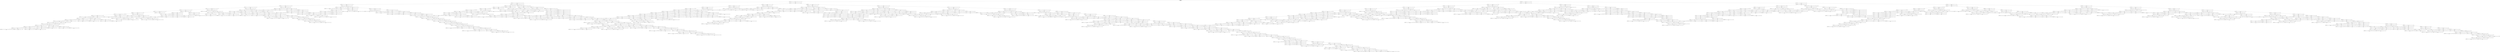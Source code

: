 digraph G{
node [shape=box];
edge [fontname=helvetica];
0 [label=<represent=None<br/>type=None<br/>>];
2 [label=<represent=[145, ['8', '10', '11', '11', '19', '0', '3', '4', '17', '18', '19', '0', '14', '7', '10', '9', '8', '17']]<br/>type=0<br/>>];
4 [label=<represent=[61, ['8', '10', '11', '11', '19', '0', '3', '4', '17', '18', '19', '0', '14', '7', '10', '9', '8', '17']]<br/>type=0<br/>>];
6 [label=<represent=[32, ['8', '10', '11', '11', '19', '0', '3', '4', '17', '18', '19', '0', '14', '7', '10', '9', '8', '17']]<br/>type=0<br/>>];
8 [label=<represent=[19, ['8', '10', '11', '11', '19', '0', '3', '4', '17', '18', '19', '0', '14', '7', '10', '9', '8', '17']]<br/>type=0<br/>>];
10 [label=<represent=[13, ['8', '10', '11', '11', '19', '0', '3', '4', '17', '18', '19', '0', '14', '7', '10', '9', '8', '17']]<br/>type=0<br/>>];
12 [label=<represent=[11, ['8', '10', '11', '11', '19', '0', '3', '4', '17', '18', '19', '0', '14', '7', '10', '9', '8', '17']]<br/>type=0<br/>>];
14 [label=<represent=[9, ['8', '10', '11', '11', '19', '0', '3', '4', '17', '18', '19', '0', '14', '7', '10', '9', '8', '17']]<br/>type=0<br/>>];
16 [label=<represent=[8, ['8', '10', '11', '11', '19', '0', '3', '4', '17', '18', '19', '0', '14', '7', '10', '9', '8', '17']]<br/>type=0<br/>>];
18 [label=<represent=[8, ['8', '10', '11', '11', '19', '0', '3', '4', '17', '18', '19', '0', '14', '7', '10', '9', '8', '17']]<br/>type=0<br/>>];
20 [label=<represent=[8, ['8', '10', '11', '11', '19', '0', '3', '4', '17', '18', '19', '0', '14', '7', '10', '9', '8', '17']]<br/>type=0<br/>>];
22 [label=<represent=[7, ['8', '10', '11', '11', '19', '0', '3', '4', '17', '18', '19', '0', '14', '7', '10', '9', '8', '17']]<br/>type=0<br/>>];
24 [label=<represent=[7, ['8', '10', '11', '11', '19', '0', '3', '4', '17', '18', '19', '0', '14', '7', '10', '9', '8', '17']]<br/>type=0<br/>>];
26 [label=<represent=[7, ['8', '10', '11', '11', '19', '0', '3', '4', '17', '18', '19', '0', '14', '7', '10', '9', '8', '17']]<br/>type=0<br/>>];
28 [label=<represent=[7, ['8', '10', '11', '11', '19', '0', '3', '4', '17', '18', '19', '0', '14', '7', '10', '9', '8', '17']]<br/>type=0<br/>>];
30 [label=<represent=[7, ['8', '10', '11', '11', '19', '0', '3', '4', '17', '18', '19', '0', '14', '7', '10', '9', '8', '17']]<br/>type=0<br/>>];
32 [label=<represent=[7, ['8', '10', '11', '11', '19', '0', '3', '4', '17', '18', '19', '0', '14', '7', '10', '9', '8', '17']]<br/>type=0<br/>>];
34 [label=<represent=[7, ['8', '10', '11', '11', '19', '0', '3', '4', '17', '18', '19', '0', '14', '7', '10', '9', '8', '17']]<br/>type=0<br/>>];
36 [label=<represent=[7, ['8', '10', '11', '11', '19', '0', '3', '4', '17', '18', '19', '0', '14', '7', '10', '9', '8', '17']]<br/>type=0<br/>>];
38 [label=<represent=[6, ['8', '10', '11', '11', '19', '0', '3', '4', '17', '18', '19', '0', '14', '7', '10', '9', '8', '17']]<br/>type=0<br/>>];
40 [label=<represent=[6, ['8', '10', '11', '11', '19', '0', '3', '4', '17', '18', '19', '0', '14', '7', '10', '9', '8', '17']]<br/>type=0<br/>>];
42 [label=<represent=[6, ['8', '10', '11', '11', '19', '0', '3', '4', '17', '18', '19', '0', '14', '7', '10', '9', '8', '17']]<br/>type=0<br/>>];
41 [label=<represent=[46, ['7', '8', '1', '6', '8', '11', '11', '14', '3', '18', '1', '1', '2', '19']]<br/>type=1<br/>>];
39 [label=<represent=[33, ['17', '18', '5', '18', '19', '10', '16', '4', '19', '17', '8', '0', '9', '4', '2']]<br/>type=1<br/>>];
44 [label=<represent=[0, ['5', '4', '3', '18', '19', '16', '0', '8', '8', '5', '7', '10', '11', '0', '0']]<br/>type=0<br/>>];
43 [label=<represent=[4, ['17', '18', '5', '18', '19', '10', '16', '4', '19', '17', '8', '0', '9', '4', '2']]<br/>type=1<br/>>];
37 [label=<represent=[17, ['0', '3', '13', '7', '4', '13', '2', '9', '14', '10', '1', '9', '9', '7', '7']]<br/>type=1<br/>>];
46 [label=<represent=[0, ['16', '11', '7', '0', '7', '13', '7', '3', '4', '10', '5', '8', '13', '2', '13']]<br/>type=0<br/>>];
45 [label=<represent=[1, ['0', '3', '13', '7', '4', '13', '2', '9', '14', '10', '1', '9', '9', '7', '7']]<br/>type=1<br/>>];
35 [label=<represent=[39, ['3', '11', '8', '0', '11', '11', '4', '7', '3', '6', '4', '12', '17', '19', '0']]<br/>type=1<br/>>];
48 [label=<represent=[1, ['11', '19', '8', '10', '3', '11', '11', '7', '4', '3', '9', '9', '3', '4', '8']]<br/>type=0<br/>>];
47 [label=<represent=[2, ['3', '11', '8', '0', '11', '11', '4', '7', '3', '6', '4', '12', '17', '19', '0']]<br/>type=1<br/>>];
50 [label=<represent=[0, ['0', '8', '8', '8', '7', '0', '7', '13', '7', '3', '4', '0', '5', '8', '13']]<br/>type=0<br/>>];
49 [label=<represent=[1, ['3', '11', '8', '0', '11', '11', '4', '7', '3', '6', '4', '12', '17', '19', '0']]<br/>type=1<br/>>];
33 [label=<represent=[14, ['16', '2', '3', '8', '3', '17', '9', '3', '8', '0', '2', '14', '10', '8', '4']]<br/>type=1<br/>>];
31 [label=<represent=[54, ['1', '14', '3', '17', '18', '1', '9', '3', '4', '19', '5', '10', '10', '10', '9']]<br/>type=1<br/>>];
29 [label=<represent=[23, ['19', '3', '7', '12', '16', '4', '0', '0', '7', '7', '8', '2', '10', '7', '8']]<br/>type=1<br/>>];
27 [label=<represent=[33, ['5', '7', '18', '11', '11', '17', '0', '5', '1', '7', '4', '18', '14', '5', '11']]<br/>type=1<br/>>];
52 [label=<represent=[0, ['7', '18', '8', '11', '5', '17', '6', '3', '12', '18', '15', '11', '2', '8', '7']]<br/>type=0<br/>>];
51 [label=<represent=[4, ['8', '7', '8', '5', '18', '18', '11', '11', '17', '0', '5', '1', '7', '4', '18']]<br/>type=1<br/>>];
25 [label=<represent=[74, ['16', '12', '4', '5', '17', '16', '8', '0', '1', '16', '18', '19', '7', '4', '8']]<br/>type=1<br/>>];
54 [label=<represent=[0, ['7', '4', '16', '6', '3', '7', '4', '1', '5', '17', '18', '8', '17', '16', '7']]<br/>type=0<br/>>];
53 [label=<represent=[3, ['16', '12', '4', '5', '17', '16', '8', '0', '1', '16', '18', '19', '7', '4', '8']]<br/>type=1<br/>>];
56 [label=<represent=[0, ['9', '16', '11', '0', '17', '1', '11', '0', '16', '10', '13', '7', '9', '19', '8']]<br/>type=0<br/>>];
55 [label=<represent=[2, ['16', '12', '4', '5', '17', '16', '8', '0', '1', '16', '18', '19', '7', '4', '8']]<br/>type=1<br/>>];
23 [label=<represent=[69, ['11', '11', '17', '3', '8', '10', '8', '9', '8', '8', '10', '4', '8', '4', '9']]<br/>type=1<br/>>];
21 [label=<represent=[86, ['10', '0', '11', '4', '14', '18', '14', '10', '17', '7', '17', '18', '5', '18', '19']]<br/>type=1<br/>>];
58 [label=<represent=[2, ['0', '10', '18', '16', '19', '3', '14', '12', '16', '13', '13', '10', '9', '7', '18']]<br/>type=0<br/>>];
57 [label=<represent=[5, ['2', '11', '7', '6', '10', '10', '0', '11', '17', '14', '7', '14', '10', '17', '7']]<br/>type=1<br/>>];
60 [label=<represent=[0, ['8', '19', '11', '12', '7', '18', '8', '7', '17', '9', '16', '17', '18', '7', '12']]<br/>type=0<br/>>];
59 [label=<represent=[3, ['2', '11', '7', '6', '10', '10', '0', '11', '17', '14', '7', '14', '10', '17', '7']]<br/>type=1<br/>>];
62 [label=<represent=[1, ['8', '10', '7', '10', '17', '17', '19', '14', '7', '14', '2', '16', '18', '18', '7']]<br/>type=0<br/>>];
61 [label=<represent=[2, ['2', '11', '7', '6', '10', '10', '0', '11', '17', '14', '7', '14', '10', '17', '7']]<br/>type=1<br/>>];
19 [label=<represent=[76, ['12', '17', '19', '15', '5', '14', '17', '10', '15', '8', '11', '17', '4', '9', '11']]<br/>type=1<br/>>];
64 [label=<represent=[3, ['9', '12', '1', '19', '13', '2', '7', '10', '13', '11', '7', '11', '17', '8', '11']]<br/>type=0<br/>>];
63 [label=<represent=[4, ['12', '17', '19', '15', '5', '14', '17', '10', '15', '8', '11', '17', '4', '9', '11']]<br/>type=1<br/>>];
66 [label=<represent=[1, ['10', '10', '17', '19', '14', '2', '2', '7', '16', '17', '11', '10', '10', '15', '1']]<br/>type=0<br/>>];
65 [label=<represent=[2, ['12', '17', '19', '15', '5', '14', '17', '10', '15', '8', '11', '17', '4', '9', '11']]<br/>type=1<br/>>];
68 [label=<represent=[0, ['7', '10', '2', '17', '17', '7', '18', '8', '11', '5', '17', '6', '3', '12', '18']]<br/>type=0<br/>>];
67 [label=<represent=[1, ['12', '17', '19', '15', '5', '14', '17', '10', '15', '8', '11', '17', '4', '9', '11']]<br/>type=1<br/>>];
70 [label=<represent=[1, ['7', '6', '8', '12', '11', '7', '2', '2', '1', '7', '11', '4', '19', '15', '11']]<br/>type=0<br/>>];
69 [label=<represent=[0, ['12', '17', '19', '15', '5', '14', '17', '10', '15', '8', '11', '17', '4', '9', '11']]<br/>type=1<br/>>];
17 [label=<represent=[49, ['16', '7', '11', '19', '19', '5', '8', '5', '7', '16', '17', '1', '9', '0', '7']]<br/>type=1<br/>>];
15 [label=<represent=[30, ['3', '11', '11', '17', '2', '14', '7', '16', '9', '16', '3', '11', '17', '16', '5']]<br/>type=1<br/>>];
72 [label=<represent=[10, ['10', '14', '10', '11', '4', '19', '14', '7', '11', '7', '11', '16', '16', '3', '17']]<br/>type=0<br/>>];
74 [label=<represent=[5, ['10', '14', '10', '11', '4', '19', '14', '7', '11', '7', '11', '16', '16', '3', '17']]<br/>type=0<br/>>];
73 [label=<represent=[0, ['3', '11', '11', '17', '2', '14', '7', '16', '9', '16', '3', '11', '17', '16', '5']]<br/>type=1<br/>>];
76 [label=<represent=[1, ['11', '7', '0', '17', '14', '3', '2', '7', '7', '17', '15', '3', '11', '9', '11']]<br/>type=0<br/>>];
78 [label=<represent=[0, ['11', '7', '0', '17', '14', '3', '2', '7', '7', '17', '15', '3', '11', '9', '11']]<br/>type=0<br/>>];
77 [label=<represent=[1, ['0', '8', '3', '11', '0', '19', '7', '2', '3', '5', '17', '3', '11', '16', '11']]<br/>type=1<br/>>];
75 [label=<represent=[0, ['3', '11', '11', '17', '2', '14', '7', '16', '9', '16', '3', '11', '17', '16', '5']]<br/>type=1<br/>>];
80 [label=<represent=[1, ['10', '17', '9', '3', '7', '17', '19', '2', '6', '7', '14', '7', '11', '16', '14']]<br/>type=0<br/>>];
79 [label=<represent=[0, ['3', '11', '11', '17', '2', '14', '7', '16', '9', '16', '3', '11', '17', '16', '5']]<br/>type=1<br/>>];
71 [label=<represent=[4, ['18', '11', '11', '17', '0', '5', '1', '7', '4', '18', '14', '16', '11', '13', '15']]<br/>type=1<br/>>];
82 [label=<represent=[2, ['7', '11', '11', '17', '0', '14', '17', '0', '3', '11', '5', '17', '11', '3', '11']]<br/>type=0<br/>>];
84 [label=<represent=[1, ['7', '11', '11', '17', '0', '14', '17', '0', '3', '11', '5', '17', '11', '3', '11']]<br/>type=0<br/>>];
83 [label=<represent=[3, ['0', '16', '3', '3', '9', '7', '14', '17', '18', '2', '16', '3', '6', '3', '9']]<br/>type=1<br/>>];
81 [label=<represent=[3, ['18', '11', '11', '17', '0', '5', '1', '7', '4', '18', '14', '16', '11', '13', '15']]<br/>type=1<br/>>];
86 [label=<represent=[4, ['7', '1', '15', '0', '3', '2', '11', '11', '5', '16', '11', '0', '1', '17', '17']]<br/>type=0<br/>>];
85 [label=<represent=[1, ['18', '11', '11', '17', '0', '5', '1', '7', '4', '18', '14', '16', '11', '13', '15']]<br/>type=1<br/>>];
13 [label=<represent=[16, ['19', '0', '17', '4', '14', '0', '1', '2', '7', '16', '10', '8', '17', '4', '17']]<br/>type=1<br/>>];
88 [label=<represent=[2, ['8', '3', '19', '15', '17', '14', '10', '7', '16', '7', '11', '18', '8', '17', '17']]<br/>type=0<br/>>];
87 [label=<represent=[1, ['19', '0', '17', '4', '14', '0', '1', '2', '7', '16', '10', '8', '17', '4', '17']]<br/>type=1<br/>>];
90 [label=<represent=[11, ['3', '3', '5', '9', '4', '19', '17', '7', '8', '4', '14', '3', '7', '10', '7']]<br/>type=0<br/>>];
89 [label=<represent=[1, ['19', '0', '17', '4', '14', '0', '1', '2', '7', '16', '10', '8', '17', '4', '17']]<br/>type=1<br/>>];
92 [label=<represent=[8, ['2', '0', '0', '3', '6', '4', '9', '1', '3', '5', '7', '7', '8', '17', '0']]<br/>type=0<br/>>];
91 [label=<represent=[1, ['19', '0', '17', '4', '14', '0', '1', '2', '7', '16', '10', '8', '17', '4', '17']]<br/>type=1<br/>>];
94 [label=<represent=[0, ['10', '11', '4', '19', '14', '0', '11', '7', '11', '16', '16', '3', '17', '16', '4']]<br/>type=0<br/>>];
93 [label=<represent=[1, ['19', '0', '17', '4', '14', '0', '1', '2', '7', '16', '10', '8', '17', '4', '17']]<br/>type=1<br/>>];
11 [label=<represent=[97, ['4', '4', '11', '10', '7', '17', '10', '11', '14', '17', '19', '13', '8', '17', '4']]<br/>type=1<br/>>];
96 [label=<represent=[16, ['7', '10', '17', '8', '7', '12', '11', '17', '7', '11', '2', '14', '0', '8', '17']]<br/>type=0<br/>>];
98 [label=<represent=[2, ['7', '10', '17', '8', '7', '12', '11', '17', '7', '11', '2', '14', '0', '8', '17']]<br/>type=0<br/>>];
100 [label=<represent=[2, ['7', '10', '17', '8', '7', '12', '11', '17', '7', '11', '2', '14', '0', '8', '17']]<br/>type=0<br/>>];
99 [label=<represent=[6, ['11', '17', '4', '9', '11', '16', '2', '3', '8', '3', '17', '9', '3', '8', '0']]<br/>type=1<br/>>];
97 [label=<represent=[3, ['8', '2', '10', '7', '8', '10', '5', '12', '11', '7', '9', '11', '6', '6', '8']]<br/>type=1<br/>>];
95 [label=<represent=[21, ['4', '4', '11', '10', '7', '17', '10', '11', '14', '17', '19', '13', '8', '17', '4']]<br/>type=1<br/>>];
102 [label=<represent=[23, ['12', '2', '10', '7', '2', '17', '11', '17', '2', '14', '9', '4', '9', '7', '9']]<br/>type=0<br/>>];
101 [label=<represent=[14, ['4', '4', '11', '10', '7', '17', '10', '11', '14', '17', '19', '13', '8', '17', '4']]<br/>type=1<br/>>];
104 [label=<represent=[6, ['8', '11', '11', '11', '12', '11', '7', '10', '11', '11', '5', '18', '11', '17', '17']]<br/>type=0<br/>>];
106 [label=<represent=[1, ['3', '4', '7', '3', '3', '12', '10', '9', '13', '3', '2', '18', '11', '8', '17']]<br/>type=0<br/>>];
105 [label=<represent=[0, ['10', '12', '7', '17', '15', '11', '9', '11', '18', '5', '15', '17', '9', '10', '17']]<br/>type=1<br/>>];
108 [label=<represent=[1, ['8', '11', '11', '11', '12', '11', '7', '10', '11', '11', '5', '18', '11', '17', '17']]<br/>type=0<br/>>];
107 [label=<represent=[0, ['10', '12', '7', '17', '15', '11', '9', '11', '18', '5', '15', '17', '9', '10', '17']]<br/>type=1<br/>>];
103 [label=<represent=[13, ['4', '4', '11', '10', '7', '17', '10', '11', '14', '17', '19', '13', '8', '17', '4']]<br/>type=1<br/>>];
110 [label=<represent=[11, ['4', '7', '17', '4', '5', '9', '10', '19', '17', '4', '3', '19', '12', '0', '17']]<br/>type=0<br/>>];
109 [label=<represent=[10, ['4', '4', '11', '10', '7', '17', '10', '11', '14', '17', '19', '13', '8', '17', '4']]<br/>type=1<br/>>];
112 [label=<represent=[14, ['17', '11', '19', '3', '17', '11', '17', '7', '17', '7', '7', '17', '4', '11', '1']]<br/>type=0<br/>>];
114 [label=<represent=[2, ['10', '17', '15', '0', '1', '17', '0', '7', '1', '5', '17', '3', '17', '0', '4']]<br/>type=0<br/>>];
113 [label=<represent=[0, ['3', '17', '7', '3', '9', '16', '14', '4', '17', '7', '13', '9', '17', '17', '11']]<br/>type=1<br/>>];
116 [label=<represent=[2, ['17', '11', '19', '3', '17', '11', '17', '7', '17', '7', '7', '17', '4', '11', '1']]<br/>type=0<br/>>];
115 [label=<represent=[0, ['3', '17', '7', '3', '9', '16', '14', '4', '17', '7', '13', '9', '17', '17', '11']]<br/>type=1<br/>>];
111 [label=<represent=[9, ['4', '4', '11', '10', '7', '17', '10', '11', '14', '17', '19', '13', '8', '17', '4']]<br/>type=1<br/>>];
118 [label=<represent=[2, ['11', '5', '16', '7', '0', '7', '11', '0', '7', '19', '8', '7', '1', '7', '17']]<br/>type=0<br/>>];
117 [label=<represent=[7, ['4', '4', '11', '10', '7', '17', '10', '11', '14', '17', '19', '13', '8', '17', '4']]<br/>type=1<br/>>];
120 [label=<represent=[14, ['3', '4', '7', '3', '3', '12', '10', '9', '13', '3', '2', '18', '11', '8', '17']]<br/>type=0<br/>>];
119 [label=<represent=[6, ['4', '4', '11', '10', '7', '17', '10', '11', '14', '17', '19', '13', '8', '17', '4']]<br/>type=1<br/>>];
122 [label=<represent=[5, ['11', '17', '18', '11', '3', '3', '18', '2', '14', '8', '8', '6', '1', '4', '12']]<br/>type=0<br/>>];
121 [label=<represent=[6, ['4', '4', '11', '10', '7', '17', '10', '11', '14', '17', '19', '13', '8', '17', '4']]<br/>type=1<br/>>];
124 [label=<represent=[1, ['4', '12', '0', '19', '0', '7', '10', '2', '17', '2', '10', '13', '7', '2']]<br/>type=0<br/>>];
123 [label=<represent=[5, ['4', '4', '11', '10', '7', '17', '10', '11', '14', '17', '19', '13', '8', '17', '4']]<br/>type=1<br/>>];
126 [label=<represent=[1, ['2', '7', '7', '9', '10', '7', '1', '16', '10', '17', '7', '10', '2', '17', '17']]<br/>type=0<br/>>];
125 [label=<represent=[4, ['4', '4', '11', '10', '7', '17', '10', '11', '14', '17', '19', '13', '8', '17', '4']]<br/>type=1<br/>>];
9 [label=<represent=[0, ['19', '1', '11', '10', '9', '14', '10', '7', '3', '17', '18', '0', '17', '8', '14']]<br/>type=1<br/>>];
128 [label=<represent=[22, ['11', '10', '10', '14', '13', '17', '0', '15', '14', '7', '11', '9', '16', '13', '17']]<br/>type=0<br/>>];
130 [label=<represent=[2, ['11', '10', '10', '14', '13', '17', '0', '15', '14', '7', '11', '9', '16', '13', '17']]<br/>type=0<br/>>];
129 [label=<represent=[6, ['11', '4', '8', '14', '14', '17', '8', '18', '16', '3', '15', '8', '14', '16', '17']]<br/>type=1<br/>>];
127 [label=<represent=[0, ['19', '1', '11', '10', '9', '14', '10', '7', '3', '17', '18', '0', '17', '8', '14']]<br/>type=1<br/>>];
132 [label=<represent=[24, ['8', '7', '18', '4', '2', '19', '8', '13', '19', '17', '11', '2', '14', '7', '14']]<br/>type=0<br/>>];
131 [label=<represent=[0, ['19', '1', '11', '10', '9', '14', '10', '7', '3', '17', '18', '0', '17', '8', '14']]<br/>type=1<br/>>];
134 [label=<represent=[1, ['19', '3', '3', '11', '11', '0', '9', '14', '10', '17', '3', '0', '7', '1', '4']]<br/>type=0<br/>>];
136 [label=<represent=[0, ['19', '3', '3', '11', '11', '0', '9', '14', '10', '17', '3', '0', '7', '1', '4']]<br/>type=0<br/>>];
135 [label=<represent=[1, ['19', '3', '1', '14', '4', '7', '10', '11', '2', '3', '7', '9', '4', '7', '3']]<br/>type=1<br/>>];
133 [label=<represent=[0, ['19', '1', '11', '10', '9', '14', '10', '7', '3', '17', '18', '0', '17', '8', '14']]<br/>type=1<br/>>];
138 [label=<represent=[8, ['3', '18', '2', '19', '8', '10', '9', '17', '1', '0', '1', '17', '10', '15', '2']]<br/>type=0<br/>>];
137 [label=<represent=[0, ['19', '1', '11', '10', '9', '14', '10', '7', '3', '17', '18', '0', '17', '8', '14']]<br/>type=1<br/>>];
140 [label=<represent=[12, ['19', '9', '18', '0', '14', '7', '7', '7', '18', '17', '5', '7', '4', '10', '1']]<br/>type=0<br/>>];
139 [label=<represent=[0, ['19', '1', '11', '10', '9', '14', '10', '7', '3', '17', '18', '0', '17', '8', '14']]<br/>type=1<br/>>];
142 [label=<represent=[3, ['2', '11', '3', '12', '2', '14', '8', '3', '0', '17', '16', '4', '9', '7', '4']]<br/>type=0<br/>>];
141 [label=<represent=[0, ['19', '1', '11', '10', '9', '14', '10', '7', '3', '17', '18', '0', '17', '8', '14']]<br/>type=1<br/>>];
144 [label=<represent=[5, ['12', '3', '3', '7', '11', '11', '18', '10', '14', '5', '7', '3', '18', '11', '8']]<br/>type=0<br/>>];
143 [label=<represent=[0, ['19', '1', '11', '10', '9', '14', '10', '7', '3', '17', '18', '0', '17', '8', '14']]<br/>type=1<br/>>];
7 [label=<represent=[200, ['14', '11', '15', '16', '17', '14', '19', '14', '15', '17', '10', '7', '5', '14', '8']]<br/>type=1<br/>>];
146 [label=<represent=[70, ['11', '17', '7', '8', '14', '18', '3', '14', '11', '15', '8', '7', '7', '8', '10']]<br/>type=0<br/>>];
148 [label=<represent=[4, ['11', '17', '7', '8', '14', '18', '3', '14', '11', '15', '8', '7', '7', '8', '10']]<br/>type=0<br/>>];
147 [label=<represent=[1, ['18', '11', '6', '12', '8', '19', '3', '9', '1', '13', '7', '18', '15', '1', '10']]<br/>type=1<br/>>];
145 [label=<represent=[57, ['14', '11', '15', '16', '17', '14', '19', '14', '15', '17', '10', '7', '5', '14', '8']]<br/>type=1<br/>>];
150 [label=<represent=[58, ['14', '3', '17', '19', '7', '16', '17', '10', '7', '15', '7', '17', '8', '1', '10']]<br/>type=0<br/>>];
152 [label=<represent=[5, ['14', '3', '17', '19', '7', '16', '17', '10', '7', '15', '7', '17', '8', '1', '10']]<br/>type=0<br/>>];
154 [label=<represent=[3, ['14', '3', '17', '19', '7', '16', '17', '10', '7', '15', '7', '17', '8', '1', '10']]<br/>type=0<br/>>];
156 [label=<represent=[2, ['14', '3', '17', '19', '7', '16', '17', '10', '7', '15', '7', '17', '8', '1', '10']]<br/>type=0<br/>>];
158 [label=<represent=[1, ['14', '3', '17', '19', '7', '16', '17', '10', '7', '15', '7', '17', '8', '1', '10']]<br/>type=0<br/>>];
157 [label=<represent=[2, ['16', '3', '10', '2', '4', '17', '17', '4', '16', '4', '4', '10', '8', '10', '17']]<br/>type=1<br/>>];
155 [label=<represent=[0, ['19', '7', '8', '0', '7', '5', '11', '16', '9', '1', '10', '19', '9', '15', '17', '3']]<br/>type=1<br/>>];
153 [label=<represent=[0, ['14', '19', '7', '16', '7', '7', '3', '17', '19', '3', '14', '4', '9', '4', '9']]<br/>type=1<br/>>];
151 [label=<represent=[2, ['16', '17', '5', '9', '4', '17', '8', '9', '15', '8', '17', '1', '3', '1', '1']]<br/>type=1<br/>>];
160 [label=<represent=[1, ['8', '16', '3', '16', '17', '15', '14', '1', '17', '13', '9', '1', '1', '0', '15']]<br/>type=0<br/>>];
159 [label=<represent=[0, ['16', '17', '5', '9', '4', '17', '8', '9', '15', '8', '17', '1', '3', '1', '1']]<br/>type=1<br/>>];
149 [label=<represent=[50, ['14', '11', '15', '16', '17', '14', '19', '14', '15', '17', '10', '7', '5', '14', '8']]<br/>type=1<br/>>];
162 [label=<represent=[49, ['4', '2', '19', '14', '15', '17', '15', '15', '6', '0', '16', '9', '17', '14', '7']]<br/>type=0<br/>>];
164 [label=<represent=[0, ['4', '2', '19', '14', '15', '17', '15', '15', '6', '0', '16', '9', '17', '14', '7']]<br/>type=0<br/>>];
163 [label=<represent=[1, ['7', '7', '14', '2', '14', '14', '11', '0', '17', '5', '0', '16', '1', '19', '17']]<br/>type=1<br/>>];
161 [label=<represent=[44, ['14', '11', '15', '16', '17', '14', '19', '14', '15', '17', '10', '7', '5', '14', '8']]<br/>type=1<br/>>];
166 [label=<represent=[49, ['7', '11', '7', '15', '14', '17', '10', '17', '4', '7', '17', '3', '0', '14', '8']]<br/>type=0<br/>>];
168 [label=<represent=[5, ['7', '11', '7', '15', '14', '17', '10', '17', '4', '7', '17', '3', '0', '14', '8']]<br/>type=0<br/>>];
167 [label=<represent=[2, ['7', '8', '4', '19', '11', '7', '0', '12', '17', '1', '17', '18', '3', '7', '14']]<br/>type=1<br/>>];
165 [label=<represent=[43, ['14', '11', '15', '16', '17', '14', '19', '14', '15', '17', '10', '7', '5', '14', '8']]<br/>type=1<br/>>];
170 [label=<represent=[41, ['8', '11', '0', '10', '2', '14', '15', '16', '2', '17', '3', '0', '14', '9', '10']]<br/>type=0<br/>>];
172 [label=<represent=[1, ['11', '6', '10', '2', '11', '15', '5', '9', '7', '17', '9', '15', '7', '10', '9']]<br/>type=0<br/>>];
171 [label=<represent=[0, ['1', '10', '15', '5', '16', '3', '17', '2', '9', '3', '9', '7', '0', '7', '8', '4', '8']]<br/>type=1<br/>>];
169 [label=<represent=[38, ['14', '11', '15', '16', '17', '14', '19', '14', '15', '17', '10', '7', '5', '14', '8']]<br/>type=1<br/>>];
174 [label=<represent=[10, ['8', '14', '13', '7', '11', '17', '15', '12', '0', '9', '13', '3', '14', '8', '7']]<br/>type=0<br/>>];
173 [label=<represent=[35, ['14', '11', '15', '16', '17', '14', '19', '14', '15', '17', '10', '7', '5', '14', '8']]<br/>type=1<br/>>];
176 [label=<represent=[35, ['17', '19', '2', '6', '7', '14', '7', '11', '16', '14', '4', '9', '7', '2', '7']]<br/>type=0<br/>>];
175 [label=<represent=[31, ['14', '11', '15', '16', '17', '14', '19', '14', '15', '17', '10', '7', '5', '14', '8']]<br/>type=1<br/>>];
178 [label=<represent=[25, ['19', '1', '1', '0', '15', '9', '16', '3', '19', '1', '14', '9', '17', '7', '17']]<br/>type=0<br/>>];
177 [label=<represent=[30, ['14', '11', '15', '16', '17', '14', '19', '14', '15', '17', '10', '7', '5', '14', '8']]<br/>type=1<br/>>];
180 [label=<represent=[25, ['17', '7', '0', '1', '0', '14', '2', '14', '16', '10', '17', '8', '7', '12', '14']]<br/>type=0<br/>>];
179 [label=<represent=[29, ['14', '11', '15', '16', '17', '14', '19', '14', '15', '17', '10', '7', '5', '14', '8']]<br/>type=1<br/>>];
182 [label=<represent=[26, ['14', '15', '1', '16', '7', '11', '7', '3', '11', '13', '10', '3', '17', '6', '17']]<br/>type=0<br/>>];
181 [label=<represent=[27, ['14', '11', '15', '16', '17', '14', '19', '14', '15', '17', '10', '7', '5', '14', '8']]<br/>type=1<br/>>];
184 [label=<represent=[13, ['11', '2', '3', '7', '14', '19', '9', '0', '14', '17', '7', '8', '16', '7', '16']]<br/>type=0<br/>>];
183 [label=<represent=[25, ['14', '11', '15', '16', '17', '14', '19', '14', '15', '17', '10', '7', '5', '14', '8']]<br/>type=1<br/>>];
186 [label=<represent=[20, ['11', '17', '0', '11', '14', '2', '2', '19', '7', '15', '8', '3', '8', '8', '17']]<br/>type=0<br/>>];
185 [label=<represent=[24, ['14', '11', '15', '16', '17', '14', '19', '14', '15', '17', '10', '7', '5', '14', '8']]<br/>type=1<br/>>];
188 [label=<represent=[8, ['2', '12', '15', '15', '13', '17', '16', '18', '1', '14', '0', '8', '9', '9', '9']]<br/>type=0<br/>>];
187 [label=<represent=[22, ['14', '11', '15', '16', '17', '14', '19', '14', '15', '17', '10', '7', '5', '14', '8']]<br/>type=1<br/>>];
190 [label=<represent=[5, ['14', '11', '0', '19', '19', '18', '17', '4', '4', '3', '14', '8', '0', '7', '10']]<br/>type=0<br/>>];
189 [label=<represent=[21, ['14', '11', '15', '16', '17', '14', '19', '14', '15', '17', '10', '7', '5', '14', '8']]<br/>type=1<br/>>];
192 [label=<represent=[12, ['7', '15', '13', '10', '15', '6', '17', '5', '7', '5', '8', '11', '10', '8', '3']]<br/>type=0<br/>>];
194 [label=<represent=[0, ['7', '15', '13', '10', '15', '6', '17', '5', '7', '5', '8', '11', '10', '8', '3']]<br/>type=0<br/>>];
193 [label=<represent=[1, ['18', '19', '7', '4', '8', '15', '17', '8', '7', '8', '5', '7', '18', '11', '11']]<br/>type=1<br/>>];
191 [label=<represent=[20, ['14', '11', '15', '16', '17', '14', '19', '14', '15', '17', '10', '7', '5', '14', '8']]<br/>type=1<br/>>];
196 [label=<represent=[5, ['17', '19', '14', '7', '14', '2', '16', '18', '18', '7', '9', '9', '7', '8', '18']]<br/>type=0<br/>>];
195 [label=<represent=[16, ['14', '11', '15', '16', '17', '14', '19', '14', '15', '17', '10', '7', '5', '14', '8']]<br/>type=1<br/>>];
198 [label=<represent=[3, ['18', '4', '14', '11', '17', '11', '17', '11', '14', '5', '11', '11', '11', '11', '1']]<br/>type=0<br/>>];
200 [label=<represent=[0, ['18', '4', '14', '11', '17', '11', '17', '11', '14', '5', '11', '11', '11', '11', '1']]<br/>type=0<br/>>];
199 [label=<represent=[1, ['2', '14', '11', '2', '6', '11', '11', '5', '9', '14', '3', '17', '5', '7', '19']]<br/>type=1<br/>>];
197 [label=<represent=[15, ['14', '11', '15', '16', '17', '14', '19', '14', '15', '17', '10', '7', '5', '14', '8']]<br/>type=1<br/>>];
202 [label=<represent=[3, ['10', '8', '9', '16', '3', '4', '14', '9', '18', '5', '4', '4', '19', '15', '7']]<br/>type=0<br/>>];
201 [label=<represent=[13, ['14', '11', '15', '16', '17', '14', '19', '14', '15', '17', '10', '7', '5', '14', '8']]<br/>type=1<br/>>];
204 [label=<represent=[13, ['5', '11', '11', '4', '15', '19', '10', '13', '0', '0', '2', '1', '5', '8', '9']]<br/>type=0<br/>>];
203 [label=<represent=[12, ['14', '11', '15', '16', '17', '14', '19', '14', '15', '17', '10', '7', '5', '14', '8']]<br/>type=1<br/>>];
5 [label=<represent=[144, ['9', '17', '10', '11', '9', '3', '11', '8', '10', '3', '5', '19', '10', '4', '5', '16', '7', '14', '10', '3']]<br/>type=1<br/>>];
206 [label=<represent=[170, ['17', '10', '11', '3', '12', '19', '14', '7', '11', '13', '11', '19', '16', '3', '9']]<br/>type=0<br/>>];
208 [label=<represent=[21, ['17', '10', '11', '3', '12', '19', '14', '7', '11', '13', '11', '19', '16', '3', '9']]<br/>type=0<br/>>];
210 [label=<represent=[19, ['17', '10', '11', '3', '12', '19', '14', '7', '11', '13', '11', '19', '16', '3', '9']]<br/>type=0<br/>>];
212 [label=<represent=[19, ['17', '10', '11', '3', '12', '19', '14', '7', '11', '13', '11', '19', '16', '3', '9']]<br/>type=0<br/>>];
214 [label=<represent=[16, ['17', '10', '11', '3', '12', '19', '14', '7', '11', '13', '11', '19', '16', '3', '9']]<br/>type=0<br/>>];
216 [label=<represent=[12, ['17', '10', '11', '3', '12', '19', '14', '7', '11', '13', '11', '19', '16', '3', '9']]<br/>type=0<br/>>];
218 [label=<represent=[11, ['17', '10', '11', '3', '12', '19', '14', '7', '11', '13', '11', '19', '16', '3', '9']]<br/>type=0<br/>>];
220 [label=<represent=[7, ['17', '10', '11', '3', '12', '19', '14', '7', '11', '13', '11', '19', '16', '3', '9']]<br/>type=0<br/>>];
219 [label=<represent=[3, ['7', '3', '17', '19', '3', '14', '4', '9', '4', '9', '3', '3', '16', '3', '9']]<br/>type=1<br/>>];
217 [label=<represent=[1, ['10', '12', '14', '11', '7', '11', '8', '1', '6', '11', '5', '15', '11', '3', '8']]<br/>type=1<br/>>];
222 [label=<represent=[2, ['7', '4', '10', '10', '11', '13', '7', '7', '17', '8', '2', '9', '14', '11', '3']]<br/>type=0<br/>>];
221 [label=<represent=[0, ['10', '12', '14', '11', '7', '11', '8', '1', '6', '11', '5', '15', '11', '3', '8']]<br/>type=1<br/>>];
224 [label=<represent=[1, ['18', '4', '14', '11', '17', '11', '17', '11', '14', '5', '11', '11', '11', '11', '1']]<br/>type=0<br/>>];
223 [label=<represent=[0, ['10', '12', '14', '11', '7', '11', '8', '1', '6', '11', '5', '15', '11', '3', '8']]<br/>type=1<br/>>];
215 [label=<represent=[2, ['2', '2', '13', '4', '3', '2', '10', '2', '3', '2', '11', '4', '4', '13', '9']]<br/>type=1<br/>>];
213 [label=<represent=[7, ['17', '7', '18', '14', '11', '5', '1', '0', '13', '7', '3', '0', '4', '14', '15']]<br/>type=1<br/>>];
226 [label=<represent=[0, ['9', '12', '19', '17', '9', '7', '15', '13', '18', '13', '8', '4', '3', '3', '3']]<br/>type=0<br/>>];
225 [label=<represent=[2, ['17', '7', '18', '14', '11', '5', '1', '0', '13', '7', '3', '0', '4', '14', '15']]<br/>type=1<br/>>];
228 [label=<represent=[0, ['2', '0', '17', '19', '7', '7', '14', '3', '11', '19', '7', '15', '13', '7', '3']]<br/>type=0<br/>>];
227 [label=<represent=[1, ['17', '7', '18', '14', '11', '5', '1', '0', '13', '7', '3', '0', '4', '14', '15']]<br/>type=1<br/>>];
211 [label=<represent=[7, ['7', '12', '11', '7', '3', '11', '12', '19', '0', '12', '8', '3', '16', '9', '19']]<br/>type=1<br/>>];
230 [label=<represent=[0, ['12', '17', '2', '8', '7', '11', '7', '7', '12', '19', '16', '2', '19', '5', '10']]<br/>type=0<br/>>];
229 [label=<represent=[2, ['7', '12', '11', '7', '3', '11', '12', '19', '0', '12', '8', '3', '16', '9', '19']]<br/>type=1<br/>>];
209 [label=<represent=[20, ['6', '11', '17', '9', '10', '19', '14', '19', '18', '1', '5', '19', '3', '11', '17']]<br/>type=1<br/>>];
207 [label=<represent=[9, ['2', '17', '4', '3', '7', '0', '14', '10', '12', '19', '3', '14', '19', '6', '0']]<br/>type=1<br/>>];
205 [label=<represent=[51, ['9', '17', '10', '11', '9', '3', '11', '8', '10', '3', '5', '19', '10', '4', '5', '16', '7', '14', '10', '3']]<br/>type=1<br/>>];
232 [label=<represent=[28, ['11', '0', '10', '13', '14', '7', '2', '7', '11', '11', '11', '10', '14', '10', '17']]<br/>type=0<br/>>];
234 [label=<represent=[2, ['11', '0', '10', '13', '14', '7', '2', '7', '11', '11', '11', '10', '14', '10', '17']]<br/>type=0<br/>>];
236 [label=<represent=[2, ['11', '0', '10', '13', '14', '7', '2', '7', '11', '11', '11', '10', '14', '10', '17']]<br/>type=0<br/>>];
238 [label=<represent=[2, ['11', '0', '10', '13', '14', '7', '2', '7', '11', '11', '11', '10', '14', '10', '17']]<br/>type=0<br/>>];
237 [label=<represent=[0, ['18', '11', '11', '4', '11', '0', '10', '14', '10', '11', '3']]<br/>type=1<br/>>];
235 [label=<represent=[6, ['7', '4', '12', '8', '10', '2', '14', '11', '2', '6', '11', '11', '5', '9', '14']]<br/>type=1<br/>>];
233 [label=<represent=[8, ['19', '9', '11', '14', '10', '18', '14', '11', '10', '14', '14', '3', '18', '9', '1']]<br/>type=1<br/>>];
231 [label=<represent=[44, ['9', '17', '10', '11', '9', '3', '11', '8', '10', '3', '5', '19', '10', '4', '5', '16', '7', '14', '10', '3']]<br/>type=1<br/>>];
240 [label=<represent=[102, ['10', '11', '17', '19', '16', '4', '10', '14', '10', '7', '14', '3', '19', '11', '5']]<br/>type=0<br/>>];
242 [label=<represent=[6, ['10', '11', '17', '19', '16', '4', '10', '14', '10', '7', '14', '3', '19', '11', '5']]<br/>type=0<br/>>];
244 [label=<represent=[6, ['10', '11', '17', '19', '16', '4', '10', '14', '10', '7', '14', '3', '19', '11', '5']]<br/>type=0<br/>>];
246 [label=<represent=[3, ['10', '11', '17', '19', '16', '4', '10', '14', '10', '7', '14', '3', '19', '11', '5']]<br/>type=0<br/>>];
248 [label=<represent=[2, ['10', '11', '17', '19', '16', '4', '10', '14', '10', '7', '14', '3', '19', '11', '5']]<br/>type=0<br/>>];
250 [label=<represent=[1, ['10', '11', '17', '19', '16', '4', '10', '14', '10', '7', '14', '3', '19', '11', '5']]<br/>type=0<br/>>];
252 [label=<represent=[0, ['10', '11', '17', '19', '16', '4', '10', '14', '10', '7', '14', '3', '19', '11', '5']]<br/>type=0<br/>>];
251 [label=<represent=[4, ['5', '7', '11', '6', '11', '17', '1', '10', '19', '14', '19', '18', '1', '5', '19']]<br/>type=1<br/>>];
249 [label=<represent=[0, ['19', '16', '10', '4', '4', '11', '11', '14', '5', '8', '10', '7', '11', '1', '4']]<br/>type=1<br/>>];
254 [label=<represent=[2, ['9', '19', '7', '10', '7', '17', '14', '7', '8', '4', '7', '3', '11', '16', '4']]<br/>type=0<br/>>];
253 [label=<represent=[0, ['19', '16', '10', '4', '4', '11', '11', '14', '5', '8', '10', '7', '11', '1', '4']]<br/>type=1<br/>>];
247 [label=<represent=[10, ['4', '10', '9', '10', '0', '16', '11', '17', '14', '0', '13', '7', '12', '17', '14']]<br/>type=1<br/>>];
256 [label=<represent=[0, ['1', '10', '9', '11', '16', '9', '17', '11', '4', '15', '10', '13', '14', '13', '9']]<br/>type=0<br/>>];
255 [label=<represent=[1, ['4', '10', '9', '10', '0', '16', '11', '17', '14', '0', '13', '7', '12', '17', '14']]<br/>type=1<br/>>];
245 [label=<represent=[2, ['2', '7', '0', '17', '16', '0', '10', '7', '9', '4', '9', '14', '7', '0', '5']]<br/>type=1<br/>>];
243 [label=<represent=[1, ['7', '3', '17', '5', '4', '16', '4', '10', '18', '10', '0', '9', '5', '19', '4']]<br/>type=1<br/>>];
241 [label=<represent=[13, ['19', '16', '14', '19', '2', '9', '10', '9', '7', '4', '2', '14', '1', '3', '3']]<br/>type=1<br/>>];
239 [label=<represent=[39, ['9', '17', '10', '11', '9', '3', '11', '8', '10', '3', '5', '19', '10', '4', '5', '16', '7', '14', '10', '3']]<br/>type=1<br/>>];
258 [label=<represent=[53, ['0', '2', '10', '7', '11', '11', '10', '11', '7', '16', '7', '3', '14', '11', '18']]<br/>type=0<br/>>];
257 [label=<represent=[36, ['9', '17', '10', '11', '9', '3', '11', '8', '10', '3', '5', '19', '10', '4', '5', '16', '7', '14', '10', '3']]<br/>type=1<br/>>];
260 [label=<represent=[60, ['11', '10', '3', '4', '2', '16', '6', '1', '14', '8', '8', '10', '9', '7', '8']]<br/>type=0<br/>>];
259 [label=<represent=[35, ['9', '17', '10', '11', '9', '3', '11', '8', '10', '3', '5', '19', '10', '4', '5', '16', '7', '14', '10', '3']]<br/>type=1<br/>>];
262 [label=<represent=[94, ['17', '11', '3', '5', '7', '1', '18', '7', '7', '10', '14', '7', '8', '8', '10']]<br/>type=0<br/>>];
261 [label=<represent=[33, ['9', '17', '10', '11', '9', '3', '11', '8', '10', '3', '5', '19', '10', '4', '5', '16', '7', '14', '10', '3']]<br/>type=1<br/>>];
264 [label=<represent=[68, ['14', '17', '3', '17', '11', '7', '2', '10', '7', '14', '8', '2', '2', '17', '7']]<br/>type=0<br/>>];
266 [label=<represent=[2, ['14', '17', '3', '17', '11', '7', '2', '10', '7', '14', '8', '2', '2', '17', '7']]<br/>type=0<br/>>];
268 [label=<represent=[1, ['14', '17', '3', '17', '11', '7', '2', '10', '7', '14', '8', '2', '2', '17', '7']]<br/>type=0<br/>>];
270 [label=<represent=[0, ['14', '17', '3', '17', '11', '7', '2', '10', '7', '14', '8', '2', '2', '17', '7']]<br/>type=0<br/>>];
269 [label=<represent=[1, ['8', '3', '6', '1', '12', '10', '7', '14', '8', '6', '7', '3', '17', '5', '4']]<br/>type=1<br/>>];
267 [label=<represent=[0, ['19', '17', '16', '7', '5', '3', '3', '7', '1', '14', '16', '2', '10', '7', '17']]<br/>type=1<br/>>];
265 [label=<represent=[0, ['3', '5', '9', '13', '3', '3', '6', '11', '7', '0', '14', '8', '7']]<br/>type=1<br/>>];
263 [label=<represent=[31, ['9', '17', '10', '11', '9', '3', '11', '8', '10', '3', '5', '19', '10', '4', '5', '16', '7', '14', '10', '3']]<br/>type=1<br/>>];
272 [label=<represent=[34, ['11', '11', '17', '7', '14', '17', '0', '10', '11', '5', '17', '11', '3', '10', '4']]<br/>type=0<br/>>];
274 [label=<represent=[4, ['11', '11', '17', '7', '14', '17', '0', '10', '11', '5', '17', '11', '3', '10', '4']]<br/>type=0<br/>>];
276 [label=<represent=[3, ['11', '11', '17', '7', '14', '17', '0', '10', '11', '5', '17', '11', '3', '10', '4']]<br/>type=0<br/>>];
278 [label=<represent=[2, ['11', '11', '17', '7', '14', '17', '0', '10', '11', '5', '17', '11', '3', '10', '4']]<br/>type=0<br/>>];
277 [label=<represent=[3, ['3', '9', '10', '17', '5', '17', '9', '11', '9', '1', '0', '10', '5', '18', '17']]<br/>type=1<br/>>];
275 [label=<represent=[1, ['5', '15', '7', '0', '18', '2', '8', '3', '11', '13', '3', '10', '7', '13', '4']]<br/>type=1<br/>>];
273 [label=<represent=[0, ['7', '17', '8', '2', '5', '10', '7', '11', '5', '7', '8', '17', '4', '10', '7']]<br/>type=1<br/>>];
271 [label=<represent=[30, ['9', '17', '10', '11', '9', '3', '11', '8', '10', '3', '5', '19', '10', '4', '5', '16', '7', '14', '10', '3']]<br/>type=1<br/>>];
280 [label=<represent=[17, ['4', '10', '7', '13', '14', '7', '11', '9', '7', '19', '16', '7', '10', '8', '1']]<br/>type=0<br/>>];
282 [label=<represent=[0, ['4', '10', '7', '13', '14', '7', '11', '9', '7', '19', '16', '7', '10', '8', '1']]<br/>type=0<br/>>];
281 [label=<represent=[1, ['10', '7', '5', '14', '8', '7', '3', '7', '9', '0', '15', '9', '9', '16', '7']]<br/>type=1<br/>>];
279 [label=<represent=[27, ['9', '17', '10', '11', '9', '3', '11', '8', '10', '3', '5', '19', '10', '4', '5', '16', '7', '14', '10', '3']]<br/>type=1<br/>>];
284 [label=<represent=[30, ['3', '7', '11', '19', '3', '10', '4', '7', '7', '5', '12', '9', '18', '3', '10']]<br/>type=0<br/>>];
286 [label=<represent=[0, ['3', '7', '11', '19', '3', '10', '4', '7', '7', '5', '12', '9', '18', '3', '10']]<br/>type=0<br/>>];
285 [label=<represent=[4, ['18', '11', '6', '12', '8', '19', '3', '9', '1', '13', '7', '18', '15', '1', '10']]<br/>type=1<br/>>];
283 [label=<represent=[26, ['9', '17', '10', '11', '9', '3', '11', '8', '10', '3', '5', '19', '10', '4', '5', '16', '7', '14', '10', '3']]<br/>type=1<br/>>];
288 [label=<represent=[16, ['7', '6', '15', '13', '17', '2', '3', '11', '3', '11', '16', '10', '7', '7', '8']]<br/>type=0<br/>>];
287 [label=<represent=[26, ['9', '17', '10', '11', '9', '3', '11', '8', '10', '3', '5', '19', '10', '4', '5', '16', '7', '14', '10', '3']]<br/>type=1<br/>>];
290 [label=<represent=[5, ['8', '17', '10', '18', '11', '11', '17', '2', '10', '7', '1', '2', '1', '11', '3']]<br/>type=0<br/>>];
292 [label=<represent=[0, ['8', '17', '10', '18', '11', '11', '17', '2', '10', '7', '1', '2', '1', '11', '3']]<br/>type=0<br/>>];
291 [label=<represent=[2, ['19', '17', '8', '2', '5', '10', '7', '11', '5', '7', '8', '17', '4', '10', '7']]<br/>type=1<br/>>];
294 [label=<represent=[0, ['13', '17', '1', '8', '10', '7', '7', '17', '7', '11', '8', '3', '7', '9', '8']]<br/>type=0<br/>>];
293 [label=<represent=[1, ['19', '17', '8', '2', '5', '10', '7', '11', '5', '7', '8', '17', '4', '10', '7']]<br/>type=1<br/>>];
289 [label=<represent=[23, ['9', '17', '10', '11', '9', '3', '11', '8', '10', '3', '5', '19', '10', '4', '5', '16', '7', '14', '10', '3']]<br/>type=1<br/>>];
296 [label=<represent=[46, ['10', '2', '2', '7', '3', '4', '11', '0', '5', '16', '1', '1', '2', '10', '4']]<br/>type=0<br/>>];
295 [label=<represent=[22, ['9', '17', '10', '11', '9', '3', '11', '8', '10', '3', '5', '19', '10', '4', '5', '16', '7', '14', '10', '3']]<br/>type=1<br/>>];
298 [label=<represent=[8, ['16', '11', '19', '1', '16', '12', '4', '16', '7', '16', '14', '10', '16', '3', '9', '17', '16']]<br/>type=0<br/>>];
300 [label=<represent=[0, ['16', '11', '19', '1', '16', '12', '4', '16', '7', '16', '14', '10', '16', '3', '9', '17', '16']]<br/>type=0<br/>>];
302 [label=<represent=[0, ['16', '11', '19', '1', '16', '12', '4', '16', '7', '16', '14', '10', '16', '3', '9', '17', '16']]<br/>type=0<br/>>];
304 [label=<represent=[0, ['16', '11', '19', '1', '16', '12', '4', '16', '7', '16', '14', '10', '16', '3', '9', '17', '16']]<br/>type=0<br/>>];
306 [label=<represent=[0, ['16', '11', '19', '1', '16', '12', '4', '16', '7', '16', '14', '10', '16', '3', '9', '17', '16']]<br/>type=0<br/>>];
305 [label=<represent=[5, ['16', '16', '11', '4', '16', '9', '4', '8', '19', '9', '10', '8', '17', '7', '4']]<br/>type=1<br/>>];
303 [label=<represent=[5, ['15', '9', '9', '16', '7', '10', '1', '4', '10', '8', '7', '7', '14', '16', '17']]<br/>type=1<br/>>];
301 [label=<represent=[4, ['7', '16', '17', '19', '17', '16', '14', '6', '10', '1', '10', '18', '2', '10', '17']]<br/>type=1<br/>>];
299 [label=<represent=[2, ['7', '11', '16', '9', '12', '10', '11', '8', '3', '12', '16', '11', '0', '9', '17', '3', '17']]<br/>type=1<br/>>];
297 [label=<represent=[20, ['9', '17', '10', '11', '9', '3', '11', '8', '10', '3', '5', '19', '10', '4', '5', '16', '7', '14', '10', '3']]<br/>type=1<br/>>];
308 [label=<represent=[19, ['11', '2', '15', '19', '11', '10', '19', '7', '11', '10', '14', '4', '3', '7', '1']]<br/>type=0<br/>>];
310 [label=<represent=[3, ['11', '2', '15', '19', '11', '10', '19', '7', '11', '10', '14', '4', '3', '7', '1']]<br/>type=0<br/>>];
312 [label=<represent=[2, ['11', '2', '15', '19', '11', '10', '19', '7', '11', '10', '14', '4', '3', '7', '1']]<br/>type=0<br/>>];
314 [label=<represent=[2, ['11', '2', '15', '19', '11', '10', '19', '7', '11', '10', '14', '4', '3', '7', '1']]<br/>type=0<br/>>];
313 [label=<represent=[4, ['9', '9', '19', '8', '1', '19', '17', '7', '8', '1', '11', '10', '9', '14', '10']]<br/>type=1<br/>>];
311 [label=<represent=[4, ['19', '0', '11', '6', '7', '11', '7', '7', '3', '5', '0', '3', '12', '6', '0']]<br/>type=1<br/>>];
309 [label=<represent=[0, ['15', '17', '19', '4', '11', '7', '17', '5', '14', '15', '4', '14', '17', '3', '3']]<br/>type=1<br/>>];
307 [label=<represent=[15, ['9', '17', '10', '11', '9', '3', '11', '8', '10', '3', '5', '19', '10', '4', '5', '16', '7', '14', '10', '3']]<br/>type=1<br/>>];
316 [label=<represent=[16, ['17', '10', '5', '8', '13', '2', '13', '10', '3', '4', '17', '5', '15', '5', '17']]<br/>type=0<br/>>];
318 [label=<represent=[1, ['17', '10', '5', '8', '13', '2', '13', '10', '3', '4', '17', '5', '15', '5', '17']]<br/>type=0<br/>>];
317 [label=<represent=[2, ['1', '17', '9', '3', '8', '9', '10', '8', '3', '17', '14', '15', '3', '7', '17']]<br/>type=1<br/>>];
315 [label=<represent=[12, ['9', '17', '10', '11', '9', '3', '11', '8', '10', '3', '5', '19', '10', '4', '5', '16', '7', '14', '10', '3']]<br/>type=1<br/>>];
320 [label=<represent=[18, ['7', '9', '18', '10', '10', '8', '16', '3', '14', '11', '7', '10', '11', '9', '14']]<br/>type=0<br/>>];
319 [label=<represent=[11, ['9', '17', '10', '11', '9', '3', '11', '8', '10', '3', '5', '19', '10', '4', '5', '16', '7', '14', '10', '3']]<br/>type=1<br/>>];
322 [label=<represent=[15, ['10', '5', '10', '12', '7', '7', '5', '14', '8', '7', '3', '0', '12', '16', '17']]<br/>type=0<br/>>];
324 [label=<represent=[1, ['10', '5', '10', '12', '7', '7', '5', '14', '8', '7', '3', '0', '12', '16', '17']]<br/>type=0<br/>>];
323 [label=<represent=[0, ['9', '1', '13', '10', '10', '7', '19', '7', '3', '14', '0', '9', '17', '9', '2']]<br/>type=1<br/>>];
321 [label=<represent=[11, ['9', '17', '10', '11', '9', '3', '11', '8', '10', '3', '5', '19', '10', '4', '5', '16', '7', '14', '10', '3']]<br/>type=1<br/>>];
326 [label=<represent=[16, ['11', '4', '2', '7', '17', '0', '7', '9', '3', '15', '3', '16', '7', '9', '18']]<br/>type=0<br/>>];
325 [label=<represent=[10, ['9', '17', '10', '11', '9', '3', '11', '8', '10', '3', '5', '19', '10', '4', '5', '16', '7', '14', '10', '3']]<br/>type=1<br/>>];
328 [label=<represent=[17, ['19', '2', '1', '1', '10', '19', '2', '17', '4', '7', '4', '14', '0', '3', '12']]<br/>type=0<br/>>];
330 [label=<represent=[1, ['19', '2', '1', '1', '10', '19', '2', '17', '4', '7', '4', '14', '0', '3', '12']]<br/>type=0<br/>>];
329 [label=<represent=[0, ['10', '5', '17', '4', '9', '0', '7', '8', '4', '5', '7', '14', '0', '8', '4']]<br/>type=1<br/>>];
327 [label=<represent=[10, ['9', '17', '10', '11', '9', '3', '11', '8', '10', '3', '5', '19', '10', '4', '5', '16', '7', '14', '10', '3']]<br/>type=1<br/>>];
332 [label=<represent=[6, ['0', '17', '3', '12', '0', '7', '0', '11', '11', '18', '10', '9', '5', '7', '10']]<br/>type=0<br/>>];
331 [label=<represent=[10, ['9', '17', '10', '11', '9', '3', '11', '8', '10', '3', '5', '19', '10', '4', '5', '16', '7', '14', '10', '3']]<br/>type=1<br/>>];
334 [label=<represent=[22, ['19', '3', '19', '9', '11', '7', '8', '8', '5', '8', '16', '11', '3', '15', '12']]<br/>type=0<br/>>];
333 [label=<represent=[9, ['9', '17', '10', '11', '9', '3', '11', '8', '10', '3', '5', '19', '10', '4', '5', '16', '7', '14', '10', '3']]<br/>type=1<br/>>];
3 [label=<represent=[72, ['0', '1', '11', '8', '4', '14', '7', '10', '16', '5', '1', '19', '4', '0', '17', '10', '11', '19']]<br/>type=1<br/>>];
336 [label=<represent=[331, ['11', '14', '17', '0', '13', '10', '2', '7', '10', '17', '4', '1', '7', '11', '14']]<br/>type=0<br/>>];
338 [label=<represent=[65, ['11', '14', '17', '0', '13', '10', '2', '7', '10', '17', '4', '1', '7', '11', '14']]<br/>type=0<br/>>];
340 [label=<represent=[60, ['11', '14', '17', '0', '13', '10', '2', '7', '10', '17', '4', '1', '7', '11', '14']]<br/>type=0<br/>>];
342 [label=<represent=[52, ['11', '14', '17', '0', '13', '10', '2', '7', '10', '17', '4', '1', '7', '11', '14']]<br/>type=0<br/>>];
344 [label=<represent=[48, ['11', '14', '17', '0', '13', '10', '2', '7', '10', '17', '4', '1', '7', '11', '14']]<br/>type=0<br/>>];
346 [label=<represent=[43, ['11', '14', '17', '0', '13', '10', '2', '7', '10', '17', '4', '1', '7', '11', '14']]<br/>type=0<br/>>];
348 [label=<represent=[39, ['11', '14', '17', '0', '13', '10', '2', '7', '10', '17', '4', '1', '7', '11', '14']]<br/>type=0<br/>>];
350 [label=<represent=[31, ['11', '14', '17', '0', '13', '10', '2', '7', '10', '17', '4', '1', '7', '11', '14']]<br/>type=0<br/>>];
352 [label=<represent=[29, ['11', '14', '17', '0', '13', '10', '2', '7', '10', '17', '4', '1', '7', '11', '14']]<br/>type=0<br/>>];
354 [label=<represent=[26, ['11', '14', '17', '0', '13', '10', '2', '7', '10', '17', '4', '1', '7', '11', '14']]<br/>type=0<br/>>];
356 [label=<represent=[19, ['11', '14', '17', '0', '13', '10', '2', '7', '10', '17', '4', '1', '7', '11', '14']]<br/>type=0<br/>>];
355 [label=<represent=[6, ['16', '14', '4', '17', '7', '13', '9', '17', '17', '11', '18', '4', '9', '9', '13']]<br/>type=1<br/>>];
353 [label=<represent=[3, ['11', '1', '0', '1', '14', '9', '1', '13', '10', '10', '7', '19', '7', '3', '14']]<br/>type=1<br/>>];
358 [label=<represent=[2, ['0', '11', '7', '1', '15', '10', '18', '9', '3', '4', '1', '10', '12', '14', '17']]<br/>type=0<br/>>];
357 [label=<represent=[1, ['11', '1', '0', '1', '14', '9', '1', '13', '10', '10', '7', '19', '7', '3', '14']]<br/>type=1<br/>>];
360 [label=<represent=[3, ['11', '7', '9', '1', '13', '19', '13', '10', '2', '3', '13', '7', '3', '17']]<br/>type=0<br/>>];
359 [label=<represent=[1, ['11', '1', '0', '1', '14', '9', '1', '13', '10', '10', '7', '19', '7', '3', '14']]<br/>type=1<br/>>];
362 [label=<represent=[0, ['11', '0', '0', '1', '1', '3', '5', '14', '10', '10', '13', '1', '16', '10', '14']]<br/>type=0<br/>>];
361 [label=<represent=[1, ['11', '1', '0', '1', '14', '9', '1', '13', '10', '10', '7', '19', '7', '3', '14']]<br/>type=1<br/>>];
364 [label=<represent=[1, ['0', '9', '13', '9', '10', '7', '5', '9', '17', '0', '19', '1', '1', '0', '15']]<br/>type=0<br/>>];
363 [label=<represent=[0, ['11', '1', '0', '1', '14', '9', '1', '13', '10', '10', '7', '19', '7', '3', '14']]<br/>type=1<br/>>];
351 [label=<represent=[32, ['2', '8', '16', '8', '14', '10', '6', '10', '9', '13', '14', '11', '0', '11', '14']]<br/>type=1<br/>>];
366 [label=<represent=[1, ['0', '5', '10', '9', '13', '16', '3', '10', '10', '11', '5', '7', '11', '17', '15']]<br/>type=0<br/>>];
365 [label=<represent=[4, ['2', '8', '16', '8', '14', '10', '6', '10', '9', '13', '14', '11', '0', '11', '14']]<br/>type=1<br/>>];
368 [label=<represent=[0, ['8', '18', '0', '1', '16', '7', '5', '13', '10', '10', '9', '1', '3', '10', '14']]<br/>type=0<br/>>];
367 [label=<represent=[2, ['2', '8', '16', '8', '14', '10', '6', '10', '9', '13', '14', '11', '0', '11', '14']]<br/>type=1<br/>>];
370 [label=<represent=[0, ['2', '3', '14', '14', '11', '19', '11', '7', '10', '2', '7', '11', '13', '14', '11']]<br/>type=0<br/>>];
369 [label=<represent=[1, ['2', '8', '16', '8', '14', '10', '6', '10', '9', '13', '14', '11', '0', '11', '14']]<br/>type=1<br/>>];
349 [label=<represent=[30, ['8', '5', '1', '11', '16', '8', '5', '0', '5', '13', '2', '17', '4', '3', '7']]<br/>type=1<br/>>];
347 [label=<represent=[42, ['19', '1', '11', '10', '9', '14', '10', '7', '3', '17', '18', '0', '17', '8', '14']]<br/>type=1<br/>>];
372 [label=<represent=[9, ['1', '9', '11', '17', '10', '7', '7', '3', '16', '3', '11', '10', '17', '18', '17']]<br/>type=0<br/>>];
374 [label=<represent=[7, ['1', '9', '11', '17', '10', '7', '7', '3', '16', '3', '11', '10', '17', '18', '17']]<br/>type=0<br/>>];
373 [label=<represent=[6, ['19', '1', '11', '10', '9', '14', '10', '7', '3', '17', '18', '0', '17', '8', '14']]<br/>type=1<br/>>];
376 [label=<represent=[0, ['9', '14', '10', '0', '10', '5', '11', '3', '10', '8', '17', '11', '4', '17', '17']]<br/>type=0<br/>>];
375 [label=<represent=[1, ['19', '1', '11', '10', '9', '14', '10', '7', '3', '17', '18', '0', '17', '8', '14']]<br/>type=1<br/>>];
371 [label=<represent=[2, ['12', '0', '17', '5', '1', '1', '10', '8', '4', '10', '18', '17', '9', '7', '9']]<br/>type=1<br/>>];
378 [label=<represent=[0, ['10', '14', '4', '8', '14', '0', '10', '7', '16', '7', '15', '10', '10', '0', '3']]<br/>type=0<br/>>];
377 [label=<represent=[1, ['12', '0', '17', '5', '1', '1', '10', '8', '4', '10', '18', '17', '9', '7', '9']]<br/>type=1<br/>>];
345 [label=<represent=[8, ['11', '4', '13', '3', '10', '5', '16', '15', '17', '14', '7', '11', '5', '11', '16']]<br/>type=1<br/>>];
380 [label=<represent=[6, ['11', '4', '4', '14', '13', '18', '7', '7', '9', '4', '3', '11', '3', '3', '16']]<br/>type=0<br/>>];
379 [label=<represent=[2, ['11', '4', '13', '3', '10', '5', '16', '15', '17', '14', '7', '11', '5', '11', '16']]<br/>type=1<br/>>];
382 [label=<represent=[0, ['11', '3', '19', '7', '11', '9', '14', '4', '3', '18', '11', '1', '12', '4', '11']]<br/>type=0<br/>>];
381 [label=<represent=[2, ['11', '4', '13', '3', '10', '5', '16', '15', '17', '14', '7', '11', '5', '11', '16']]<br/>type=1<br/>>];
384 [label=<represent=[0, ['4', '12', '13', '8', '7', '5', '2', '15', '6', '7', '10', '2', '14', '4', '11']]<br/>type=0<br/>>];
386 [label=<represent=[0, ['4', '12', '13', '8', '7', '5', '2', '15', '6', '7', '10', '2', '14', '4', '11']]<br/>type=0<br/>>];
385 [label=<represent=[1, ['2', '2', '13', '4', '3', '2', '10', '2', '3', '2', '11', '4', '4', '13', '9']]<br/>type=1<br/>>];
383 [label=<represent=[1, ['11', '4', '13', '3', '10', '5', '16', '15', '17', '14', '7', '11', '5', '11', '16']]<br/>type=1<br/>>];
388 [label=<represent=[1, ['10', '5', '11', '10', '10', '13', '1', '16', '7', '14', '10', '16', '7', '10', '16']]<br/>type=0<br/>>];
387 [label=<represent=[0, ['11', '4', '13', '3', '10', '5', '16', '15', '17', '14', '7', '11', '5', '11', '16']]<br/>type=1<br/>>];
343 [label=<represent=[57, ['14', '17', '10', '15', '8', '11', '17', '4', '9', '11', '16', '2', '3', '8', '3']]<br/>type=1<br/>>];
390 [label=<represent=[4, ['0', '3', '14', '19', '14', '17', '8', '11', '10', '15', '11', '17', '11', '14', '5']]<br/>type=0<br/>>];
389 [label=<represent=[6, ['14', '17', '10', '15', '8', '11', '17', '4', '9', '11', '16', '2', '3', '8', '3']]<br/>type=1<br/>>];
392 [label=<represent=[0, ['13', '17', '4', '10', '3', '10', '17', '11', '17', '17', '17', '4', '11', '8', '5']]<br/>type=0<br/>>];
391 [label=<represent=[3, ['14', '17', '10', '15', '8', '11', '17', '4', '9', '11', '16', '2', '3', '8', '3']]<br/>type=1<br/>>];
394 [label=<represent=[1, ['14', '17', '1', '3', '9', '2', '7', '18', '11', '18', '17', '11', '10', '12', '17']]<br/>type=0<br/>>];
393 [label=<represent=[2, ['14', '17', '10', '15', '8', '11', '17', '4', '9', '11', '16', '2', '3', '8', '3']]<br/>type=1<br/>>];
341 [label=<represent=[59, ['3', '8', '18', '14', '9', '3', '17', '10', '1', '19', '11', '4', '8', '14', '14']]<br/>type=1<br/>>];
396 [label=<represent=[1, ['2', '9', '7', '7', '0', '17', '7', '7', '1', '19', '11', '14', '12', '14', '1']]<br/>type=0<br/>>];
395 [label=<represent=[4, ['3', '8', '18', '14', '9', '3', '17', '10', '1', '19', '11', '4', '8', '14', '14']]<br/>type=1<br/>>];
339 [label=<represent=[38, ['5', '14', '1', '11', '19', '17', '17', '12', '3', '8', '10', '2', '10', '4', '15']]<br/>type=1<br/>>];
398 [label=<represent=[0, ['11', '17', '0', '18', '12', '1', '10', '14', '10', '1', '1', '12', '1', '19', '12']]<br/>type=0<br/>>];
400 [label=<represent=[0, ['11', '17', '0', '18', '12', '1', '10', '14', '10', '1', '1', '12', '1', '19', '12']]<br/>type=0<br/>>];
399 [label=<represent=[1, ['17', '10', '1', '10', '9', '12', '9', '13', '12', '1', '1', '10', '15', '1', '3']]<br/>type=1<br/>>];
397 [label=<represent=[4, ['5', '14', '1', '11', '19', '17', '17', '12', '3', '8', '10', '2', '10', '4', '15']]<br/>type=1<br/>>];
402 [label=<represent=[0, ['5', '11', '5', '10', '4', '19', '7', '4', '7', '7', '11', '12', '2', '8', '2']]<br/>type=0<br/>>];
401 [label=<represent=[1, ['5', '14', '1', '11', '19', '17', '17', '12', '3', '8', '10', '2', '10', '4', '15']]<br/>type=1<br/>>];
337 [label=<represent=[86, ['5', '15', '17', '4', '9', '11', '3', '8', '10', '17', '7', '9', '4', '14', '7']]<br/>type=1<br/>>];
404 [label=<represent=[2, ['9', '17', '7', '11', '3', '2', '3', '3', '19', '11', '8', '18', '9', '3', '14']]<br/>type=0<br/>>];
406 [label=<represent=[0, ['9', '17', '7', '11', '3', '2', '3', '3', '19', '11', '8', '18', '9', '3', '14']]<br/>type=0<br/>>];
405 [label=<represent=[1, ['15', '11', '4', '1', '5', '3', '3', '3', '13', '10', '8', '9', '9', '14', '1']]<br/>type=1<br/>>];
403 [label=<represent=[7, ['5', '15', '17', '4', '9', '11', '3', '8', '10', '17', '7', '9', '4', '14', '7']]<br/>type=1<br/>>];
408 [label=<represent=[6, ['5', '2', '15', '6', '7', '10', '2', '14', '4', '11', '19', '7', '14', '8', '11']]<br/>type=0<br/>>];
407 [label=<represent=[5, ['5', '15', '17', '4', '9', '11', '3', '8', '10', '17', '7', '9', '4', '14', '7']]<br/>type=1<br/>>];
335 [label=<represent=[33, ['0', '1', '11', '8', '4', '14', '7', '10', '16', '5', '1', '19', '4', '0', '17', '10', '11', '19']]<br/>type=1<br/>>];
410 [label=<represent=[159, ['3', '11', '7', '10', '16', '3', '10', '17', '4', '10', '10', '14', '7', '19', '17']]<br/>type=0<br/>>];
412 [label=<represent=[31, ['3', '11', '7', '10', '16', '3', '10', '17', '4', '10', '10', '14', '7', '19', '17']]<br/>type=0<br/>>];
414 [label=<represent=[18, ['3', '11', '7', '10', '16', '3', '10', '17', '4', '10', '10', '14', '7', '19', '17']]<br/>type=0<br/>>];
416 [label=<represent=[17, ['3', '11', '7', '10', '16', '3', '10', '17', '4', '10', '10', '14', '7', '19', '17']]<br/>type=0<br/>>];
418 [label=<represent=[16, ['3', '11', '7', '10', '16', '3', '10', '17', '4', '10', '10', '14', '7', '19', '17']]<br/>type=0<br/>>];
420 [label=<represent=[15, ['3', '11', '7', '10', '16', '3', '10', '17', '4', '10', '10', '14', '7', '19', '17']]<br/>type=0<br/>>];
422 [label=<represent=[15, ['3', '11', '7', '10', '16', '3', '10', '17', '4', '10', '10', '14', '7', '19', '17']]<br/>type=0<br/>>];
424 [label=<represent=[10, ['3', '11', '7', '10', '16', '3', '10', '17', '4', '10', '10', '14', '7', '19', '17']]<br/>type=0<br/>>];
426 [label=<represent=[10, ['3', '11', '7', '10', '16', '3', '10', '17', '4', '10', '10', '14', '7', '19', '17']]<br/>type=0<br/>>];
428 [label=<represent=[9, ['3', '11', '7', '10', '16', '3', '10', '17', '4', '10', '10', '14', '7', '19', '17']]<br/>type=0<br/>>];
430 [label=<represent=[9, ['3', '11', '7', '10', '16', '3', '10', '17', '4', '10', '10', '14', '7', '19', '17']]<br/>type=0<br/>>];
432 [label=<represent=[8, ['3', '11', '7', '10', '16', '3', '10', '17', '4', '10', '10', '14', '7', '19', '17']]<br/>type=0<br/>>];
434 [label=<represent=[8, ['3', '11', '7', '10', '16', '3', '10', '17', '4', '10', '10', '14', '7', '19', '17']]<br/>type=0<br/>>];
436 [label=<represent=[6, ['3', '11', '7', '10', '16', '3', '10', '17', '4', '10', '10', '14', '7', '19', '17']]<br/>type=0<br/>>];
435 [label=<represent=[2, ['10', '8', '9', '8', '8', '10', '4', '8', '4', '9', '9', '15', '10', '11', '10']]<br/>type=1<br/>>];
433 [label=<represent=[1, ['3', '0', '7', '4', '11', '16', '19', '4', '10', '5', '17', '3', '5', '5', '4']]<br/>type=1<br/>>];
431 [label=<represent=[13, ['0', '7', '4', '15', '7', '3', '17', '1', '10', '5', '5', '2', '7', '7', '19']]<br/>type=1<br/>>];
429 [label=<represent=[7, ['8', '10', '9', '4', '2', '4', '16', '1', '3', '13', '10', '4', '14', '4', '4']]<br/>type=1<br/>>];
438 [label=<represent=[1, ['10', '7', '17', '4', '3', '10', '14', '10', '6', '4', '11', '4', '7', '7', '12']]<br/>type=0<br/>>];
437 [label=<represent=[0, ['8', '10', '9', '4', '2', '4', '16', '1', '3', '13', '10', '4', '14', '4', '4']]<br/>type=1<br/>>];
427 [label=<represent=[14, ['16', '0', '10', '7', '9', '4', '9', '14', '7', '0', '5', '17', '3']]<br/>type=1<br/>>];
425 [label=<represent=[2, ['7', '3', '7', '9', '0', '15', '9', '9', '16', '7', '10', '1', '4', '10', '8']]<br/>type=1<br/>>];
423 [label=<represent=[14, ['9', '10', '10', '1', '4', '5', '3', '17', '14', '3', '16', '3', '5', '7', '19']]<br/>type=1<br/>>];
421 [label=<represent=[10, ['17', '0', '3', '9', '11', '8', '3', '3', '16', '11', '3', '8', '10', '10', '9']]<br/>type=1<br/>>];
440 [label=<represent=[0, ['0', '2', '5', '8', '7', '3', '11', '3', '16', '2', '5', '10', '14', '4', '10']]<br/>type=0<br/>>];
439 [label=<represent=[4, ['17', '0', '3', '9', '11', '8', '3', '3', '16', '11', '3', '8', '10', '10', '9']]<br/>type=1<br/>>];
442 [label=<represent=[0, ['6', '7', '7', '15', '17', '7', '11', '15', '16', '3', '13', '7', '10', '10', '19']]<br/>type=0<br/>>];
441 [label=<represent=[2, ['17', '0', '3', '9', '11', '8', '3', '3', '16', '11', '3', '8', '10', '10', '9']]<br/>type=1<br/>>];
419 [label=<represent=[16, ['16', '10', '17', '16', '4', '8', '4', '4', '16', '19', '1', '11', '19', '17', '0']]<br/>type=1<br/>>];
417 [label=<represent=[21, ['6', '4', '16', '10', '6', '2', '10', '9', '8', '5', '1', '3', '7', '17', '4']]<br/>type=1<br/>>];
415 [label=<represent=[22, ['16', '16', '4', '9', '4', '14', '10', '3', '16', '3', '9', '10', '17', '5', '17']]<br/>type=1<br/>>];
444 [label=<represent=[3, ['16', '12', '0', '18', '6', '10', '10', '2', '17', '2', '10', '12', '7', '5']]<br/>type=0<br/>>];
443 [label=<represent=[2, ['16', '16', '4', '9', '4', '14', '10', '3', '16', '3', '9', '10', '17', '5', '17']]<br/>type=1<br/>>];
413 [label=<represent=[35, ['10', '5', '8', '16', '0', '11', '10', '4', '17', '8', '19', '17', '5', '1', '1']]<br/>type=1<br/>>];
411 [label=<represent=[0, ['3', '0', '7', '12', '8', '13', '10', '0', '16', '1', '3', '7', '17', '9', '16', '10', '17', '9', '7']]<br/>type=1<br/>>];
446 [label=<represent=[19, ['3', '7', '8', '10', '17', '16', '5', '14', '3', '10', '11', '11', '17', '10', '11']]<br/>type=0<br/>>];
448 [label=<represent=[0, ['3', '7', '8', '10', '17', '16', '5', '14', '3', '10', '11', '11', '17', '10', '11']]<br/>type=0<br/>>];
447 [label=<represent=[2, ['3', '7', '18', '1', '6', '7', '17', '8', '2', '5', '10', '7', '11', '5', '7', '8', '17', '4', '10', '7']]<br/>type=1<br/>>];
445 [label=<represent=[0, ['3', '0', '7', '12', '8', '13', '10', '0', '16', '1', '3', '7', '17', '9', '16', '10', '17', '9', '7']]<br/>type=1<br/>>];
450 [label=<represent=[8, ['2', '3', '7', '9', '10', '7', '3', '16', '2', '2', '7', '7', '7', '17', '17']]<br/>type=0<br/>>];
449 [label=<represent=[0, ['3', '0', '7', '12', '8', '13', '10', '0', '16', '1', '3', '7', '17', '9', '16', '10', '17', '9', '7']]<br/>type=1<br/>>];
452 [label=<represent=[8, ['7', '0', '0', '16', '17', '15', '7', '3', '3', '11', '8', '17', '4', '9', '3']]<br/>type=0<br/>>];
454 [label=<represent=[0, ['7', '0', '0', '16', '17', '15', '7', '3', '3', '11', '8', '17', '4', '9', '3']]<br/>type=0<br/>>];
453 [label=<represent=[2, ['7', '12', '0', '16', '17', '7', '8', '4', '0', '8', '7', '18', '4', '17', '4']]<br/>type=1<br/>>];
451 [label=<represent=[0, ['3', '0', '7', '12', '8', '13', '10', '0', '16', '1', '3', '7', '17', '9', '16', '10', '17', '9', '7']]<br/>type=1<br/>>];
456 [label=<represent=[11, ['12', '4', '11', '3', '10', '8', '3', '12', '4', '16', '9', '9', '10', '17', '17']]<br/>type=0<br/>>];
455 [label=<represent=[0, ['3', '0', '7', '12', '8', '13', '10', '0', '16', '1', '3', '7', '17', '9', '16', '10', '17', '9', '7']]<br/>type=1<br/>>];
458 [label=<represent=[4, ['8', '2', '2', '17', '7', '7', '7', '10', '0', '9', '16', '7', '10', '7', '7']]<br/>type=0<br/>>];
457 [label=<represent=[0, ['3', '0', '7', '12', '8', '13', '10', '0', '16', '1', '3', '7', '17', '9', '16', '10', '17', '9', '7']]<br/>type=1<br/>>];
460 [label=<represent=[7, ['3', '14', '8', '7', '2', '0', '7', '3', '17', '14', '16', '4', '19', '7', '3']]<br/>type=0<br/>>];
459 [label=<represent=[0, ['3', '0', '7', '12', '8', '13', '10', '0', '16', '1', '3', '7', '17', '9', '16', '10', '17', '9', '7']]<br/>type=1<br/>>];
462 [label=<represent=[7, ['6', '1', '7', '4', '7', '11', '5', '12', '12', '10', '15', '8', '14', '0', '17']]<br/>type=0<br/>>];
461 [label=<represent=[0, ['3', '0', '7', '12', '8', '13', '10', '0', '16', '1', '3', '7', '17', '9', '16', '10', '17', '9', '7']]<br/>type=1<br/>>];
409 [label=<represent=[24, ['0', '1', '11', '8', '4', '14', '7', '10', '16', '5', '1', '19', '4', '0', '17', '10', '11', '19']]<br/>type=1<br/>>];
464 [label=<represent=[226, ['15', '10', '16', '14', '4', '3', '11', '8', '17', '10', '3', '8', '2', '10', '11']]<br/>type=0<br/>>];
466 [label=<represent=[32, ['15', '10', '16', '14', '4', '3', '11', '8', '17', '10', '3', '8', '2', '10', '11']]<br/>type=0<br/>>];
468 [label=<represent=[20, ['15', '10', '16', '14', '4', '3', '11', '8', '17', '10', '3', '8', '2', '10', '11']]<br/>type=0<br/>>];
470 [label=<represent=[15, ['15', '10', '16', '14', '4', '3', '11', '8', '17', '10', '3', '8', '2', '10', '11']]<br/>type=0<br/>>];
472 [label=<represent=[15, ['15', '10', '16', '14', '4', '3', '11', '8', '17', '10', '3', '8', '2', '10', '11']]<br/>type=0<br/>>];
474 [label=<represent=[15, ['15', '10', '16', '14', '4', '3', '11', '8', '17', '10', '3', '8', '2', '10', '11']]<br/>type=0<br/>>];
476 [label=<represent=[14, ['15', '10', '16', '14', '4', '3', '11', '8', '17', '10', '3', '8', '2', '10', '11']]<br/>type=0<br/>>];
478 [label=<represent=[13, ['15', '10', '16', '14', '4', '3', '11', '8', '17', '10', '3', '8', '2', '10', '11']]<br/>type=0<br/>>];
480 [label=<represent=[12, ['15', '10', '16', '14', '4', '3', '11', '8', '17', '10', '3', '8', '2', '10', '11']]<br/>type=0<br/>>];
482 [label=<represent=[10, ['15', '10', '16', '14', '4', '3', '11', '8', '17', '10', '3', '8', '2', '10', '11']]<br/>type=0<br/>>];
484 [label=<represent=[8, ['15', '10', '16', '14', '4', '3', '11', '8', '17', '10', '3', '8', '2', '10', '11']]<br/>type=0<br/>>];
483 [label=<represent=[1, ['12', '5', '15', '14', '4', '3', '8', '18', '14', '9', '3', '17', '10', '1', '19']]<br/>type=1<br/>>];
481 [label=<represent=[5, ['0', '6', '16', '3', '2', '4', '4', '4', '4', '1', '11', '0', '4', '10', '3']]<br/>type=1<br/>>];
479 [label=<represent=[10, ['7', '11', '9', '10', '11', '7', '17', '7', '8', '11', '4', '17', '10', '16', '11']]<br/>type=1<br/>>];
486 [label=<represent=[0, ['10', '7', '8', '19', '14', '17', '8', '11', '17', '8', '8', '10', '7', '11', '17']]<br/>type=0<br/>>];
485 [label=<represent=[1, ['7', '11', '9', '10', '11', '7', '17', '7', '8', '11', '4', '17', '10', '16', '11']]<br/>type=1<br/>>];
488 [label=<represent=[1, ['7', '18', '10', '16', '13', '2', '3', '7', '7', '11', '11', '10', '7', '1', '11']]<br/>type=0<br/>>];
487 [label=<represent=[0, ['7', '11', '9', '10', '11', '7', '17', '7', '8', '11', '4', '17', '10', '16', '11']]<br/>type=1<br/>>];
477 [label=<represent=[7, ['1', '6', '3', '16', '18', '8', '17', '4', '1', '4', '4', '3', '6', '8', '0']]<br/>type=1<br/>>];
475 [label=<represent=[12, ['4', '10', '3', '3', '16', '6', '17', '3', '2', '7', '7', '5', '3', '5', '5']]<br/>type=1<br/>>];
473 [label=<represent=[11, ['10', '4', '8', '4', '9', '9', '15', '10', '11', '10', '4', '5', '4', '11', '8']]<br/>type=1<br/>>];
471 [label=<represent=[22, ['1', '3', '3', '14', '9', '3', '11', '8', '0', '11', '11', '4', '7', '3', '6']]<br/>type=1<br/>>];
490 [label=<represent=[0, ['2', '2', '2', '12', '7', '7', '14', '7', '9', '3', '7', '15', '7', '11', '11']]<br/>type=0<br/>>];
489 [label=<represent=[1, ['1', '3', '3', '14', '9', '3', '11', '8', '0', '11', '11', '4', '7', '3', '6']]<br/>type=1<br/>>];
469 [label=<represent=[22, ['10', '1', '1', '14', '4', '11', '18', '2', '3', '0', '3', '9', '3', '10', '2']]<br/>type=1<br/>>];
467 [label=<represent=[6, ['7', '14', '0', '8', '4', '5', '15', '17', '4', '9', '11', '3', '8', '10', '17']]<br/>type=1<br/>>];
492 [label=<represent=[0, ['3', '7', '2', '8', '17', '7', '18', '11', '8', '2', '2', '3', '7', '1', '2']]<br/>type=0<br/>>];
491 [label=<represent=[1, ['7', '14', '0', '8', '4', '5', '15', '17', '4', '9', '11', '3', '8', '10', '17']]<br/>type=1<br/>>];
494 [label=<represent=[2, ['7', '14', '17', '0', '3', '11', '5', '17', '11', '3', '10', '4', '2', '0', '3']]<br/>type=0<br/>>];
493 [label=<represent=[0, ['7', '14', '0', '8', '4', '5', '15', '17', '4', '9', '11', '3', '8', '10', '17']]<br/>type=1<br/>>];
465 [label=<represent=[19, ['5', '10', '19', '10', '3', '8', '5', '8', '14', '16', '11', '13', '10', '12', '11']]<br/>type=1<br/>>];
496 [label=<represent=[5, ['4', '6', '5', '19', '10', '4', '11', '2', '11', '12', '10', '10', '4', '2', '11']]<br/>type=0<br/>>];
495 [label=<represent=[8, ['5', '10', '19', '10', '3', '8', '5', '8', '14', '16', '11', '13', '10', '12', '11']]<br/>type=1<br/>>];
498 [label=<represent=[7, ['12', '17', '7', '7', '7', '1', '1', '4', '3', '5', '11', '13', '10', '18', '11']]<br/>type=0<br/>>];
497 [label=<represent=[5, ['5', '10', '19', '10', '3', '8', '5', '8', '14', '16', '11', '13', '10', '12', '11']]<br/>type=1<br/>>];
500 [label=<represent=[1, ['16', '4', '19', '7', '3', '4', '2', '17', '5', '7', '16', '0', '0', '11', '6']]<br/>type=0<br/>>];
499 [label=<represent=[5, ['5', '10', '19', '10', '3', '8', '5', '8', '14', '16', '11', '13', '10', '12', '11']]<br/>type=1<br/>>];
502 [label=<represent=[1, ['10', '8', '7', '8', '14', '3', '3', '14', '10', '11', '8', '10', '12', '1', '11']]<br/>type=0<br/>>];
504 [label=<represent=[1, ['10', '8', '7', '8', '14', '3', '3', '14', '10', '11', '8', '10', '12', '1', '11']]<br/>type=0<br/>>];
506 [label=<represent=[0, ['10', '8', '7', '8', '14', '3', '3', '14', '10', '11', '8', '10', '12', '1', '11']]<br/>type=0<br/>>];
505 [label=<represent=[1, ['10', '4', '8', '4', '9', '9', '15', '10', '11', '10', '4', '5', '4', '11', '8']]<br/>type=1<br/>>];
503 [label=<represent=[0, ['4', '18', '14', '5', '11', '13', '15', '14', '1', '18', '11', '6', '10', '12', '11']]<br/>type=1<br/>>];
501 [label=<represent=[4, ['5', '10', '19', '10', '3', '8', '5', '8', '14', '16', '11', '13', '10', '12', '11']]<br/>type=1<br/>>];
463 [label=<represent=[20, ['0', '1', '11', '8', '4', '14', '7', '10', '16', '5', '1', '19', '4', '0', '17', '10', '11', '19']]<br/>type=1<br/>>];
508 [label=<represent=[73, ['11', '10', '4', '11', '14', '7', '8', '10', '16', '15', '2', '3', '11', '7', '2']]<br/>type=0<br/>>];
510 [label=<represent=[7, ['11', '10', '4', '11', '14', '7', '8', '10', '16', '15', '2', '3', '11', '7', '2']]<br/>type=0<br/>>];
512 [label=<represent=[6, ['11', '10', '4', '11', '14', '7', '8', '10', '16', '15', '2', '3', '11', '7', '2']]<br/>type=0<br/>>];
514 [label=<represent=[5, ['11', '10', '4', '11', '14', '7', '8', '10', '16', '15', '2', '3', '11', '7', '2']]<br/>type=0<br/>>];
516 [label=<represent=[3, ['11', '10', '4', '11', '14', '7', '8', '10', '16', '15', '2', '3', '11', '7', '2']]<br/>type=0<br/>>];
518 [label=<represent=[2, ['11', '10', '4', '11', '14', '7', '8', '10', '16', '15', '2', '3', '11', '7', '2']]<br/>type=0<br/>>];
517 [label=<represent=[8, ['12', '16', '4', '4', '17', '7', '15', '5', '14', '14', '7', '15', '15', '11', '12']]<br/>type=1<br/>>];
520 [label=<represent=[0, ['2', '12', '16', '1', '5', '11', '7', '19', '4', '2', '13', '14', '15', '2', '15']]<br/>type=0<br/>>];
519 [label=<represent=[2, ['12', '16', '4', '4', '17', '7', '15', '5', '14', '14', '7', '15', '15', '11', '12']]<br/>type=1<br/>>];
515 [label=<represent=[0, ['11', '8', '3', '3', '16', '11', '3', '8', '10', '10', '9', '2', '11', '7', '5']]<br/>type=1<br/>>];
513 [label=<represent=[1, ['11', '15', '6', '2', '4', '9', '11', '14', '6', '16', '12', '14', '2', '18', '17']]<br/>type=1<br/>>];
522 [label=<represent=[2, ['12', '11', '12', '15', '2', '8', '0', '2', '4', '2', '3', '7', '9', '18', '0']]<br/>type=0<br/>>];
521 [label=<represent=[0, ['11', '15', '6', '2', '4', '9', '11', '14', '6', '16', '12', '14', '2', '18', '17']]<br/>type=1<br/>>];
524 [label=<represent=[1, ['1', '10', '1', '11', '15', '2', '17', '14', '11', '15', '1', '15', '14', '0', '1']]<br/>type=0<br/>>];
523 [label=<represent=[0, ['11', '15', '6', '2', '4', '9', '11', '14', '6', '16', '12', '14', '2', '18', '17']]<br/>type=1<br/>>];
511 [label=<represent=[16, ['11', '17', '10', '11', '4', '1', '6', '19', '11', '10', '0', '7', '16', '11', '9']]<br/>type=1<br/>>];
526 [label=<represent=[0, ['12', '12', '11', '11', '10', '14', '10', '11', '4', '19', '14', '0', '11', '7', '4']]<br/>type=0<br/>>];
525 [label=<represent=[1, ['11', '17', '10', '11', '4', '1', '6', '19', '11', '10', '0', '7', '16', '11', '9']]<br/>type=1<br/>>];
509 [label=<represent=[19, ['11', '7', '11', '1', '7', '8', '9', '16', '7', '2', '8', '7', '4', '11', '8']]<br/>type=1<br/>>];
528 [label=<represent=[0, ['7', '7', '1', '11', '7', '11', '11', '7', '4', '16', '13', '7', '9', '11', '9']]<br/>type=0<br/>>];
527 [label=<represent=[2, ['11', '7', '11', '1', '7', '8', '9', '16', '7', '2', '8', '7', '4', '11', '8']]<br/>type=1<br/>>];
530 [label=<represent=[0, ['2', '1', '11', '7', '1', '11', '7', '6', '16', '5', '0', '4', '3', '7', '2']]<br/>type=0<br/>>];
529 [label=<represent=[1, ['11', '7', '11', '1', '7', '8', '9', '16', '7', '2', '8', '7', '4', '11', '8']]<br/>type=1<br/>>];
507 [label=<represent=[16, ['0', '1', '11', '8', '4', '14', '7', '10', '16', '5', '1', '19', '4', '0', '17', '10', '11', '19']]<br/>type=1<br/>>];
532 [label=<represent=[123, ['11', '11', '18', '13', '7', '10', '3', '12', '14', '16', '19', '17', '12', '18', '10']]<br/>type=0<br/>>];
534 [label=<represent=[15, ['11', '11', '18', '13', '7', '10', '3', '12', '14', '16', '19', '17', '12', '18', '10']]<br/>type=0<br/>>];
536 [label=<represent=[14, ['11', '11', '18', '13', '7', '10', '3', '12', '14', '16', '19', '17', '12', '18', '10']]<br/>type=0<br/>>];
538 [label=<represent=[13, ['11', '11', '18', '13', '7', '10', '3', '12', '14', '16', '19', '17', '12', '18', '10']]<br/>type=0<br/>>];
537 [label=<represent=[11, ['7', '11', '11', '14', '9', '7', '16', '17', '19', '17', '16', '14', '6', '10', '1']]<br/>type=1<br/>>];
540 [label=<represent=[0, ['11', '10', '11', '17', '2', '16', '19', '18', '16', '8', '8', '10', '7', '1', '18']]<br/>type=0<br/>>];
539 [label=<represent=[3, ['7', '11', '11', '14', '9', '7', '16', '17', '19', '17', '16', '14', '6', '10', '1']]<br/>type=1<br/>>];
542 [label=<represent=[0, ['7', '9', '11', '11', '9', '8', '10', '6', '18', '9', '10', '1', '4', '5', '5']]<br/>type=0<br/>>];
541 [label=<represent=[2, ['7', '11', '11', '14', '9', '7', '16', '17', '19', '17', '16', '14', '6', '10', '1']]<br/>type=1<br/>>];
535 [label=<represent=[18, ['11', '4', '10', '16', '0', '4', '11', '18', '16', '17', '17', '4', '9', '1', '12']]<br/>type=1<br/>>];
533 [label=<represent=[10, ['11', '12', '9', '7', '1', '7', '11', '6', '14', '7', '14', '4', '7', '12', '16', '19']]<br/>type=1<br/>>];
544 [label=<represent=[0, ['10', '10', '11', '8', '0', '13', '7', '11', '10', '5', '14', '0', '14', '12', '19']]<br/>type=0<br/>>];
543 [label=<represent=[1, ['11', '12', '9', '7', '1', '7', '11', '6', '14', '7', '14', '4', '7', '12', '16', '19']]<br/>type=1<br/>>];
546 [label=<represent=[1, ['7', '11', '7', '18', '7', '14', '19', '5', '14', '11', '16', '9', '2', '19', '19']]<br/>type=0<br/>>];
545 [label=<represent=[0, ['11', '12', '9', '7', '1', '7', '11', '6', '14', '7', '14', '4', '7', '12', '16', '19']]<br/>type=1<br/>>];
548 [label=<represent=[3, ['14', '14', '12', '14', '0', '0', '6', '16', '3', '17', '5', '17', '3', '3', '2']]<br/>type=0<br/>>];
547 [label=<represent=[0, ['11', '12', '9', '7', '1', '7', '11', '6', '14', '7', '14', '4', '7', '12', '16', '19']]<br/>type=1<br/>>];
531 [label=<represent=[15, ['0', '1', '11', '8', '4', '14', '7', '10', '16', '5', '1', '19', '4', '0', '17', '10', '11', '19']]<br/>type=1<br/>>];
550 [label=<represent=[162, ['9', '11', '8', '3', '10', '2', '14', '7', '17', '14', '16', '4', '7', '10', '3']]<br/>type=0<br/>>];
552 [label=<represent=[9, ['9', '11', '8', '3', '10', '2', '14', '7', '17', '14', '16', '4', '7', '10', '3']]<br/>type=0<br/>>];
551 [label=<represent=[7, ['5', '1', '17', '5', '9', '11', '3', '8', '5', '18', '10', '7', '17', '16', '12', '17']]<br/>type=1<br/>>];
549 [label=<represent=[10, ['0', '1', '11', '8', '4', '14', '7', '10', '16', '5', '1', '19', '4', '0', '17', '10', '11', '19']]<br/>type=1<br/>>];
554 [label=<represent=[144, ['1', '0', '1', '11', '7', '0', '17', '15', '7', '11', '13', '10', '11', '7', '11']]<br/>type=0<br/>>];
556 [label=<represent=[9, ['1', '0', '1', '11', '7', '0', '17', '15', '7', '11', '13', '10', '11', '7', '11']]<br/>type=0<br/>>];
558 [label=<represent=[8, ['1', '0', '1', '11', '7', '0', '17', '15', '7', '11', '13', '10', '11', '7', '11']]<br/>type=0<br/>>];
557 [label=<represent=[10, ['1', '10', '3', '9', '7', '18', '15', '13', '16', '8']]<br/>type=1<br/>>];
555 [label=<represent=[3, ['4', '3', '8', '15', '4', '5', '4', '13', '4', '10', '11', '3', '4', '11', '7']]<br/>type=1<br/>>];
553 [label=<represent=[9, ['0', '1', '11', '8', '4', '14', '7', '10', '16', '5', '1', '19', '4', '0', '17', '10', '11', '19']]<br/>type=1<br/>>];
560 [label=<represent=[104, ['11', '4', '0', '10', '4', '0', '15', '17', '11', '18', '4', '11', '17', '15', '3']]<br/>type=0<br/>>];
562 [label=<represent=[6, ['11', '4', '0', '10', '4', '0', '15', '17', '11', '18', '4', '11', '17', '15', '3']]<br/>type=0<br/>>];
564 [label=<represent=[3, ['11', '4', '0', '10', '4', '0', '15', '17', '11', '18', '4', '11', '17', '15', '3']]<br/>type=0<br/>>];
563 [label=<represent=[2, ['10', '8', '17', '7', '4', '16', '17', '5', '9', '4', '17', '8', '9', '15', '8']]<br/>type=1<br/>>];
561 [label=<represent=[4, ['4', '14', '8', '5', '10', '0', '17', '11', '4', '2', '4', '15', '4', '11', '15']]<br/>type=1<br/>>];
566 [label=<represent=[2, ['0', '10', '0', '0', '7', '7', '7', '16', '4', '2', '11', '15', '11', '9', '4']]<br/>type=0<br/>>];
565 [label=<represent=[0, ['4', '5', '4', '11', '8', '4', '7', '14', '10', '8', '4', '3', '8', '15', '4']]<br/>type=1<br/>>];
559 [label=<represent=[9, ['0', '1', '11', '8', '4', '14', '7', '10', '16', '5', '1', '19', '4', '0', '17', '10', '11', '19']]<br/>type=1<br/>>];
568 [label=<represent=[68, ['4', '10', '2', '13', '7', '0', '4', '14', '19', '10', '8', '14', '9', '11', '19']]<br/>type=0<br/>>];
570 [label=<represent=[1, ['4', '10', '2', '13', '7', '0', '4', '14', '19', '10', '8', '14', '9', '11', '19']]<br/>type=0<br/>>];
572 [label=<represent=[1, ['4', '10', '2', '13', '7', '0', '4', '14', '19', '10', '8', '14', '9', '11', '19']]<br/>type=0<br/>>];
574 [label=<represent=[1, ['4', '10', '2', '13', '7', '0', '4', '14', '19', '10', '8', '14', '9', '11', '19']]<br/>type=0<br/>>];
573 [label=<represent=[6, ['4', '7', '4', '6', '19', '17', '10', '1', '10', '9', '12', '9', '13', '12', '1']]<br/>type=1<br/>>];
571 [label=<represent=[2, ['8', '0', '9', '4', '2', '4', '16', '12', '3', '19', '10', '4', '14', '4', '4']]<br/>type=1<br/>>];
569 [label=<represent=[2, ['4', '9', '4', '0', '10', '9', '0', '14', '1', '0', '10', '11', '0', '15', '14']]<br/>type=1<br/>>];
576 [label=<represent=[1, ['9', '7', '4', '17', '17', '2', '0', '7', '7', '10', '2', '14', '11', '8', '6']]<br/>type=0<br/>>];
575 [label=<represent=[0, ['4', '9', '4', '0', '10', '9', '0', '14', '1', '0', '10', '11', '0', '15', '14']]<br/>type=1<br/>>];
567 [label=<represent=[9, ['0', '1', '11', '8', '4', '14', '7', '10', '16', '5', '1', '19', '4', '0', '17', '10', '11', '19']]<br/>type=1<br/>>];
578 [label=<represent=[109, ['11', '7', '0', '10', '4', '7', '17', '4', '9', '10', '2', '1', '11', '8', '3']]<br/>type=0<br/>>];
577 [label=<represent=[9, ['0', '1', '11', '8', '4', '14', '7', '10', '16', '5', '1', '19', '4', '0', '17', '10', '11', '19']]<br/>type=1<br/>>];
580 [label=<represent=[104, ['11', '9', '0', '19', '4', '7', '10', '11', '1', '2', '0', '10', '14', '19', '15']]<br/>type=0<br/>>];
582 [label=<represent=[5, ['11', '9', '0', '19', '4', '7', '10', '11', '1', '2', '0', '10', '14', '19', '15']]<br/>type=0<br/>>];
584 [label=<represent=[4, ['11', '9', '0', '19', '4', '7', '10', '11', '1', '2', '0', '10', '14', '19', '15']]<br/>type=0<br/>>];
586 [label=<represent=[2, ['11', '9', '0', '19', '4', '7', '10', '11', '1', '2', '0', '10', '14', '19', '15']]<br/>type=0<br/>>];
585 [label=<represent=[1, ['13', '9', '19', '1', '4', '7', '11', '19', '2', '11', '7', '12', '5', '1', '8']]<br/>type=1<br/>>];
583 [label=<represent=[0, ['9', '17', '4', '5', '4', '0', '3', '3', '8', '4', '2', '3', '19', '15', '9']]<br/>type=1<br/>>];
581 [label=<represent=[0, ['14', '16', '12', '2', '0', '4', '10', '11', '14', '19', '15', '12', '10']]<br/>type=1<br/>>];
579 [label=<represent=[9, ['0', '1', '11', '8', '4', '14', '7', '10', '16', '5', '1', '19', '4', '0', '17', '10', '11', '19']]<br/>type=1<br/>>];
588 [label=<represent=[1, ['3', '5', '0', '14', '3', '16', '12', '16', '19', '15', '10', '4', '17', '7', '17']]<br/>type=0<br/>>];
590 [label=<represent=[0, ['3', '5', '0', '14', '3', '16', '12', '16', '19', '15', '10', '4', '17', '7', '17']]<br/>type=0<br/>>];
592 [label=<represent=[0, ['3', '5', '0', '14', '3', '16', '12', '16', '19', '15', '10', '4', '17', '7', '17']]<br/>type=0<br/>>];
594 [label=<represent=[0, ['3', '5', '0', '14', '3', '16', '12', '16', '19', '15', '10', '4', '17', '7', '17']]<br/>type=0<br/>>];
596 [label=<represent=[0, ['3', '5', '0', '14', '3', '16', '12', '16', '19', '15', '10', '4', '17', '7', '17']]<br/>type=0<br/>>];
598 [label=<represent=[0, ['3', '5', '0', '14', '3', '16', '12', '16', '19', '15', '10', '4', '17', '7', '17']]<br/>type=0<br/>>];
597 [label=<represent=[2, ['4', '5', '7', '7', '3', '7', '12', '16', '4', '0', '0', '7', '7', '8', '2']]<br/>type=1<br/>>];
595 [label=<represent=[1, ['5', '5', '5', '5', '12', '7', '4', '16', '11', '5', '19', '17', '7', '4', '5']]<br/>type=1<br/>>];
593 [label=<represent=[1, ['5', '0', '8', '3', '2', '19', '8', '8', '1', '4', '4', '8', '17', '8', '1']]<br/>type=1<br/>>];
591 [label=<represent=[2, ['16', '0', '14', '3', '1', '14', '4', '14', '16', '8', '5', '12', '7', '8', '17']]<br/>type=1<br/>>];
589 [label=<represent=[3, ['5', '14', '10', '8', '16', '8', '19', '4', '9', '17', '6', '7', '9', '16', '17']]<br/>type=1<br/>>];
587 [label=<represent=[7, ['0', '1', '11', '8', '4', '14', '7', '10', '16', '5', '1', '19', '4', '0', '17', '10', '11', '19']]<br/>type=1<br/>>];
600 [label=<represent=[27, ['2', '3', '14', '12', '7', '10', '2', '19', '11', '4', '19', '2', '1', '8', '5']]<br/>type=0<br/>>];
602 [label=<represent=[2, ['18', '4', '12', '7', '10', '11', '0', '0', '4', '1', '10', '5', '11', '10', '10']]<br/>type=0<br/>>];
601 [label=<represent=[1, ['11', '3', '2', '10', '2', '3', '2', '11', '4', '4', '13', '9', '19', '1', '4']]<br/>type=1<br/>>];
604 [label=<represent=[0, ['2', '3', '14', '12', '7', '10', '2', '19', '11', '4', '19', '2', '1', '8', '5']]<br/>type=0<br/>>];
606 [label=<represent=[0, ['2', '3', '14', '12', '7', '10', '2', '19', '11', '4', '19', '2', '1', '8', '5']]<br/>type=0<br/>>];
605 [label=<represent=[1, ['19', '12', '11', '19', '4', '5', '11', '4', '12', '19', '8', '13', '1', '0', '9']]<br/>type=1<br/>>];
603 [label=<represent=[1, ['11', '3', '2', '10', '2', '3', '2', '11', '4', '4', '13', '9', '19', '1', '4']]<br/>type=1<br/>>];
599 [label=<represent=[6, ['0', '1', '11', '8', '4', '14', '7', '10', '16', '5', '1', '19', '4', '0', '17', '10', '11', '19']]<br/>type=1<br/>>];
608 [label=<represent=[97, ['7', '11', '17', '9', '4', '15', '8', '11', '16', '17', '4', '5', '9', '19', '17']]<br/>type=0<br/>>];
610 [label=<represent=[9, ['7', '11', '17', '9', '4', '15', '8', '11', '16', '17', '4', '5', '9', '19', '17']]<br/>type=0<br/>>];
612 [label=<represent=[7, ['7', '11', '17', '9', '4', '15', '8', '11', '16', '17', '4', '5', '9', '19', '17']]<br/>type=0<br/>>];
614 [label=<represent=[6, ['7', '11', '17', '9', '4', '15', '8', '11', '16', '17', '4', '5', '9', '19', '17']]<br/>type=0<br/>>];
613 [label=<represent=[2, ['3', '0', '7', '4', '11', '16', '19', '4', '10', '5', '17', '3', '5', '5', '4']]<br/>type=1<br/>>];
611 [label=<represent=[2, ['17', '16', '10', '17', '1', '11', '8', '4', '4', '16', '19', '9', '8', '19', '17']]<br/>type=1<br/>>];
609 [label=<represent=[1, ['4', '8', '17', '4', '1', '16', '17', '9', '3', '10', '5', '1', '4', '6', '17']]<br/>type=1<br/>>];
607 [label=<represent=[6, ['0', '1', '11', '8', '4', '14', '7', '10', '16', '5', '1', '19', '4', '0', '17', '10', '11', '19']]<br/>type=1<br/>>];
616 [label=<represent=[0, ['7', '7', '9', '14', '2', '11', '14', '13', '19', '1', '1', '3', '10', '16', '11']]<br/>type=0<br/>>];
618 [label=<represent=[0, ['7', '7', '9', '14', '2', '11', '14', '13', '19', '1', '1', '3', '10', '16', '11']]<br/>type=0<br/>>];
617 [label=<represent=[1, ['8', '7', '7', '2', '16', '3', '1', '11', '19', '7', '7', '16', '13', '11', '9']]<br/>type=1<br/>>];
615 [label=<represent=[5, ['0', '1', '11', '8', '4', '14', '7', '10', '16', '5', '1', '19', '4', '0', '17', '10', '11', '19']]<br/>type=1<br/>>];
620 [label=<represent=[53, ['11', '17', '8', '13', '7', '14', '0', '1', '2', '11', '7', '17', '16', '0', '0']]<br/>type=0<br/>>];
622 [label=<represent=[5, ['11', '17', '8', '13', '7', '14', '0', '1', '2', '11', '7', '17', '16', '0', '0']]<br/>type=0<br/>>];
621 [label=<represent=[1, ['7', '4', '16', '11', '5', '19', '17', '7', '4', '5', '11', '5', '17', '16', '2']]<br/>type=1<br/>>];
619 [label=<represent=[4, ['0', '1', '11', '8', '4', '14', '7', '10', '16', '5', '1', '19', '4', '0', '17', '10', '11', '19']]<br/>type=1<br/>>];
624 [label=<represent=[20, ['11', '11', '9', '9', '12', '3', '11', '7', '10', '17', '10', '5', '15', '7', '11']]<br/>type=0<br/>>];
626 [label=<represent=[2, ['11', '11', '9', '9', '12', '3', '11', '7', '10', '17', '10', '5', '15', '7', '11']]<br/>type=0<br/>>];
625 [label=<represent=[1, ['12', '10', '2', '18', '16', '17', '7', '7', '4', '2', '9', '5', '1', '12', '11']]<br/>type=1<br/>>];
623 [label=<represent=[4, ['0', '1', '11', '8', '4', '14', '7', '10', '16', '5', '1', '19', '4', '0', '17', '10', '11', '19']]<br/>type=1<br/>>];
628 [label=<represent=[76, ['11', '15', '4', '18', '19', '4', '7', '17', '4', '5', '9', '10', '19', '17', '4']]<br/>type=0<br/>>];
630 [label=<represent=[2, ['11', '15', '4', '7', '19', '17', '12', '5', '4', '3', '5', '3', '2', '6', '17']]<br/>type=0<br/>>];
629 [label=<represent=[0, ['8', '5', '4', '12', '15', '14', '18', '3', '3', '1', '2', '7', '4', '9', '19']]<br/>type=1<br/>>];
627 [label=<represent=[4, ['0', '1', '11', '8', '4', '14', '7', '10', '16', '5', '1', '19', '4', '0', '17', '10', '11', '19']]<br/>type=1<br/>>];
632 [label=<represent=[61, ['14', '9', '16', '19', '14', '7', '3', '13', '7', '10', '18', '10', '19', '0', '0']]<br/>type=0<br/>>];
634 [label=<represent=[0, ['16', '19', '17', '17', '3', '6', '2', '9', '13', '2', '4', '8', '10']]<br/>type=0<br/>>];
633 [label=<represent=[1, ['19', '1', '16', '0', '3', '7', '13', '0', '11', '1', '16', '7', '2', '10', '10']]<br/>type=1<br/>>];
636 [label=<represent=[1, ['14', '9', '16', '19', '14', '7', '3', '13', '7', '10', '18', '10', '19', '0', '0']]<br/>type=0<br/>>];
635 [label=<represent=[0, ['19', '1', '16', '0', '3', '7', '13', '0', '11', '1', '16', '7', '2', '10', '10']]<br/>type=1<br/>>];
631 [label=<represent=[4, ['0', '1', '11', '8', '4', '14', '7', '10', '16', '5', '1', '19', '4', '0', '17', '10', '11', '19']]<br/>type=1<br/>>];
638 [label=<represent=[53, ['4', '0', '8', '2', '2', '0', '17', '0', '7', '7', '14', '10', '11', '19', '7']]<br/>type=0<br/>>];
637 [label=<represent=[4, ['0', '1', '11', '8', '4', '14', '7', '10', '16', '5', '1', '19', '4', '0', '17', '10', '11', '19']]<br/>type=1<br/>>];
640 [label=<represent=[1, ['7', '16', '3', '0', '12', '5', '11', '11', '4', '14', '19', '3', '13', '15', '0']]<br/>type=0<br/>>];
639 [label=<represent=[4, ['0', '1', '11', '8', '4', '14', '7', '10', '16', '5', '1', '19', '4', '0', '17', '10', '11', '19']]<br/>type=1<br/>>];
642 [label=<represent=[38, ['8', '15', '1', '10', '15', '16', '7', '17', '5', '17', '10', '10', '19', '15', '14']]<br/>type=0<br/>>];
644 [label=<represent=[1, ['8', '15', '1', '10', '15', '16', '7', '17', '5', '17', '10', '10', '19', '15', '14']]<br/>type=0<br/>>];
643 [label=<represent=[0, ['10', '16', '0', '0', '2', '17', '1', '5', '7', '17', '1', '15', '4', '4', '10']]<br/>type=1<br/>>];
641 [label=<represent=[3, ['0', '1', '11', '8', '4', '14', '7', '10', '16', '5', '1', '19', '4', '0', '17', '10', '11', '19']]<br/>type=1<br/>>];
646 [label=<represent=[11, ['11', '4', '7', '0', '12', '7', '10', '0', '0', '7', '8', '7', '16', '4', '2']]<br/>type=0<br/>>];
648 [label=<represent=[4, ['11', '4', '7', '0', '12', '7', '10', '0', '0', '7', '8', '7', '16', '4', '2']]<br/>type=0<br/>>];
647 [label=<represent=[0, ['11', '4', '0', '7', '4', '5', '7', '7', '3', '7', '12', '16', '4', '0', '0']]<br/>type=1<br/>>];
645 [label=<represent=[3, ['0', '1', '11', '8', '4', '14', '7', '10', '16', '5', '1', '19', '4', '0', '17', '10', '11', '19']]<br/>type=1<br/>>];
650 [label=<represent=[7, ['1', '3', '0', '15', '12', '8', '10', '17', '7', '9', '11', '1', '1', '19', '13']]<br/>type=0<br/>>];
649 [label=<represent=[2, ['0', '1', '11', '8', '4', '14', '7', '10', '16', '5', '1', '19', '4', '0', '17', '10', '11', '19']]<br/>type=1<br/>>];
652 [label=<represent=[31, ['2', '16', '18', '0', '3', '1', '9', '10', '16', '18', '4', '19', '3', '3', '11']]<br/>type=0<br/>>];
651 [label=<represent=[2, ['0', '1', '11', '8', '4', '14', '7', '10', '16', '5', '1', '19', '4', '0', '17', '10', '11', '19']]<br/>type=1<br/>>];
654 [label=<represent=[3, ['1', '17', '5', '4', '14', '2', '14', '5', '19', '1', '14', '7', '7', '19', '17']]<br/>type=0<br/>>];
653 [label=<represent=[2, ['0', '1', '11', '8', '4', '14', '7', '10', '16', '5', '1', '19', '4', '0', '17', '10', '11', '19']]<br/>type=1<br/>>];
656 [label=<represent=[49, ['10', '16', '19', '12', '1', '9', '1', '0', '0', '1', '15', '0', '17', '19', '7']]<br/>type=0<br/>>];
658 [label=<represent=[1, ['10', '16', '19', '12', '1', '9', '1', '0', '0', '1', '15', '0', '17', '19', '7']]<br/>type=0<br/>>];
657 [label=<represent=[0, ['5', '8', '5', '7', '16', '17', '1', '9', '0', '7', '2', '15', '7', '3', '17']]<br/>type=1<br/>>];
655 [label=<represent=[2, ['0', '1', '11', '8', '4', '14', '7', '10', '16', '5', '1', '19', '4', '0', '17', '10', '11', '19']]<br/>type=1<br/>>];
660 [label=<represent=[30, ['5', '1', '10', '6', '13', '13', '7', '11', '8', '7', '10', '17', '12', '5', '9']]<br/>type=0<br/>>];
662 [label=<represent=[0, ['8', '13', '2', '13', '10', '10', '4', '1', '4', '15', '5', '17', '5', '13', '2']]<br/>type=0<br/>>];
661 [label=<represent=[2, ['12', '0', '17', '5', '1', '1', '10', '8', '4', '10', '18', '17', '9', '0', '9']]<br/>type=1<br/>>];
664 [label=<represent=[0, ['5', '1', '10', '6', '13', '13', '7', '11', '8', '7', '10', '17', '12', '5', '9']]<br/>type=0<br/>>];
663 [label=<represent=[1, ['12', '0', '17', '5', '1', '1', '10', '8', '4', '10', '18', '17', '9', '0', '9']]<br/>type=1<br/>>];
659 [label=<represent=[2, ['0', '1', '11', '8', '4', '14', '7', '10', '16', '5', '1', '19', '4', '0', '17', '10', '11', '19']]<br/>type=1<br/>>];
666 [label=<represent=[0, ['14', '0', '15', '14', '7', '8', '11', '16', '0', '14', '17', '17', '8', '0', '9']]<br/>type=0<br/>>];
668 [label=<represent=[0, ['14', '0', '15', '14', '7', '8', '11', '16', '0', '14', '17', '17', '8', '0', '9']]<br/>type=0<br/>>];
670 [label=<represent=[0, ['14', '0', '15', '14', '7', '8', '11', '16', '0', '14', '17', '17', '8', '0', '9']]<br/>type=0<br/>>];
669 [label=<represent=[1, ['10', '11', '0', '15', '14', '16', '14', '5', '4', '7', '18', '17', '9', '3', '16']]<br/>type=1<br/>>];
667 [label=<represent=[1, ['14', '11', '0', '8', '16', '5', '14', '1', '11', '19', '17', '17', '12', '3', '8']]<br/>type=1<br/>>];
665 [label=<represent=[2, ['0', '1', '11', '8', '4', '14', '7', '10', '16', '5', '1', '19', '4', '0', '17', '10', '11', '19']]<br/>type=1<br/>>];
672 [label=<represent=[7, ['7', '3', '11', '0', '7', '7', '7', '16', '4', '2', '11', '15', '4', '18', '19']]<br/>type=0<br/>>];
671 [label=<represent=[1, ['0', '1', '11', '8', '4', '14', '7', '10', '16', '5', '1', '19', '4', '0', '17', '10', '11', '19']]<br/>type=1<br/>>];
674 [label=<represent=[32, ['17', '11', '1', '3', '19', '1', '17', '4', '7', '4', '17', '0', '3', '17', '8']]<br/>type=0<br/>>];
676 [label=<represent=[3, ['17', '11', '1', '3', '19', '1', '17', '4', '7', '4', '17', '0', '3', '17', '8']]<br/>type=0<br/>>];
678 [label=<represent=[1, ['17', '11', '1', '3', '19', '1', '17', '4', '7', '4', '17', '0', '3', '17', '8']]<br/>type=0<br/>>];
677 [label=<represent=[0, ['5', '1', '8', '1', '17', '16', '1', '1', '3', '1', '17', '10', '1', '17', '8']]<br/>type=1<br/>>];
675 [label=<represent=[1, ['7', '9', '16', '17', '11', '8', '6', '19', '4', '17', '5', '8', '4', '16', '4']]<br/>type=1<br/>>];
673 [label=<represent=[1, ['0', '1', '11', '8', '4', '14', '7', '10', '16', '5', '1', '19', '4', '0', '17', '10', '11', '19']]<br/>type=1<br/>>];
680 [label=<represent=[3, ['4', '5', '9', '14', '5', '4', '1', '5', '7', '3', '7', '17', '1', '4', '10']]<br/>type=0<br/>>];
679 [label=<represent=[1, ['0', '1', '11', '8', '4', '14', '7', '10', '16', '5', '1', '19', '4', '0', '17', '10', '11', '19']]<br/>type=1<br/>>];
682 [label=<represent=[30, ['2', '9', '11', '0', '14', '14', '0', '9', '16', '11', '10', '10', '11', '17', '19']]<br/>type=0<br/>>];
684 [label=<represent=[2, ['2', '9', '11', '0', '14', '14', '0', '9', '16', '11', '10', '10', '11', '17', '19']]<br/>type=0<br/>>];
683 [label=<represent=[0, ['9', '3', '0', '19', '14', '4', '16', '19', '0', '3', '11', '11', '4', '17', '19']]<br/>type=1<br/>>];
681 [label=<represent=[1, ['0', '1', '11', '8', '4', '14', '7', '10', '16', '5', '1', '19', '4', '0', '17', '10', '11', '19']]<br/>type=1<br/>>];
686 [label=<represent=[5, ['4', '3', '7', '12', '8', '0', '18', '2', '18', '16', '6', '4', '4', '11', '19']]<br/>type=0<br/>>];
688 [label=<represent=[0, ['4', '3', '7', '12', '8', '0', '18', '2', '18', '16', '6', '4', '4', '11', '19']]<br/>type=0<br/>>];
687 [label=<represent=[1, ['4', '9', '8', '18', '16', '1', '3', '1', '7', '2', '1', '13', '4', '11', '9']]<br/>type=1<br/>>];
685 [label=<represent=[1, ['0', '1', '11', '8', '4', '14', '7', '10', '16', '5', '1', '19', '4', '0', '17', '10', '11', '19']]<br/>type=1<br/>>];
690 [label=<represent=[7, ['3', '1', '10', '16', '10', '0', '12', '5', '12', '14', '4', '12', '0', '10', '13']]<br/>type=0<br/>>];
689 [label=<represent=[1, ['0', '1', '11', '8', '4', '14', '7', '10', '16', '5', '1', '19', '4', '0', '17', '10', '11', '19']]<br/>type=1<br/>>];
1 [label=<represent=[1692, ['1', '17', '17', '19', '0', '16', '16', '8', '12', '11', '1', '5', '7', '16', '16']]<br/>type=1<br/>>];
692 [label=<represent=[872, ['7', '17', '16', '1', '16', '12', '18', '11', '10', '12', '7', '10', '14', '17', '16']]<br/>type=0<br/>>];
694 [label=<represent=[257, ['7', '17', '16', '1', '16', '12', '18', '11', '10', '12', '7', '10', '14', '17', '16']]<br/>type=0<br/>>];
696 [label=<represent=[169, ['7', '17', '16', '1', '16', '12', '18', '11', '10', '12', '7', '10', '14', '17', '16']]<br/>type=0<br/>>];
698 [label=<represent=[133, ['7', '17', '16', '1', '16', '12', '18', '11', '10', '12', '7', '10', '14', '17', '16']]<br/>type=0<br/>>];
700 [label=<represent=[113, ['7', '17', '16', '1', '16', '12', '18', '11', '10', '12', '7', '10', '14', '17', '16']]<br/>type=0<br/>>];
702 [label=<represent=[95, ['7', '17', '16', '1', '16', '12', '18', '11', '10', '12', '7', '10', '14', '17', '16']]<br/>type=0<br/>>];
704 [label=<represent=[70, ['7', '17', '16', '1', '16', '12', '18', '11', '10', '12', '7', '10', '14', '17', '16']]<br/>type=0<br/>>];
706 [label=<represent=[63, ['7', '17', '16', '1', '16', '12', '18', '11', '10', '12', '7', '10', '14', '17', '16']]<br/>type=0<br/>>];
708 [label=<represent=[60, ['7', '17', '16', '1', '16', '12', '18', '11', '10', '12', '7', '10', '14', '17', '16']]<br/>type=0<br/>>];
710 [label=<represent=[51, ['7', '17', '16', '1', '16', '12', '18', '11', '10', '12', '7', '10', '14', '17', '16']]<br/>type=0<br/>>];
712 [label=<represent=[45, ['7', '17', '16', '1', '16', '12', '18', '11', '10', '12', '7', '10', '14', '17', '16']]<br/>type=0<br/>>];
714 [label=<represent=[40, ['7', '17', '16', '1', '16', '12', '18', '11', '10', '12', '7', '10', '14', '17', '16']]<br/>type=0<br/>>];
716 [label=<represent=[34, ['7', '17', '16', '1', '16', '12', '18', '11', '10', '12', '7', '10', '14', '17', '16']]<br/>type=0<br/>>];
718 [label=<represent=[33, ['7', '17', '16', '1', '16', '12', '18', '11', '10', '12', '7', '10', '14', '17', '16']]<br/>type=0<br/>>];
720 [label=<represent=[26, ['7', '17', '16', '1', '16', '12', '18', '11', '10', '12', '7', '10', '14', '17', '16']]<br/>type=0<br/>>];
722 [label=<represent=[22, ['7', '17', '16', '1', '16', '12', '18', '11', '10', '12', '7', '10', '14', '17', '16']]<br/>type=0<br/>>];
724 [label=<represent=[20, ['7', '17', '16', '1', '16', '12', '18', '11', '10', '12', '7', '10', '14', '17', '16']]<br/>type=0<br/>>];
723 [label=<represent=[17, ['4', '5', '4', '16', '5', '16', '9', '3', '12', '19', '9', '7', '19', '7', '14']]<br/>type=1<br/>>];
721 [label=<represent=[18, ['10', '7', '1', '7', '16', '12', '11', '1', '8', '15', '11', '5', '4', '4', '12']]<br/>type=1<br/>>];
726 [label=<represent=[0, ['14', '7', '2', '7', '17', '4', '3', '8', '15', '2', '7', '0', '2', '12', '12']]<br/>type=0<br/>>];
725 [label=<represent=[1, ['10', '7', '1', '7', '16', '12', '11', '1', '8', '15', '11', '5', '4', '4', '12']]<br/>type=1<br/>>];
719 [label=<represent=[22, ['17', '0', '5', '1', '7', '4', '18', '14', '5', '11', '13', '15', '14', '1', '18']]<br/>type=1<br/>>];
728 [label=<represent=[2, ['7', '17', '9', '7', '6', '9', '19', '18', '7', '14', '11', '8', '4', '4', '10']]<br/>type=0<br/>>];
727 [label=<represent=[1, ['17', '0', '5', '1', '7', '4', '18', '14', '5', '11', '13', '15', '14', '1', '18']]<br/>type=1<br/>>];
717 [label=<represent=[8, ['1', '7', '12', '3', '10', '1', '17', '3', '9', '16', '16', '0', '17', '3', '16']]<br/>type=1<br/>>];
730 [label=<represent=[3, ['16', '11', '19', '1', '16', '12', '17', '16', '17', '16', '14', '17', '16', '3', '9', '17', '16']]<br/>type=0<br/>>];
729 [label=<represent=[1, ['1', '7', '12', '3', '10', '1', '17', '3', '9', '16', '16', '0', '17', '3', '16']]<br/>type=1<br/>>];
732 [label=<represent=[2, ['7', '12', '7', '3', '4', '10', '12', '2', '16', '4', '7', '16', '5', '8', '4']]<br/>type=0<br/>>];
731 [label=<represent=[1, ['1', '7', '12', '3', '10', '1', '17', '3', '9', '16', '16', '0', '17', '3', '16']]<br/>type=1<br/>>];
715 [label=<represent=[16, ['4', '7', '11', '4', '1', '5', '17', '4', '4', '16', '1', '11', '11', '11', '17']]<br/>type=1<br/>>];
713 [label=<represent=[32, ['12', '11', '15', '2', '2', '5', '14', '16', '12', '2', '0', '4', '10', '11', '14']]<br/>type=1<br/>>];
734 [label=<represent=[7, ['10', '7', '9', '7', '15', '19', '12', '7', '11', '18', '2', '10', '16', '14', '12']]<br/>type=0<br/>>];
733 [label=<represent=[4, ['12', '11', '15', '2', '2', '5', '14', '16', '12', '2', '0', '4', '10', '11', '14']]<br/>type=1<br/>>];
736 [label=<represent=[0, ['7', '12', '18', '3', '4', '18', '2', '2', '5', '12', '12', '4', '16', '11', '4']]<br/>type=0<br/>>];
735 [label=<represent=[4, ['12', '11', '15', '2', '2', '5', '14', '16', '12', '2', '0', '4', '10', '11', '14']]<br/>type=1<br/>>];
738 [label=<represent=[0, ['11', '10', '5', '8', '14', '3', '8', '15', '16', '10', '13', '10', '4', '1', '3']]<br/>type=0<br/>>];
737 [label=<represent=[2, ['12', '11', '15', '2', '2', '5', '14', '16', '12', '2', '0', '4', '10', '11', '14']]<br/>type=1<br/>>];
711 [label=<represent=[39, ['17', '12', '12', '4', '10', '2', '19', '16', '14', '5', '10', '16', '0', '0', '2']]<br/>type=1<br/>>];
740 [label=<represent=[2, ['7', '12', '4', '7', '2', '19', '0', '10', '18', '16', '19', '3', '14', '12', '16']]<br/>type=0<br/>>];
742 [label=<represent=[1, ['7', '12', '4', '7', '2', '19', '0', '10', '18', '16', '19', '3', '14', '12', '16']]<br/>type=0<br/>>];
741 [label=<represent=[2, ['17', '12', '12', '4', '10', '2', '19', '16', '14', '5', '10', '16', '0', '0', '2']]<br/>type=1<br/>>];
744 [label=<represent=[0, ['11', '5', '10', '7', '2', '0', '7', '19', '16', '14', '3', '4', '1', '1', '16']]<br/>type=0<br/>>];
743 [label=<represent=[1, ['17', '12', '12', '4', '10', '2', '19', '16', '14', '5', '10', '16', '0', '0', '2']]<br/>type=1<br/>>];
739 [label=<represent=[0, ['7', '3', '12', '9', '9', '3', '10', '5', '16', '14', '6', '17', '5', '9', '8']]<br/>type=1<br/>>];
746 [label=<represent=[1, ['0', '7', '3', '17', '15', '12', '7', '12', '14', '5', '4', '3', '16', '9', '7']]<br/>type=0<br/>>];
745 [label=<represent=[0, ['7', '3', '12', '9', '9', '3', '10', '5', '16', '14', '6', '17', '5', '9', '8']]<br/>type=1<br/>>];
709 [label=<represent=[16, ['16', '19', '5', '11', '3', '7', '4', '12', '8', '10', '2', '14', '11', '2', '6']]<br/>type=1<br/>>];
748 [label=<represent=[2, ['11', '13', '1', '7', '18', '8', '18', '8', '2', '5', '10', '7', '2', '7', '7']]<br/>type=0<br/>>];
747 [label=<represent=[1, ['16', '19', '5', '11', '3', '7', '4', '12', '8', '10', '2', '14', '11', '2', '6']]<br/>type=1<br/>>];
750 [label=<represent=[3, ['11', '4', '7', '0', '12', '0', '10', '0', '0', '7', '7', '7', '16', '4', '2']]<br/>type=0<br/>>];
749 [label=<represent=[1, ['16', '19', '5', '11', '3', '7', '4', '12', '8', '10', '2', '14', '11', '2', '6']]<br/>type=1<br/>>];
707 [label=<represent=[21, ['17', '10', '5', '17', '17', '16', '11', '1', '4', '16', '3', '9', '10', '10', '14']]<br/>type=1<br/>>];
752 [label=<represent=[1, ['17', '4', '17', '11', '16', '6', '19', '3', '9', '8', '1', '10', '10', '14', '1']]<br/>type=0<br/>>];
751 [label=<represent=[3, ['17', '10', '5', '17', '17', '16', '11', '1', '4', '16', '3', '9', '10', '10', '14']]<br/>type=1<br/>>];
754 [label=<represent=[3, ['9', '18', '7', '17', '7', '0', '1', '0', '14', '17', '17', '16', '10', '1', '8']]<br/>type=0<br/>>];
753 [label=<represent=[2, ['17', '10', '5', '17', '17', '16', '11', '1', '4', '16', '3', '9', '10', '10', '14']]<br/>type=1<br/>>];
705 [label=<represent=[20, ['0', '3', '16', '4', '16', '17', '19', '18', '3', '10', '12', '4', '1', '5', '4']]<br/>type=1<br/>>];
703 [label=<represent=[23, ['4', '17', '10', '16', '11', '15', '7', '14', '9', '14', '16', '14', '4', '19', '0']]<br/>type=1<br/>>];
756 [label=<represent=[1, ['3', '1', '17', '11', '12', '7', '7', '14', '1', '0', '14', '14', '7', '19', '16']]<br/>type=0<br/>>];
758 [label=<represent=[0, ['3', '1', '17', '11', '12', '7', '7', '14', '1', '0', '14', '14', '7', '19', '16']]<br/>type=0<br/>>];
757 [label=<represent=[1, ['1', '9', '9', '7', '7', '14', '2', '14', '14', '8', '0', '17', '5', '0', '16']]<br/>type=1<br/>>];
755 [label=<represent=[3, ['4', '17', '10', '16', '11', '15', '7', '14', '9', '14', '16', '14', '4', '19', '0']]<br/>type=1<br/>>];
760 [label=<represent=[0, ['12', '0', '17', '2', '16', '11', '5', '10', '7', '2', '0', '7', '19', '16', '14']]<br/>type=0<br/>>];
759 [label=<represent=[2, ['4', '17', '10', '16', '11', '15', '7', '14', '9', '14', '16', '14', '4', '19', '0']]<br/>type=1<br/>>];
762 [label=<represent=[0, ['17', '7', '17', '0', '14', '11', '3', '10', '3', '14', '5', '11', '7', '14', '4']]<br/>type=0<br/>>];
761 [label=<represent=[1, ['4', '17', '10', '16', '11', '15', '7', '14', '9', '14', '16', '14', '4', '19', '0']]<br/>type=1<br/>>];
764 [label=<represent=[1, ['11', '18', '13', '7', '18', '7', '16', '14', '16', '4', '2', '11', '11', '4', '11']]<br/>type=0<br/>>];
763 [label=<represent=[0, ['4', '17', '10', '16', '11', '15', '7', '14', '9', '14', '16', '14', '4', '19', '0']]<br/>type=1<br/>>];
766 [label=<represent=[1, ['3', '2', '3', '6', '9', '3', '17', '14', '16', '1', '7', '7', '14', '14', '12']]<br/>type=0<br/>>];
765 [label=<represent=[0, ['4', '17', '10', '16', '11', '15', '7', '14', '9', '14', '16', '14', '4', '19', '0']]<br/>type=1<br/>>];
768 [label=<represent=[1, ['9', '15', '15', '18', '1', '10', '7', '4', '16', '3', '7', '1', '16', '3', '9']]<br/>type=0<br/>>];
767 [label=<represent=[0, ['4', '17', '10', '16', '11', '15', '7', '14', '9', '14', '16', '14', '4', '19', '0']]<br/>type=1<br/>>];
701 [label=<represent=[4, ['5', '10', '3', '17', '9', '16', '11', '10', '12', '3', '3', '11', '16', '10', '2']]<br/>type=1<br/>>];
770 [label=<represent=[20, ['14', '17', '11', '16', '0', '12', '11', '11', '3', '16', '11', '4', '0', '10', '4']]<br/>type=0<br/>>];
769 [label=<represent=[0, ['5', '10', '3', '17', '9', '16', '11', '10', '12', '3', '3', '11', '16', '10', '2']]<br/>type=1<br/>>];
772 [label=<represent=[5, ['17', '7', '14', '14', '12', '0', '4', '11', '18', '5', '16', '7', '8', '10', '16']]<br/>type=0<br/>>];
771 [label=<represent=[0, ['5', '10', '3', '17', '9', '16', '11', '10', '12', '3', '3', '11', '16', '10', '2']]<br/>type=1<br/>>];
774 [label=<represent=[6, ['7', '7', '6', '9', '19', '18', '15', '10', '11', '7', '11', '8', '16', '10', '1']]<br/>type=0<br/>>];
776 [label=<represent=[0, ['7', '7', '6', '9', '19', '18', '15', '10', '11', '7', '11', '8', '16', '10', '1']]<br/>type=0<br/>>];
775 [label=<represent=[1, ['7', '18', '15', '1', '10', '1', '4', '13', '13', '7', '16', '11', '16', '16', '10']]<br/>type=1<br/>>];
773 [label=<represent=[0, ['5', '10', '3', '17', '9', '16', '11', '10', '12', '3', '3', '11', '16', '10', '2']]<br/>type=1<br/>>];
778 [label=<represent=[1, ['17', '13', '9', '9', '16', '10', '3', '2', '7', '2', '14', '16', '4', '10', '3']]<br/>type=0<br/>>];
777 [label=<represent=[0, ['5', '10', '3', '17', '9', '16', '11', '10', '12', '3', '3', '11', '16', '10', '2']]<br/>type=1<br/>>];
780 [label=<represent=[3, ['17', '14', '7', '19', '9', '13', '16', '7', '18', '11', '10', '10', '11', '8', '0']]<br/>type=0<br/>>];
782 [label=<represent=[0, ['17', '14', '7', '19', '9', '13', '16', '7', '18', '11', '10', '10', '11', '8', '0']]<br/>type=0<br/>>];
781 [label=<represent=[1, ['3', '7', '3', '5', '4', '15', '13', '4', '11', '1', '5', '15', '10', '10', '13', '2']]<br/>type=1<br/>>];
779 [label=<represent=[0, ['5', '10', '3', '17', '9', '16', '11', '10', '12', '3', '3', '11', '16', '10', '2']]<br/>type=1<br/>>];
784 [label=<represent=[11, ['8', '18', '8', '2', '5', '10', '7', '2', '7', '7', '3', '7', '16', '3', '7']]<br/>type=0<br/>>];
783 [label=<represent=[0, ['5', '10', '3', '17', '9', '16', '11', '10', '12', '3', '3', '11', '16', '10', '2']]<br/>type=1<br/>>];
786 [label=<represent=[2, ['11', '10', '5', '8', '14', '3', '8', '15', '16', '10', '13', '10', '4', '1', '3']]<br/>type=0<br/>>];
785 [label=<represent=[0, ['5', '10', '3', '17', '9', '16', '11', '10', '12', '3', '3', '11', '16', '10', '2']]<br/>type=1<br/>>];
788 [label=<represent=[4, ['1', '1', '3', '18', '14', '10', '3', '7', '10', '16', '7', '11', '10', '7', '16']]<br/>type=0<br/>>];
790 [label=<represent=[1, ['1', '1', '3', '18', '14', '10', '3', '7', '10', '16', '7', '11', '10', '7', '16']]<br/>type=0<br/>>];
789 [label=<represent=[0, ['9', '9', '7', '18', '10', '2', '3', '10', '16', '12', '4', '5', '8', '16', '8']]<br/>type=1<br/>>];
787 [label=<represent=[0, ['5', '10', '3', '17', '9', '16', '11', '10', '12', '3', '3', '11', '16', '10', '2']]<br/>type=1<br/>>];
792 [label=<represent=[4, ['17', '11', '2', '0', '0', '10', '6', '11', '12', '1', '3', '5', '7', '7', '8']]<br/>type=0<br/>>];
791 [label=<represent=[0, ['5', '10', '3', '17', '9', '16', '11', '10', '12', '3', '3', '11', '16', '10', '2']]<br/>type=1<br/>>];
699 [label=<represent=[11, ['2', '8', '0', '3', '16', '8', '0', '4', '16', '16', '11', '14', '17', '16', '0']]<br/>type=1<br/>>];
794 [label=<represent=[3, ['19', '16', '11', '0', '1', '16', '12', '4', '16', '7', '16', '14', '10', '16', '3', '9', '17', '16']]<br/>type=0<br/>>];
796 [label=<represent=[1, ['19', '16', '11', '0', '1', '16', '12', '4', '16', '7', '16', '14', '10', '16', '3', '9', '17', '16']]<br/>type=0<br/>>];
798 [label=<represent=[0, ['19', '16', '11', '0', '1', '16', '12', '4', '16', '7', '16', '14', '10', '16', '3', '9', '17', '16']]<br/>type=0<br/>>];
800 [label=<represent=[0, ['19', '16', '11', '0', '1', '16', '12', '4', '16', '7', '16', '14', '10', '16', '3', '9', '17', '16']]<br/>type=0<br/>>];
799 [label=<represent=[3, ['19', '8', '17', '17', '1', '16', '0', '14', '3', '1', '14', '4', '14', '16', '8']]<br/>type=1<br/>>];
797 [label=<represent=[2, ['16', '16', '0', '14', '14', '16', '10', '17', '16', '4', '8', '4', '4', '16', '19']]<br/>type=1<br/>>];
795 [label=<represent=[6, ['0', '17', '16', '16', '3', '16', '16', '16', '16', '14', '16', '5', '5', '16', '9']]<br/>type=1<br/>>];
793 [label=<represent=[2, ['2', '8', '0', '3', '16', '8', '0', '4', '16', '16', '11', '14', '17', '16', '0']]<br/>type=1<br/>>];
697 [label=<represent=[81, ['16', '8', '8', '1', '1', '12', '17', '7', '10', '1', '9', '10', '14', '16', '11']]<br/>type=1<br/>>];
802 [label=<represent=[2, ['4', '16', '12', '11', '17', '11', '11', '7', '7', '13', '16', '10', '14', '13', '5']]<br/>type=0<br/>>];
804 [label=<represent=[1, ['4', '16', '12', '11', '17', '11', '11', '7', '7', '13', '16', '10', '14', '13', '5']]<br/>type=0<br/>>];
806 [label=<represent=[1, ['4', '16', '12', '11', '17', '11', '11', '7', '7', '13', '16', '10', '14', '13', '5']]<br/>type=0<br/>>];
808 [label=<represent=[0, ['4', '16', '12', '11', '17', '11', '11', '7', '7', '13', '16', '10', '14', '13', '5']]<br/>type=0<br/>>];
810 [label=<represent=[0, ['4', '16', '12', '11', '17', '11', '11', '7', '7', '13', '16', '10', '14', '13', '5']]<br/>type=0<br/>>];
809 [label=<represent=[2, ['7', '18', '15', '1', '10', '1', '4', '13', '13', '7', '16', '11', '16', '16', '10']]<br/>type=1<br/>>];
807 [label=<represent=[2, ['16', '9', '3', '12', '19', '9', '7', '19', '7', '14', '3', '16', '14', '2', '2']]<br/>type=1<br/>>];
805 [label=<represent=[0, ['5', '1', '7', '4', '18', '14', '16', '11', '13', '15', '14', '1', '18', '11', '6']]<br/>type=1<br/>>];
803 [label=<represent=[6, ['17', '4', '9', '1', '12', '17', '7', '2', '11', '16', '4', '1', '3', '1', '10']]<br/>type=1<br/>>];
812 [label=<represent=[0, ['9', '4', '9', '7', '17', '2', '7', '2', '9', '7', '14', '12', '16', '3', '14']]<br/>type=0<br/>>];
811 [label=<represent=[2, ['17', '4', '9', '1', '12', '17', '7', '2', '11', '16', '4', '1', '3', '1', '10']]<br/>type=1<br/>>];
801 [label=<represent=[9, ['16', '8', '8', '1', '1', '12', '17', '7', '10', '1', '9', '10', '14', '16', '11']]<br/>type=1<br/>>];
814 [label=<represent=[5, ['5', '17', '7', '1', '0', '4', '11', '7', '10', '3', '14', '5', '11', '7', '14']]<br/>type=0<br/>>];
813 [label=<represent=[4, ['16', '8', '8', '1', '1', '12', '17', '7', '10', '1', '9', '10', '14', '16', '11']]<br/>type=1<br/>>];
816 [label=<represent=[7, ['1', '1', '9', '7', '14', '17', '7', '2', '9', '7', '14', '17', '1', '3', '9']]<br/>type=0<br/>>];
815 [label=<represent=[3, ['16', '8', '8', '1', '1', '12', '17', '7', '10', '1', '9', '10', '14', '16', '11']]<br/>type=1<br/>>];
818 [label=<represent=[0, ['7', '17', '16', '7', '8', '8', '17', '13', '5', '11', '7', '14', '10', '10', '8']]<br/>type=0<br/>>];
820 [label=<represent=[0, ['7', '17', '16', '7', '8', '8', '17', '13', '5', '11', '7', '14', '10', '10', '8']]<br/>type=0<br/>>];
819 [label=<represent=[1, ['16', '10', '17', '0', '9', '0', '11', '8', '4', '7', '10', '10', '12', '4', '7']]<br/>type=1<br/>>];
817 [label=<represent=[3, ['16', '8', '8', '1', '1', '12', '17', '7', '10', '1', '9', '10', '14', '16', '11']]<br/>type=1<br/>>];
822 [label=<represent=[4, ['0', '2', '14', '12', '6', '7', '7', '1', '11', '9', '13', '7', '10', '11', '1']]<br/>type=0<br/>>];
821 [label=<represent=[2, ['16', '8', '8', '1', '1', '12', '17', '7', '10', '1', '9', '10', '14', '16', '11']]<br/>type=1<br/>>];
695 [label=<represent=[127, ['14', '7', '16', '9', '16', '3', '11', '17', '16', '5', '12', '7', '3', '5', '17']]<br/>type=1<br/>>];
824 [label=<represent=[32, ['7', '2', '14', '3', '16', '15', '12', '1', '16', '3', '17', '7', '17', '7', '10']]<br/>type=0<br/>>];
826 [label=<represent=[0, ['5', '4', '16', '2', '14', '16', '2', '7', '18', '2', '16', '7', '17', '14', '12']]<br/>type=0<br/>>];
828 [label=<represent=[0, ['5', '4', '16', '2', '14', '16', '2', '7', '18', '2', '16', '7', '17', '14', '12']]<br/>type=0<br/>>];
827 [label=<represent=[1, ['2', '10', '10', '16', '4', '8', '7', '1', '3', '13', '16', '3', '17', '5', '16']]<br/>type=1<br/>>];
825 [label=<represent=[1, ['7', '3', '1', '16', '7', '19', '7', '3', '15', '4', '1']]<br/>type=1<br/>>];
823 [label=<represent=[25, ['14', '7', '16', '9', '16', '3', '11', '17', '16', '5', '12', '7', '3', '5', '17']]<br/>type=1<br/>>];
830 [label=<represent=[6, ['7', '13', '2', '3', '3', '7', '7', '1', '11', '10', '16', '12', '0', '4', '9']]<br/>type=0<br/>>];
829 [label=<represent=[22, ['14', '7', '16', '9', '16', '3', '11', '17', '16', '5', '12', '7', '3', '5', '17']]<br/>type=1<br/>>];
832 [label=<represent=[34, ['19', '9', '0', '14', '17', '7', '8', '16', '7', '16', '3', '11', '12', '7', '8']]<br/>type=0<br/>>];
834 [label=<represent=[1, ['18', '9', '7', '16', '9', '7', '0', '14', '16', '12', '5', '4', '7', '8', '11']]<br/>type=0<br/>>];
833 [label=<represent=[0, ['17', '9', '10', '7', '1', '9', '1', '2', '16', '16', '3', '9', '8', '19', '15']]<br/>type=1<br/>>];
831 [label=<represent=[20, ['14', '7', '16', '9', '16', '3', '11', '17', '16', '5', '12', '7', '3', '5', '17']]<br/>type=1<br/>>];
836 [label=<represent=[18, ['0', '10', '2', '10', '14', '14', '7', '17', '3', '17', '18', '16', '12', '1', '9']]<br/>type=0<br/>>];
838 [label=<represent=[0, ['0', '10', '2', '10', '14', '14', '7', '17', '3', '17', '18', '16', '12', '1', '9']]<br/>type=0<br/>>];
837 [label=<represent=[1, ['3', '9', '10', '10', '14', '2', '6', '12', '3', '3', '16', '5', '12', '7', '5']]<br/>type=1<br/>>];
835 [label=<represent=[20, ['14', '7', '16', '9', '16', '3', '11', '17', '16', '5', '12', '7', '3', '5', '17']]<br/>type=1<br/>>];
840 [label=<represent=[3, ['5', '8', '13', '2', '13', '7', '17', '4', '1', '16', '15', '5', '7', '5', '13']]<br/>type=0<br/>>];
839 [label=<represent=[16, ['14', '7', '16', '9', '16', '3', '11', '17', '16', '5', '12', '7', '3', '5', '17']]<br/>type=1<br/>>];
842 [label=<represent=[2, ['14', '7', '8', '0', '11', '9', '16', '12', '11', '16', '12', '11', '12', '15', '2']]<br/>type=0<br/>>];
844 [label=<represent=[0, ['14', '7', '8', '0', '11', '9', '16', '12', '11', '16', '12', '11', '12', '15', '2']]<br/>type=0<br/>>];
846 [label=<represent=[0, ['14', '7', '8', '0', '11', '9', '16', '12', '11', '16', '12', '11', '12', '15', '2']]<br/>type=0<br/>>];
848 [label=<represent=[0, ['14', '7', '8', '0', '11', '9', '16', '12', '11', '16', '12', '11', '12', '15', '2']]<br/>type=0<br/>>];
847 [label=<represent=[1, ['14', '3', '11', '13', '10', '12', '11', '16', '3', '3', '15', '4', '2', '2', '13']]<br/>type=1<br/>>];
845 [label=<represent=[1, ['8', '3', '6', '16', '12', '11', '16', '9', '0', '5', '12', '0', '17', '5', '1']]<br/>type=1<br/>>];
843 [label=<represent=[1, ['5', '5', '7', '19', '16', '8', '4', '2', '7', '11', '12', '16', '12', '7', '18', '5', '11', '5', '5', '18']]<br/>type=1<br/>>];
841 [label=<represent=[15, ['14', '7', '16', '9', '16', '3', '11', '17', '16', '5', '12', '7', '3', '5', '17']]<br/>type=1<br/>>];
850 [label=<represent=[8, ['17', '3', '4', '1', '3', '15', '11', '0', '19', '16', '9', '5', '17', '2', '19']]<br/>type=0<br/>>];
852 [label=<represent=[0, ['17', '3', '4', '1', '3', '15', '11', '0', '19', '16', '9', '5', '17', '2', '19']]<br/>type=0<br/>>];
851 [label=<represent=[1, ['17', '4', '11', '14', '1', '17', '13', '7', '16', '3', '7', '3', '17', '19', '1']]<br/>type=1<br/>>];
849 [label=<represent=[13, ['14', '7', '16', '9', '16', '3', '11', '17', '16', '5', '12', '7', '3', '5', '17']]<br/>type=1<br/>>];
854 [label=<represent=[1, ['1', '14', '17', '13', '12', '2', '2', '7', '3', '17', '7', '7', '7']]<br/>type=0<br/>>];
853 [label=<represent=[12, ['14', '7', '16', '9', '16', '3', '11', '17', '16', '5', '12', '7', '3', '5', '17']]<br/>type=1<br/>>];
856 [label=<represent=[13, ['11', '10', '16', '12', '13', '7', '3', '11', '9', '2', '5', '10', '18', '2', '19']]<br/>type=0<br/>>];
855 [label=<represent=[10, ['14', '7', '16', '9', '16', '3', '11', '17', '16', '5', '12', '7', '3', '5', '17']]<br/>type=1<br/>>];
858 [label=<represent=[3, ['3', '2', '3', '6', '9', '3', '17', '14', '16', '1', '7', '7', '14', '14', '12']]<br/>type=0<br/>>];
857 [label=<represent=[10, ['14', '7', '16', '9', '16', '3', '11', '17', '16', '5', '12', '7', '3', '5', '17']]<br/>type=1<br/>>];
860 [label=<represent=[14, ['16', '9', '11', '1', '10', '8', '1', '8', '19', '17', '1', '4', '9', '16', '3']]<br/>type=0<br/>>];
859 [label=<represent=[9, ['14', '7', '16', '9', '16', '3', '11', '17', '16', '5', '12', '7', '3', '5', '17']]<br/>type=1<br/>>];
693 [label=<represent=[179, ['16', '7', '8', '17', '16', '10', '8', '16', '18', '11', '1', '3', '12', '17', '3']]<br/>type=1<br/>>];
862 [label=<represent=[73, ['17', '7', '10', '16', '9', '11', '10', '9', '0', '14', '12', '3', '16', '12', '3']]<br/>type=0<br/>>];
864 [label=<represent=[7, ['17', '7', '10', '16', '9', '11', '10', '9', '0', '14', '12', '3', '16', '12', '3']]<br/>type=0<br/>>];
866 [label=<represent=[6, ['17', '7', '10', '16', '9', '11', '10', '9', '0', '14', '12', '3', '16', '12', '3']]<br/>type=0<br/>>];
868 [label=<represent=[5, ['17', '7', '10', '16', '9', '11', '10', '9', '0', '14', '12', '3', '16', '12', '3']]<br/>type=0<br/>>];
870 [label=<represent=[3, ['17', '7', '10', '16', '9', '11', '10', '9', '0', '14', '12', '3', '16', '12', '3']]<br/>type=0<br/>>];
872 [label=<represent=[2, ['17', '7', '10', '16', '9', '11', '10', '9', '0', '14', '12', '3', '16', '12', '3']]<br/>type=0<br/>>];
871 [label=<represent=[3, ['17', '5', '7', '7', '10', '10', '16', '1', '9', '3', '1', '4', '1', '19']]<br/>type=1<br/>>];
869 [label=<represent=[0, ['2', '14', '3', '0', '9', '1', '3', '10', '5', '8', '16', '0', '11', '10', '4']]<br/>type=1<br/>>];
867 [label=<represent=[1, ['4', '4', '4', '4', '1', '11', '0', '4', '10', '3', '3', '16', '6', '12', '3']]<br/>type=1<br/>>];
874 [label=<represent=[0, ['16', '3', '4', '7', '0', '10', '2', '7', '7', '4', '4', '1', '11', '9', '16']]<br/>type=0<br/>>];
873 [label=<represent=[1, ['4', '4', '4', '4', '1', '11', '0', '4', '10', '3', '3', '16', '6', '12', '3']]<br/>type=1<br/>>];
865 [label=<represent=[7, ['17', '7', '2', '11', '16', '4', '1', '3', '1', '10', '12', '0', '2', '2', '3']]<br/>type=1<br/>>];
876 [label=<represent=[0, ['4', '7', '9', '0', '11', '1', '3', '11', '14', '3', '12', '2', '7', '18', '2']]<br/>type=0<br/>>];
875 [label=<represent=[1, ['17', '7', '2', '11', '16', '4', '1', '3', '1', '10', '12', '0', '2', '2', '3']]<br/>type=1<br/>>];
863 [label=<represent=[10, ['14', '4', '11', '16', '1', '3', '13', '2', '4', '16', '3', '5', '2', '2', '4']]<br/>type=1<br/>>];
861 [label=<represent=[67, ['16', '7', '8', '17', '16', '10', '8', '16', '18', '11', '1', '3', '12', '17', '3']]<br/>type=1<br/>>];
878 [label=<represent=[18, ['10', '1', '9', '16', '17', '2', '18', '10', '16', '10', '11', '16', '17', '3', '16']]<br/>type=0<br/>>];
880 [label=<represent=[3, ['10', '1', '9', '16', '17', '2', '18', '10', '16', '10', '11', '16', '17', '3', '16']]<br/>type=0<br/>>];
882 [label=<represent=[3, ['10', '1', '9', '16', '17', '2', '18', '10', '16', '10', '11', '16', '17', '3', '16']]<br/>type=0<br/>>];
884 [label=<represent=[2, ['10', '1', '9', '16', '17', '2', '18', '10', '16', '10', '11', '16', '17', '3', '16']]<br/>type=0<br/>>];
886 [label=<represent=[1, ['10', '1', '9', '16', '17', '2', '18', '10', '16', '10', '11', '16', '17', '3', '16']]<br/>type=0<br/>>];
888 [label=<represent=[1, ['10', '1', '9', '16', '17', '2', '18', '10', '16', '10', '11', '16', '17', '3', '16']]<br/>type=0<br/>>];
890 [label=<represent=[0, ['10', '1', '9', '16', '17', '2', '18', '10', '16', '10', '11', '16', '17', '3', '16']]<br/>type=0<br/>>];
889 [label=<represent=[2, ['1', '1', '9', '10', '1', '10', '10', '5', '10', '12', '1', '1', '1', '19']]<br/>type=1<br/>>];
887 [label=<represent=[0, ['17', '8', '18', '16', '3', '15', '8', '14', '16', '17', '3', '8', '16', '17', '4']]<br/>type=1<br/>>];
885 [label=<represent=[5, ['7', '9', '16', '16', '19', '11', '3', '16', '19', '17', '16', '16', '3', '4', '16']]<br/>type=1<br/>>];
883 [label=<represent=[0, ['16', '17', '14', '18', '17', '14', '7', '3', '6', '14', '9', '1', '7', '16', '19']]<br/>type=1<br/>>];
881 [label=<represent=[4, ['3', '10', '5', '1', '4', '6', '17', '16', '9', '8', '15', '19', '1', '11', '17']]<br/>type=1<br/>>];
879 [label=<represent=[14, ['1', '16', '16', '0', '14', '17', '16', '10', '17', '1', '11', '8', '4', '4', '16']]<br/>type=1<br/>>];
877 [label=<represent=[61, ['16', '7', '8', '17', '16', '10', '8', '16', '18', '11', '1', '3', '12', '17', '3']]<br/>type=1<br/>>];
892 [label=<represent=[29, ['8', '10', '10', '17', '16', '7', '4', '16', '7', '9', '11', '5', '2', '1', '10']]<br/>type=0<br/>>];
891 [label=<represent=[49, ['16', '7', '8', '17', '16', '10', '8', '16', '18', '11', '1', '3', '12', '17', '3']]<br/>type=1<br/>>];
894 [label=<represent=[24, ['11', '7', '2', '17', '7', '11', '11', '3', '15', '7', '16', '7', '8', '14', '11']]<br/>type=0<br/>>];
896 [label=<represent=[0, ['11', '7', '2', '17', '7', '11', '11', '3', '15', '7', '16', '7', '8', '14', '11']]<br/>type=0<br/>>];
895 [label=<represent=[2, ['5', '15', '2', '16', '4', '0', '1', '8', '14', '3', '11', '13', '14', '3', '12']]<br/>type=1<br/>>];
893 [label=<represent=[46, ['16', '7', '8', '17', '16', '10', '8', '16', '18', '11', '1', '3', '12', '17', '3']]<br/>type=1<br/>>];
898 [label=<represent=[1, ['7', '17', '16', '19', '0', '8', '16', '17', '10', '14', '1', '18', '3', '9', '1']]<br/>type=0<br/>>];
900 [label=<represent=[0, ['7', '17', '16', '19', '0', '8', '16', '17', '10', '14', '1', '18', '3', '9', '1']]<br/>type=0<br/>>];
902 [label=<represent=[0, ['7', '17', '16', '19', '0', '8', '16', '17', '10', '14', '1', '18', '3', '9', '1']]<br/>type=0<br/>>];
901 [label=<represent=[2, ['4', '3', '7', '16', '15', '16', '10', '16', '8', '13', '16', '17', '10', '2', '9']]<br/>type=1<br/>>];
899 [label=<represent=[2, ['8', '3', '7', '16', '0', '5', '16', '4', '3', '15', '5', '8', '10', '4', '3']]<br/>type=1<br/>>];
897 [label=<represent=[41, ['16', '7', '8', '17', '16', '10', '8', '16', '18', '11', '1', '3', '12', '17', '3']]<br/>type=1<br/>>];
904 [label=<represent=[38, ['17', '11', '16', '0', '12', '11', '11', '10', '16', '11', '4', '0', '3', '4', '7']]<br/>type=0<br/>>];
906 [label=<represent=[1, ['17', '11', '16', '0', '12', '11', '11', '10', '16', '11', '4', '0', '3', '4', '7']]<br/>type=0<br/>>];
905 [label=<represent=[0, ['16', '11', '9', '3', '1', '8', '16', '1', '4', '4', '1', '10', '13', '1', '7']]<br/>type=1<br/>>];
903 [label=<represent=[36, ['16', '7', '8', '17', '16', '10', '8', '16', '18', '11', '1', '3', '12', '17', '3']]<br/>type=1<br/>>];
908 [label=<represent=[29, ['12', '7', '16', '7', '13', '17', '18', '17', '11', '11', '9', '16', '2', '1', '1']]<br/>type=0<br/>>];
910 [label=<represent=[1, ['10', '13', '3', '7', '8', '8', '5', '4', '7', '14', '13', '16', '0', '11', '11']]<br/>type=0<br/>>];
909 [label=<represent=[2, ['15', '14', '16', '14', '5', '4', '7', '18', '17', '9', '3', '16', '17', '3', '0']]<br/>type=1<br/>>];
912 [label=<represent=[0, ['12', '7', '16', '7', '13', '17', '18', '17', '11', '11', '9', '16', '2', '1', '1']]<br/>type=0<br/>>];
911 [label=<represent=[1, ['15', '14', '16', '14', '5', '4', '7', '18', '17', '9', '3', '16', '17', '3', '0']]<br/>type=1<br/>>];
907 [label=<represent=[35, ['16', '7', '8', '17', '16', '10', '8', '16', '18', '11', '1', '3', '12', '17', '3']]<br/>type=1<br/>>];
914 [label=<represent=[20, ['7', '17', '11', '9', '7', '7', '2', '16', '4', '10', '8', '7', '3', '5', '3']]<br/>type=0<br/>>];
913 [label=<represent=[33, ['16', '7', '8', '17', '16', '10', '8', '16', '18', '11', '1', '3', '12', '17', '3']]<br/>type=1<br/>>];
916 [label=<represent=[35, ['16', '6', '1', '14', '8', '8', '10', '9', '7', '8', '11', '1', '17', '5', '16']]<br/>type=0<br/>>];
915 [label=<represent=[32, ['16', '7', '8', '17', '16', '10', '8', '16', '18', '11', '1', '3', '12', '17', '3']]<br/>type=1<br/>>];
918 [label=<represent=[7, ['16', '16', '3', '17', '16', '4', '16', '16', '7', '7', '9', '4', '4', '14', '18']]<br/>type=0<br/>>];
920 [label=<represent=[0, ['16', '16', '3', '17', '16', '4', '16', '16', '7', '7', '9', '4', '4', '14', '18']]<br/>type=0<br/>>];
922 [label=<represent=[0, ['16', '16', '3', '17', '16', '4', '16', '16', '7', '7', '9', '4', '4', '14', '18']]<br/>type=0<br/>>];
921 [label=<represent=[2, ['16', '16', '16', '4', '16', '1', '16', '4', '17', '16', '8', '8', '1', '1', '12']]<br/>type=1<br/>>];
919 [label=<represent=[1, ['16', '8', '16', '16', '16', '10', '12', '7', '17', '15', '11', '9', '11', '18', '5']]<br/>type=1<br/>>];
917 [label=<represent=[32, ['16', '7', '8', '17', '16', '10', '8', '16', '18', '11', '1', '3', '12', '17', '3']]<br/>type=1<br/>>];
924 [label=<represent=[36, ['7', '7', '0', '0', '7', '16', '7', '11', '10', '15', '16', '2', '10', '11', '11']]<br/>type=0<br/>>];
923 [label=<represent=[29, ['16', '7', '8', '17', '16', '10', '8', '16', '18', '11', '1', '3', '12', '17', '3']]<br/>type=1<br/>>];
926 [label=<represent=[4, ['5', '17', '10', '0', '0', '2', '5', '8', '8', '10', '8', '16', '14', '3', '11']]<br/>type=0<br/>>];
925 [label=<represent=[29, ['16', '7', '8', '17', '16', '10', '8', '16', '18', '11', '1', '3', '12', '17', '3']]<br/>type=1<br/>>];
928 [label=<represent=[22, ['11', '6', '7', '14', '7', '16', '16', '13', '13', '5', '7', '2', '18', '3', '7']]<br/>type=0<br/>>];
927 [label=<represent=[27, ['16', '7', '8', '17', '16', '10', '8', '16', '18', '11', '1', '3', '12', '17', '3']]<br/>type=1<br/>>];
930 [label=<represent=[1, ['9', '3', '1', '18', '8', '17', '1', '16', '11', '2', '1', '19', '1', '9', '17']]<br/>type=0<br/>>];
932 [label=<represent=[0, ['9', '3', '1', '18', '8', '17', '1', '16', '11', '2', '1', '19', '1', '9', '17']]<br/>type=0<br/>>];
931 [label=<represent=[1, ['16', '1', '9', '3', '10', '5', '1', '4', '6', '17', '16', '9', '8', '11', '19']]<br/>type=1<br/>>];
929 [label=<represent=[26, ['16', '7', '8', '17', '16', '10', '8', '16', '18', '11', '1', '3', '12', '17', '3']]<br/>type=1<br/>>];
691 [label=<represent=[889, ['1', '17', '17', '19', '0', '16', '16', '8', '12', '11', '1', '5', '7', '16', '16']]<br/>type=1<br/>>];
934 [label=<represent=[685, ['1', '14', '16', '17', '17', '7', '0', '14', '9', '5', '16', '11', '5', '3', '16']]<br/>type=0<br/>>];
936 [label=<represent=[113, ['1', '14', '16', '17', '17', '7', '0', '14', '9', '5', '16', '11', '5', '3', '16']]<br/>type=0<br/>>];
938 [label=<represent=[67, ['1', '14', '16', '17', '17', '7', '0', '14', '9', '5', '16', '11', '5', '3', '16']]<br/>type=0<br/>>];
940 [label=<represent=[48, ['1', '14', '16', '17', '17', '7', '0', '14', '9', '5', '16', '11', '5', '3', '16']]<br/>type=0<br/>>];
942 [label=<represent=[37, ['1', '14', '16', '17', '17', '7', '0', '14', '9', '5', '16', '11', '5', '3', '16']]<br/>type=0<br/>>];
944 [label=<represent=[28, ['1', '14', '16', '17', '17', '7', '0', '14', '9', '5', '16', '11', '5', '3', '16']]<br/>type=0<br/>>];
946 [label=<represent=[23, ['1', '14', '16', '17', '17', '7', '0', '14', '9', '5', '16', '11', '5', '3', '16']]<br/>type=0<br/>>];
948 [label=<represent=[21, ['1', '14', '16', '17', '17', '7', '0', '14', '9', '5', '16', '11', '5', '3', '16']]<br/>type=0<br/>>];
950 [label=<represent=[10, ['1', '14', '16', '17', '17', '7', '0', '14', '9', '5', '16', '11', '5', '3', '16']]<br/>type=0<br/>>];
952 [label=<represent=[9, ['1', '14', '16', '17', '17', '7', '0', '14', '9', '5', '16', '11', '5', '3', '16']]<br/>type=0<br/>>];
954 [label=<represent=[8, ['1', '14', '16', '17', '17', '7', '0', '14', '9', '5', '16', '11', '5', '3', '16']]<br/>type=0<br/>>];
956 [label=<represent=[7, ['1', '14', '16', '17', '17', '7', '0', '14', '9', '5', '16', '11', '5', '3', '16']]<br/>type=0<br/>>];
958 [label=<represent=[4, ['1', '14', '16', '17', '17', '7', '0', '14', '9', '5', '16', '11', '5', '3', '16']]<br/>type=0<br/>>];
957 [label=<represent=[7, ['3', '5', '5', '16', '9', '17', '19', '17', '8', '0', '1', '16', '16', '0', '8']]<br/>type=1<br/>>];
955 [label=<represent=[1, ['17', '6', '13', '17', '13', '19', '7', '3', '15', '14', '19', '4', '5', '11', '4']]<br/>type=1<br/>>];
960 [label=<represent=[1, ['17', '7', '14', '17', '0', '3', '11', '5', '17', '11', '3', '3', '4', '14', '0']]<br/>type=0<br/>>];
959 [label=<represent=[0, ['17', '6', '13', '17', '13', '19', '7', '3', '15', '14', '19', '4', '5', '11', '4']]<br/>type=1<br/>>];
953 [label=<represent=[7, ['11', '14', '5', '17', '0', '1', '14', '10', '16', '1', '4', '7', '2', '16', '7']]<br/>type=1<br/>>];
962 [label=<represent=[1, ['10', '5', '3', '0', '7', '12', '1', '16', '7', '14', '10', '16', '7', '3', '16']]<br/>type=0<br/>>];
961 [label=<represent=[0, ['11', '14', '5', '17', '0', '1', '14', '10', '16', '1', '4', '7', '2', '16', '7']]<br/>type=1<br/>>];
951 [label=<represent=[6, ['12', '7', '4', '1', '7', '19', '19', '16', '10', '13', '17', '16', '11', '5', '3']]<br/>type=1<br/>>];
949 [label=<represent=[2, ['8', '16', '17', '16', '5', '4', '7', '3', '5', '17', '7', '9', '16', '16', '19']]<br/>type=1<br/>>];
947 [label=<represent=[12, ['12', '14', '2', '18', '17', '7', '16', '9', '15', '16', '3', '4', '0', '4', '11']]<br/>type=1<br/>>];
964 [label=<represent=[2, ['7', '16', '14', '16', '4', '2', '11', '11', '4', '11', '2', '2', '5', '7', '4']]<br/>type=0<br/>>];
963 [label=<represent=[1, ['12', '14', '2', '18', '17', '7', '16', '9', '15', '16', '3', '4', '0', '4', '11']]<br/>type=1<br/>>];
945 [label=<represent=[12, ['8', '5', '1', '16', '17', '0', '9', '11', '0', '3', '16', '11', '7', '8', '1']]<br/>type=1<br/>>];
943 [label=<represent=[12, ['18', '17', '14', '7', '3', '6', '14', '9', '1', '7', '16', '19', '3', '16', '12']]<br/>type=1<br/>>];
966 [label=<represent=[0, ['17', '7', '7', '14', '8', '2', '2', '2', '12', '7', '7', '14', '7', '9', '3']]<br/>type=0<br/>>];
968 [label=<represent=[0, ['17', '7', '7', '14', '8', '2', '2', '2', '12', '7', '7', '14', '7', '9', '3']]<br/>type=0<br/>>];
967 [label=<represent=[1, ['18', '17', '14', '7', '3', '6', '14', '9', '1', '7', '16', '19', '3', '16', '12']]<br/>type=1<br/>>];
970 [label=<represent=[1, ['14', '17', '14', '0', '0', '6', '16', '3', '17', '5', '17', '16', '3', '2', '12']]<br/>type=0<br/>>];
969 [label=<represent=[0, ['18', '17', '14', '7', '3', '6', '14', '9', '1', '7', '16', '19', '3', '16', '12']]<br/>type=1<br/>>];
965 [label=<represent=[2, ['1', '1', '6', '1', '5', '7', '8', '17', '17', '4', '14', '3', '6', '1', '3']]<br/>type=1<br/>>];
941 [label=<represent=[29, ['0', '11', '14', '3', '19', '7', '0', '16', '17', '9', '17', '11', '4', '5', '7']]<br/>type=1<br/>>];
972 [label=<represent=[0, ['11', '17', '7', '17', '7', '7', '17', '4', '11', '1', '8', '8', '3', '8', '1']]<br/>type=0<br/>>];
971 [label=<represent=[6, ['0', '11', '14', '3', '19', '7', '0', '16', '17', '9', '17', '11', '4', '5', '7']]<br/>type=1<br/>>];
974 [label=<represent=[1, ['1', '1', '14', '8', '13', '3', '7', '18', '13', '11', '5', '7', '3', '0', '9']]<br/>type=0<br/>>];
973 [label=<represent=[5, ['0', '11', '14', '3', '19', '7', '0', '16', '17', '9', '17', '11', '4', '5', '7']]<br/>type=1<br/>>];
939 [label=<represent=[33, ['12', '17', '7', '10', '1', '9', '3', '14', '16', '11', '0', '2', '16', '16', '18']]<br/>type=1<br/>>];
976 [label=<represent=[3, ['14', '11', '7', '10', '7', '7', '1', '15', '0', '3', '2', '11', '11', '5', '16']]<br/>type=0<br/>>];
975 [label=<represent=[7, ['12', '17', '7', '10', '1', '9', '3', '14', '16', '11', '0', '2', '16', '16', '18']]<br/>type=1<br/>>];
978 [label=<represent=[0, ['3', '14', '11', '5', '2', '5', '16', '5', '4', '16', '16', '4', '5', '5', '12']]<br/>type=0<br/>>];
977 [label=<represent=[5, ['12', '17', '7', '10', '1', '9', '3', '14', '16', '11', '0', '2', '16', '16', '18']]<br/>type=1<br/>>];
937 [label=<represent=[51, ['14', '9', '16', '10', '17', '16', '11', '8', '4', '4', '16', '19', '1', '11', '19']]<br/>type=1<br/>>];
980 [label=<represent=[18, ['13', '1', '16', '10', '14', '10', '16', '7', '10', '16', '3', '11', '7', '10', '16']]<br/>type=0<br/>>];
979 [label=<represent=[16, ['1', '17', '10', '12', '17', '16', '0', '9', '9', '10', '16', '17', '19', '0', '11', '17']]<br/>type=1<br/>>];
982 [label=<represent=[0, ['7', '14', '9', '3', '3', '12', '16', '7', '8', '9', '7', '4', '7', '7', '19']]<br/>type=0<br/>>];
981 [label=<represent=[12, ['1', '17', '10', '12', '17', '16', '0', '9', '9', '10', '16', '17', '19', '0', '11', '17']]<br/>type=1<br/>>];
984 [label=<represent=[3, ['14', '17', '16', '7', '1', '7', '0', '2', '17', '9', '10', '16', '16', '17', '19']]<br/>type=0<br/>>];
986 [label=<represent=[1, ['14', '17', '16', '7', '1', '7', '0', '2', '17', '9', '10', '16', '16', '17', '19']]<br/>type=0<br/>>];
985 [label=<represent=[0, ['14', '2', '14', '14', '8', '0', '17', '5', '0', '16', '1', '19', '17', '11', '9']]<br/>type=1<br/>>];
983 [label=<represent=[11, ['1', '17', '10', '12', '17', '16', '0', '9', '9', '10', '16', '17', '19', '0', '11', '17']]<br/>type=1<br/>>];
935 [label=<represent=[97, ['4', '9', '2', '4', '16', '5', '17', '2', '4', '11', '4', '17', '9', '11', '13', '13', '5', '16', '2', '8', '16']]<br/>type=1<br/>>];
988 [label=<represent=[28, ['17', '14', '7', '8', '4', '7', '3', '11', '16', '4', '5', '17', '16', '17', '11']]<br/>type=0<br/>>];
990 [label=<represent=[0, ['17', '14', '7', '8', '4', '7', '3', '11', '16', '4', '5', '17', '16', '17', '11']]<br/>type=0<br/>>];
992 [label=<represent=[0, ['17', '14', '7', '8', '4', '7', '3', '11', '16', '4', '5', '17', '16', '17', '11']]<br/>type=0<br/>>];
991 [label=<represent=[1, ['17', '9', '3', '8', '0', '2', '14', '10', '8', '4', '8', '11', '11', '8', '5']]<br/>type=1<br/>>];
989 [label=<represent=[1, ['2', '14', '1', '3', '3', '14', '9', '3', '11', '8', '19', '16', '11', '4', '17']]<br/>type=1<br/>>];
987 [label=<represent=[37, ['4', '9', '2', '4', '16', '5', '17', '2', '4', '11', '4', '17', '9', '11', '13', '13', '5', '16', '2', '8', '16']]<br/>type=1<br/>>];
994 [label=<represent=[41, ['12', '7', '16', '7', '13', '17', '18', '17', '11', '11', '9', '16', '2', '1', '1']]<br/>type=0<br/>>];
996 [label=<represent=[2, ['12', '7', '16', '7', '13', '17', '18', '17', '11', '11', '9', '16', '2', '1', '1']]<br/>type=0<br/>>];
998 [label=<represent=[1, ['12', '7', '16', '7', '13', '17', '18', '17', '11', '11', '9', '16', '2', '1', '1']]<br/>type=0<br/>>];
997 [label=<represent=[0, ['3', '7', '16', '17', '11', '5', '9', '8', '8', '15', '11', '1', '10', '1', '1']]<br/>type=1<br/>>];
995 [label=<represent=[0, ['12', '9', '13', '12', '1', '1', '10', '15', '1', '3', '3', '7', '16', '17', '11']]<br/>type=1<br/>>];
993 [label=<represent=[34, ['4', '9', '2', '4', '16', '5', '17', '2', '4', '11', '4', '17', '9', '11', '13', '13', '5', '16', '2', '8', '16']]<br/>type=1<br/>>];
1000 [label=<represent=[38, ['14', '17', '0', '3', '11', '5', '17', '11', '3', '11', '4', '8', '0', '3', '16']]<br/>type=0<br/>>];
999 [label=<represent=[32, ['4', '9', '2', '4', '16', '5', '17', '2', '4', '11', '4', '17', '9', '11', '13', '13', '5', '16', '2', '8', '16']]<br/>type=1<br/>>];
1002 [label=<represent=[9, ['14', '7', '14', '9', '7', '1', '2', '7', '17', '9', '17', '13', '5', '3', '7']]<br/>type=0<br/>>];
1001 [label=<represent=[31, ['4', '9', '2', '4', '16', '5', '17', '2', '4', '11', '4', '17', '9', '11', '13', '13', '5', '16', '2', '8', '16']]<br/>type=1<br/>>];
1004 [label=<represent=[2, ['4', '3', '6', '3', '7', '16', '1', '5', '8', '17', '4', '17', '14', '1', '2']]<br/>type=0<br/>>];
1003 [label=<represent=[29, ['4', '9', '2', '4', '16', '5', '17', '2', '4', '11', '4', '17', '9', '11', '13', '13', '5', '16', '2', '8', '16']]<br/>type=1<br/>>];
1006 [label=<represent=[1, ['2', '7', '17', '4', '17', '11', '15', '9', '9', '6', '7', '4', '4', '11', '3']]<br/>type=0<br/>>];
1008 [label=<represent=[0, ['2', '7', '17', '4', '17', '11', '15', '9', '9', '6', '7', '4', '4', '11', '3']]<br/>type=0<br/>>];
1007 [label=<represent=[1, ['17', '4', '17', '9', '17', '6', '10', '1', '7', '17', '1', '11', '6', '4', '16']]<br/>type=1<br/>>];
1005 [label=<represent=[27, ['4', '9', '2', '4', '16', '5', '17', '2', '4', '11', '4', '17', '9', '11', '13', '13', '5', '16', '2', '8', '16']]<br/>type=1<br/>>];
1010 [label=<represent=[10, ['8', '10', '9', '7', '8', '11', '1', '17', '5', '16', '3', '14', '11', '5', '2']]<br/>type=0<br/>>];
1009 [label=<represent=[23, ['4', '9', '2', '4', '16', '5', '17', '2', '4', '11', '4', '17', '9', '11', '13', '13', '5', '16', '2', '8', '16']]<br/>type=1<br/>>];
1012 [label=<represent=[13, ['2', '10', '15', '15', '1', '5', '17', '17', '8', '8', '14', '16', '1', '0', '8']]<br/>type=0<br/>>];
1011 [label=<represent=[22, ['4', '9', '2', '4', '16', '5', '17', '2', '4', '11', '4', '17', '9', '11', '13', '13', '5', '16', '2', '8', '16']]<br/>type=1<br/>>];
933 [label=<represent=[626, ['1', '17', '17', '19', '0', '16', '16', '8', '12', '11', '1', '5', '7', '16', '16']]<br/>type=1<br/>>];
1014 [label=<represent=[82, ['19', '11', '17', '0', '16', '11', '16', '12', '16', '14', '10', '3', '16', '16', '8']]<br/>type=0<br/>>];
1016 [label=<represent=[23, ['19', '11', '17', '0', '16', '11', '16', '12', '16', '14', '10', '3', '16', '16', '8']]<br/>type=0<br/>>];
1018 [label=<represent=[19, ['19', '11', '17', '0', '16', '11', '16', '12', '16', '14', '10', '3', '16', '16', '8']]<br/>type=0<br/>>];
1020 [label=<represent=[13, ['19', '11', '17', '0', '16', '11', '16', '12', '16', '14', '10', '3', '16', '16', '8']]<br/>type=0<br/>>];
1022 [label=<represent=[0, ['19', '11', '17', '0', '16', '11', '16', '12', '16', '14', '10', '3', '16', '16', '8']]<br/>type=0<br/>>];
1024 [label=<represent=[0, ['19', '11', '17', '0', '16', '11', '16', '12', '16', '14', '10', '3', '16', '16', '8']]<br/>type=0<br/>>];
1026 [label=<represent=[0, ['19', '11', '17', '0', '16', '11', '16', '12', '16', '14', '10', '3', '16', '16', '8']]<br/>type=0<br/>>];
1028 [label=<represent=[0, ['19', '11', '17', '0', '16', '11', '16', '12', '16', '14', '10', '3', '16', '16', '8']]<br/>type=0<br/>>];
1030 [label=<represent=[0, ['19', '11', '17', '0', '16', '11', '16', '12', '16', '14', '10', '3', '16', '16', '8']]<br/>type=0<br/>>];
1032 [label=<represent=[0, ['19', '11', '17', '0', '16', '11', '16', '12', '16', '14', '10', '3', '16', '16', '8']]<br/>type=0<br/>>];
1034 [label=<represent=[0, ['19', '11', '17', '0', '16', '11', '16', '12', '16', '14', '10', '3', '16', '16', '8']]<br/>type=0<br/>>];
1036 [label=<represent=[0, ['19', '11', '17', '0', '16', '11', '16', '12', '16', '14', '10', '3', '16', '16', '8']]<br/>type=0<br/>>];
1038 [label=<represent=[0, ['19', '11', '17', '0', '16', '11', '16', '12', '16', '14', '10', '3', '16', '16', '8']]<br/>type=0<br/>>];
1040 [label=<represent=[0, ['19', '11', '17', '0', '16', '11', '16', '12', '16', '14', '10', '3', '16', '16', '8']]<br/>type=0<br/>>];
1042 [label=<represent=[0, ['19', '11', '17', '0', '16', '11', '16', '12', '16', '14', '10', '3', '16', '16', '8']]<br/>type=0<br/>>];
1044 [label=<represent=[0, ['19', '11', '17', '0', '16', '11', '16', '12', '16', '14', '10', '3', '16', '16', '8']]<br/>type=0<br/>>];
1043 [label=<represent=[8, ['4', '1', '5', '7', '11', '19', '8', '2', '0', '11', '7', '16', '2', '12', '3']]<br/>type=1<br/>>];
1041 [label=<represent=[2, ['17', '10', '9', '16', '16', '0', '17', '3', '16', '16', '8', '16', '16', '16', '8']]<br/>type=1<br/>>];
1039 [label=<represent=[5, ['5', '17', '0', '1', '14', '10', '16', '1', '4', '7', '2']]<br/>type=1<br/>>];
1037 [label=<represent=[8, ['0', '2', '9', '2', '16', '2', '3', '5', '7', '8', '11', '14', '14', '4', '10']]<br/>type=1<br/>>];
1035 [label=<represent=[16, ['1', '3', '12', '17', '3', '11', '12', '5', '16', '8', '4', '16', '16', '8', '3']]<br/>type=1<br/>>];
1033 [label=<represent=[13, ['11', '5', '17', '16', '2', '11', '1', '2', '5', '16', '10', '3', '5', '5', '16']]<br/>type=1<br/>>];
1046 [label=<represent=[0, ['17', '19', '7', '1', '0', '10', '11', '1', '16', '10', '10', '13', '3', '7', '13', '11', '2']]<br/>type=0<br/>>];
1045 [label=<represent=[2, ['11', '5', '17', '16', '2', '11', '1', '2', '5', '16', '10', '3', '5', '5', '16']]<br/>type=1<br/>>];
1031 [label=<represent=[19, ['5', '19', '4', '16', '8', '10', '11', '16', '8', '5', '1', '6', '16', '8', '5']]<br/>type=1<br/>>];
1029 [label=<represent=[14, ['19', '6', '0', '16', '5', '4', '16', '4', '16', '16', '5', '7', '11', '6', '11']]<br/>type=1<br/>>];
1027 [label=<represent=[22, ['16', '16', '11', '4', '16', '16', '8', '3', '16', '16', '4', '4', '19', '17', '3']]<br/>type=1<br/>>];
1025 [label=<represent=[17, ['19', '13', '0', '9', '7', '11', '4', '10', '16', '0', '4', '11', '18', '16', '17']]<br/>type=1<br/>>];
1023 [label=<represent=[28, ['7', '9', '1', '3', '19', '14', '16', '16', '19', '14', '16', '16', '9', '13', '16']]<br/>type=1<br/>>];
1021 [label=<represent=[33, ['17', '0', '10', '5', '16', '7', '1', '16', '16', '3', '17', '12', '16', '19', '16']]<br/>type=1<br/>>];
1048 [label=<represent=[4, ['0', '4', '11', '18', '5', '16', '7', '8', '10', '16', '15', '18', '8', '3', '12']]<br/>type=0<br/>>];
1047 [label=<represent=[6, ['17', '0', '10', '5', '16', '7', '1', '16', '16', '3', '17', '12', '16', '19', '16']]<br/>type=1<br/>>];
1050 [label=<represent=[2, ['12', '17', '0', '3', '9', '8', '10', '7', '11', '1', '14', '4', '3', '3', '16']]<br/>type=0<br/>>];
1052 [label=<represent=[0, ['12', '17', '0', '3', '9', '8', '10', '7', '11', '1', '14', '4', '3', '3', '16']]<br/>type=0<br/>>];
1051 [label=<represent=[1, ['7', '3', '17', '0', '3', '16', '4', '9', '4', '9', '3', '3', '16', '3', '9']]<br/>type=1<br/>>];
1049 [label=<represent=[5, ['17', '0', '10', '5', '16', '7', '1', '16', '16', '3', '17', '12', '16', '19', '16']]<br/>type=1<br/>>];
1019 [label=<represent=[42, ['16', '19', '3', '16', '8', '3', '11', '1', '16', '7', '2', '10', '10', '16', '4']]<br/>type=1<br/>>];
1054 [label=<represent=[3, ['11', '10', '17', '16', '3', '19', '14', '0', '16', '8', '15', '4', '10', '0', '16']]<br/>type=0<br/>>];
1053 [label=<represent=[5, ['16', '19', '3', '16', '8', '3', '11', '1', '16', '7', '2', '10', '10', '16', '4']]<br/>type=1<br/>>];
1017 [label=<represent=[26, ['10', '19', '17', '16', '11', '5', '8', '7', '16', '0', '5', '16', '4', '3', '15']]<br/>type=1<br/>>];
1056 [label=<represent=[0, ['19', '19', '5', '8', '14', '17', '7', '12', '16', '16', '3', '18', '1', '8', '9']]<br/>type=0<br/>>];
1055 [label=<represent=[6, ['10', '19', '17', '16', '11', '5', '8', '7', '16', '0', '5', '16', '4', '3', '15']]<br/>type=1<br/>>];
1058 [label=<represent=[2, ['9', '10', '8', '19', '17', '3', '13', '7', '16', '8', '5', '10', '14', '11', '2']]<br/>type=0<br/>>];
1060 [label=<represent=[0, ['9', '10', '8', '19', '17', '3', '13', '7', '16', '8', '5', '10', '14', '11', '2']]<br/>type=0<br/>>];
1062 [label=<represent=[0, ['9', '10', '8', '19', '17', '3', '13', '7', '16', '8', '5', '10', '14', '11', '2']]<br/>type=0<br/>>];
1061 [label=<represent=[1, ['19', '2', '11', '7', '2', '8', '3', '8', '5', '10', '2', '18', '12', '4', '4']]<br/>type=1<br/>>];
1059 [label=<represent=[1, ['3', '3', '3', '13', '10', '8', '9', '9', '14', '1', '1', '5', '10', '16', '5']]<br/>type=1<br/>>];
1057 [label=<represent=[5, ['10', '19', '17', '16', '11', '5', '8', '7', '16', '0', '5', '16', '4', '3', '15']]<br/>type=1<br/>>];
1015 [label=<represent=[115, ['11', '16', '10', '2', '16', '16', '5', '1', '16', '16', '2', '11', '7', '16', '11']]<br/>type=1<br/>>];
1064 [label=<represent=[17, ['9', '7', '2', '19', '13', '16', '5', '10', '19', '4', '16', '3', '13', '5', '2']]<br/>type=0<br/>>];
1066 [label=<represent=[1, ['9', '7', '2', '19', '13', '16', '5', '10', '19', '4', '16', '3', '13', '5', '2']]<br/>type=0<br/>>];
1068 [label=<represent=[0, ['9', '7', '2', '19', '13', '16', '5', '10', '19', '4', '16', '3', '13', '5', '2']]<br/>type=0<br/>>];
1067 [label=<represent=[1, ['16', '16', '9', '13', '16', '16', '5', '1', '9', '17', '19', '1', '16', '0', '3']]<br/>type=1<br/>>];
1065 [label=<represent=[0, ['3', '2', '11', '4', '4', '13', '9', '19', '1', '4', '7', '11', '19', '2', '11']]<br/>type=1<br/>>];
1063 [label=<represent=[36, ['11', '16', '10', '2', '16', '16', '5', '1', '16', '16', '2', '11', '7', '16', '11']]<br/>type=1<br/>>];
1070 [label=<represent=[4, ['14', '0', '11', '7', '4', '16', '16', '3', '17', '16', '4', '16', '16', '7', '7']]<br/>type=0<br/>>];
1072 [label=<represent=[0, ['0', '0', '10', '3', '3', '16', '8', '16', '16', '3', '15', '7', '7', '0', '10']]<br/>type=0<br/>>];
1071 [label=<represent=[2, ['11', '12', '5', '16', '8', '4', '16', '16', '8', '3', '16', '16', '4', '16', '16']]<br/>type=1<br/>>];
1074 [label=<represent=[0, ['14', '0', '11', '7', '4', '16', '16', '3', '17', '16', '4', '16', '16', '7', '7']]<br/>type=0<br/>>];
1076 [label=<represent=[0, ['14', '0', '11', '7', '4', '16', '16', '3', '17', '16', '4', '16', '16', '7', '7']]<br/>type=0<br/>>];
1075 [label=<represent=[1, ['16', '11', '7', '8', '1', '16', '7', '2', '3', '10', '16', '4', '16', '7', '1']]<br/>type=1<br/>>];
1073 [label=<represent=[1, ['11', '12', '5', '16', '8', '4', '16', '16', '8', '3', '16', '16', '4', '16', '16']]<br/>type=1<br/>>];
1069 [label=<represent=[33, ['11', '16', '10', '2', '16', '16', '5', '1', '16', '16', '2', '11', '7', '16', '11']]<br/>type=1<br/>>];
1078 [label=<represent=[7, ['2', '4', '5', '6', '2', '19', '10', '2', '11', '0', '5', '10', '7', '16', '11']]<br/>type=0<br/>>];
1080 [label=<represent=[0, ['2', '4', '5', '6', '2', '19', '10', '2', '11', '0', '5', '10', '7', '16', '11']]<br/>type=0<br/>>];
1079 [label=<represent=[1, ['19', '2', '11', '7', '12', '5', '1', '1', '0', '16', '3', '3', '9', '7', '11']]<br/>type=1<br/>>];
1077 [label=<represent=[27, ['11', '16', '10', '2', '16', '16', '5', '1', '16', '16', '2', '11', '7', '16', '11']]<br/>type=1<br/>>];
1082 [label=<represent=[17, ['19', '16', '13', '16', '16', '13', '16', '16', '13', '16', '16', '13', '16', '16', '13', '16', '16']]<br/>type=0<br/>>];
1084 [label=<represent=[5, ['19', '16', '13', '16', '16', '13', '16', '16', '13', '16', '16', '13', '16', '16', '13', '16', '16']]<br/>type=0<br/>>];
1086 [label=<represent=[1, ['19', '16', '13', '16', '16', '13', '16', '16', '13', '16', '16', '13', '16', '16', '13', '16', '16']]<br/>type=0<br/>>];
1085 [label=<represent=[0, ['8', '16', '8', '16', '16', '3', '4', '16', '16', '8', '4', '16', '16', '8', '16']]<br/>type=1<br/>>];
1083 [label=<represent=[1, ['16', '16', '16', '8', '16', '8', '16', '8', '16', '16', '3', '4', '16', '16', '8']]<br/>type=1<br/>>];
1081 [label=<represent=[24, ['11', '16', '10', '2', '16', '16', '5', '1', '16', '16', '2', '11', '7', '16', '11']]<br/>type=1<br/>>];
1013 [label=<represent=[524, ['1', '17', '17', '19', '0', '16', '16', '8', '12', '11', '1', '5', '7', '16', '16']]<br/>type=1<br/>>];
1088 [label=<represent=[321, ['10', '1', '19', '16', '17', '7', '19', '3', '7', '11', '5', '10', '7', '16', '1']]<br/>type=0<br/>>];
1090 [label=<represent=[20, ['10', '1', '19', '16', '17', '7', '19', '3', '7', '11', '5', '10', '7', '16', '1']]<br/>type=0<br/>>];
1092 [label=<represent=[17, ['10', '1', '19', '16', '17', '7', '19', '3', '7', '11', '5', '10', '7', '16', '1']]<br/>type=0<br/>>];
1094 [label=<represent=[13, ['10', '1', '19', '16', '17', '7', '19', '3', '7', '11', '5', '10', '7', '16', '1']]<br/>type=0<br/>>];
1096 [label=<represent=[9, ['10', '1', '19', '16', '17', '7', '19', '3', '7', '11', '5', '10', '7', '16', '1']]<br/>type=0<br/>>];
1098 [label=<represent=[6, ['10', '1', '19', '16', '17', '7', '19', '3', '7', '11', '5', '10', '7', '16', '1']]<br/>type=0<br/>>];
1100 [label=<represent=[6, ['10', '1', '19', '16', '17', '7', '19', '3', '7', '11', '5', '10', '7', '16', '1']]<br/>type=0<br/>>];
1102 [label=<represent=[3, ['10', '1', '19', '16', '17', '7', '19', '3', '7', '11', '5', '10', '7', '16', '1']]<br/>type=0<br/>>];
1101 [label=<represent=[5, ['3', '17', '5', '7', '19', '10', '10', '8', '5', '8', '14', '3', '11', '13', '10']]<br/>type=1<br/>>];
1099 [label=<represent=[1, ['4', '10', '0', '19', '16', '8', '11', '0', '7', '9', '7', '19', '2', '14', '5']]<br/>type=1<br/>>];
1104 [label=<represent=[0, ['15', '4', '10', '0', '16', '7', '10', '11', '0', '7', '7', '7', '16', '4', '2']]<br/>type=0<br/>>];
1103 [label=<represent=[1, ['4', '10', '0', '19', '16', '8', '11', '0', '7', '9', '7', '19', '2', '14', '5']]<br/>type=1<br/>>];
1097 [label=<represent=[7, ['16', '9', '1', '17', '17', '0', '6', '4', '17', '19', '7', '19', '1', '10', '16']]<br/>type=1<br/>>];
1095 [label=<represent=[3, ['14', '14', '17', '19', '16', '16', '11', '11', '19', '7', '11', '7', '8', '5', '1']]<br/>type=1<br/>>];
1093 [label=<represent=[3, ['7', '2', '10', '17', '11', '19', '1', '9', '16', '17', '11', '5', '7', '8', '16']]<br/>type=1<br/>>];
1106 [label=<represent=[5, ['2', '1', '1', '13', '19', '10', '3', '7', '11', '11', '1', '7', '2', '7', '11']]<br/>type=0<br/>>];
1105 [label=<represent=[0, ['10', '17', '19', '8', '2', '5', '4', '9', '11', '7', '16', '1', '3', '1', '7']]<br/>type=1<br/>>];
1108 [label=<represent=[2, ['12', '1', '19', '13', '2', '7', '10', '13', '11', '7', '16', '17', '8', '14', '14']]<br/>type=0<br/>>];
1107 [label=<represent=[0, ['10', '17', '19', '8', '2', '5', '4', '9', '11', '7', '16', '1', '3', '1', '7']]<br/>type=1<br/>>];
1091 [label=<represent=[2, ['3', '10', '5', '16', '14', '6', '17', '5', '9', '8', '3', '19', '8', '11', '17']]<br/>type=1<br/>>];
1110 [label=<represent=[0, ['1', '1', '10', '10', '8', '7', '14', '11', '19', '4', '11', '0', '12', '1', '0']]<br/>type=0<br/>>];
1109 [label=<represent=[1, ['3', '10', '5', '16', '14', '6', '17', '5', '9', '8', '3', '19', '8', '11', '17']]<br/>type=1<br/>>];
1112 [label=<represent=[2, ['2', '0', '13', '7', '10', '17', '14', '8', '0', '4', '7', '7', '0', '19', '12']]<br/>type=0<br/>>];
1111 [label=<represent=[0, ['3', '10', '5', '16', '14', '6', '17', '5', '9', '8', '3', '19', '8', '11', '17']]<br/>type=1<br/>>];
1089 [label=<represent=[8, ['7', '1', '16', '17', '16', '8', '0', '19', '4', '11', '14', '5', '2', '4', '16']]<br/>type=1<br/>>];
1114 [label=<represent=[0, ['9', '7', '2', '19', '13', '16', '5', '10', '19', '4', '16', '3', '13', '5', '2']]<br/>type=0<br/>>];
1113 [label=<represent=[2, ['7', '1', '16', '17', '16', '8', '0', '19', '4', '11', '14', '5', '2', '4', '16']]<br/>type=1<br/>>];
1087 [label=<represent=[423, ['1', '17', '17', '19', '0', '16', '16', '8', '12', '11', '1', '5', '7', '16', '16']]<br/>type=1<br/>>];
1116 [label=<represent=[176, ['19', '9', '0', '14', '17', '7', '8', '16', '7', '16', '3', '11', '12', '7', '8']]<br/>type=0<br/>>];
1118 [label=<represent=[6, ['19', '9', '0', '14', '17', '7', '8', '16', '7', '16', '3', '11', '12', '7', '8']]<br/>type=0<br/>>];
1120 [label=<represent=[4, ['19', '9', '0', '14', '17', '7', '8', '16', '7', '16', '3', '11', '12', '7', '8']]<br/>type=0<br/>>];
1122 [label=<represent=[2, ['19', '9', '0', '14', '17', '7', '8', '16', '7', '16', '3', '11', '12', '7', '8']]<br/>type=0<br/>>];
1124 [label=<represent=[1, ['19', '9', '0', '14', '17', '7', '8', '16', '7', '16', '3', '11', '12', '7', '8']]<br/>type=0<br/>>];
1126 [label=<represent=[1, ['19', '9', '0', '14', '17', '7', '8', '16', '7', '16', '3', '11', '12', '7', '8']]<br/>type=0<br/>>];
1125 [label=<represent=[10, ['10', '14', '3', '4', '0', '17', '16', '16', '3', '16', '16', '16', '16', '11', '3']]<br/>type=1<br/>>];
1123 [label=<represent=[4, ['2', '18', '18', '1', '19', '4', '8', '8', '18', '3', '11', '19', '12', '5', '7']]<br/>type=1<br/>>];
1121 [label=<represent=[1, ['9', '3', '9', '7', '0', '7', '8', '4', '8', '5', '9', '1', '19', '3', '1', '12', '3']]<br/>type=1<br/>>];
1119 [label=<represent=[20, ['14', '14', '17', '19', '16', '16', '11', '11', '19', '7', '11', '7', '8', '5', '1']]<br/>type=1<br/>>];
1128 [label=<represent=[4, ['0', '17', '10', '18', '7', '17', '16', '7', '11', '13', '7', '11', '7', '4', '7']]<br/>type=0<br/>>];
1127 [label=<represent=[0, ['17', '8', '7', '1', '16', '16', '0', '8', '3', '11', '11', '17', '2', '14', '7']]<br/>type=1<br/>>];
1117 [label=<represent=[16, ['7', '14', '1', '9', '7', '2', '11', '6', '8', '16', '16', '9', '8', '16', '19']]<br/>type=1<br/>>];
1115 [label=<represent=[398, ['1', '17', '17', '19', '0', '16', '16', '8', '12', '11', '1', '5', '7', '16', '16']]<br/>type=1<br/>>];
1130 [label=<represent=[310, ['3', '8', '9', '7', '0', '16', '16', '12', '5', '4', '7', '8', '11', '16', '3']]<br/>type=0<br/>>];
1132 [label=<represent=[11, ['3', '8', '9', '7', '0', '16', '16', '12', '5', '4', '7', '8', '11', '16', '3']]<br/>type=0<br/>>];
1134 [label=<represent=[3, ['3', '8', '9', '7', '0', '16', '16', '12', '5', '4', '7', '8', '11', '16', '3']]<br/>type=0<br/>>];
1136 [label=<represent=[2, ['3', '8', '9', '7', '0', '16', '16', '12', '5', '4', '7', '8', '11', '16', '3']]<br/>type=0<br/>>];
1138 [label=<represent=[1, ['3', '8', '9', '7', '0', '16', '16', '12', '5', '4', '7', '8', '11', '16', '3']]<br/>type=0<br/>>];
1140 [label=<represent=[1, ['3', '8', '9', '7', '0', '16', '16', '12', '5', '4', '7', '8', '11', '16', '3']]<br/>type=0<br/>>];
1139 [label=<represent=[3, ['0', '16', '4', '16', '6', '15', '3', '5', '17', '3', '8', '0', '8', '3', '1']]<br/>type=1<br/>>];
1137 [label=<represent=[3, ['9', '2', '5', '0', '12', '7', '0', '1', '0', '19', '16', '2', '1', '5', '9', '3']]<br/>type=1<br/>>];
1135 [label=<represent=[0, ['4', '17', '4', '8', '7', '9', '4', '12', '4', '17', '16', '3', '6', '4', '17']]<br/>type=1<br/>>];
1133 [label=<represent=[5, ['6', '10', '8', '12', '15', '0', '7', '5', '3', '0', '7', '16', '12', '5', '5']]<br/>type=1<br/>>];
1131 [label=<represent=[8, ['0', '7', '16', '3', '16', '7', '3', '16', '4', '5', '16', '4', '11', '19', '16']]<br/>type=1<br/>>];
1142 [label=<represent=[2, ['5', '16', '5', '4', '16', '16', '4', '5', '5', '12', '3', '4', '7', '11', '19']]<br/>type=0<br/>>];
1141 [label=<represent=[3, ['0', '7', '16', '3', '16', '7', '3', '16', '4', '5', '16', '4', '11', '19', '16']]<br/>type=1<br/>>];
1129 [label=<represent=[374, ['1', '17', '17', '19', '0', '16', '16', '8', '12', '11', '1', '5', '7', '16', '16']]<br/>type=1<br/>>];
1144 [label=<represent=[231, ['17', '19', '11', '13', '4', '18', '9', '7', '16', '9', '7', '0', '14', '16', '12']]<br/>type=0<br/>>];
1146 [label=<represent=[9, ['17', '19', '11', '13', '4', '18', '9', '7', '16', '9', '7', '0', '14', '16', '12']]<br/>type=0<br/>>];
1148 [label=<represent=[7, ['17', '19', '11', '13', '4', '18', '9', '7', '16', '9', '7', '0', '14', '16', '12']]<br/>type=0<br/>>];
1150 [label=<represent=[5, ['17', '19', '11', '13', '4', '18', '9', '7', '16', '9', '7', '0', '14', '16', '12']]<br/>type=0<br/>>];
1152 [label=<represent=[4, ['17', '19', '11', '13', '4', '18', '9', '7', '16', '9', '7', '0', '14', '16', '12']]<br/>type=0<br/>>];
1151 [label=<represent=[2, ['0', '8', '3', '12', '17', '4', '11', '9', '5', '17', '17', '7', '3', '7', '14']]<br/>type=1<br/>>];
1154 [label=<represent=[1, ['17', '3', '17', '11', '7', '17', '7', '7', '14', '8', '2', '2', '2', '12', '7']]<br/>type=0<br/>>];
1153 [label=<represent=[0, ['0', '8', '3', '12', '17', '4', '11', '9', '5', '17', '17', '7', '3', '7', '14']]<br/>type=1<br/>>];
1149 [label=<represent=[9, ['18', '16', '11', '11', '11', '11', '3', '7', '7', '3', '3', '3', '7', '0', '16']]<br/>type=1<br/>>];
1147 [label=<represent=[8, ['16', '5', '19', '13', '0', '9', '7', '11', '4', '13', '16', '0', '4', '16', '18']]<br/>type=1<br/>>];
1145 [label=<represent=[7, ['17', '13', '7', '16', '3', '7', '3', '17', '19', '1', '4', '9', '8', '18', '16']]<br/>type=1<br/>>];
1156 [label=<represent=[2, ['17', '3', '1', '0', '8', '4', '9', '7', '3', '3', '17', '16', '7', '4', '16']]<br/>type=0<br/>>];
1158 [label=<represent=[1, ['17', '3', '1', '0', '8', '4', '9', '7', '3', '3', '17', '16', '7', '4', '16']]<br/>type=0<br/>>];
1157 [label=<represent=[0, ['17', '13', '7', '16', '3', '7', '3', '17', '19', '1', '4', '9', '8', '18', '16']]<br/>type=1<br/>>];
1155 [label=<represent=[0, ['17', '4', '11', '14', '5', '14', '19', '7', '16', '7', '7', '3', '17', '0', '3']]<br/>type=1<br/>>];
1143 [label=<represent=[357, ['1', '17', '17', '19', '0', '16', '16', '8', '12', '11', '1', '5', '7', '16', '16']]<br/>type=1<br/>>];
1160 [label=<represent=[251, ['17', '10', '8', '11', '7', '5', '7', '10', '16', '16', '11', '10']]<br/>type=0<br/>>];
1162 [label=<represent=[9, ['1', '12', '8', '11', '18', '16', '3', '8', '16', '8', '9', '10', '2', '1', '7']]<br/>type=0<br/>>];
1161 [label=<represent=[10, ['17', '10', '0', '4', '11', '7', '16', '0', '7', '5', '1', '11', '0', '9', '4', '9', '5', '16']]<br/>type=1<br/>>];
1164 [label=<represent=[6, ['17', '10', '8', '11', '7', '5', '7', '10', '16', '16', '11', '10']]<br/>type=0<br/>>];
1166 [label=<represent=[2, ['6', '8', '12', '11', '7', '2', '2', '4', '7', '11', '16', '6', '8', '8', '11']]<br/>type=0<br/>>];
1165 [label=<represent=[4, ['18', '7', '7', '2', '17', '19', '4', '10', '16', '16', '1', '14', '3', '10', '9']]<br/>type=1<br/>>];
1168 [label=<represent=[2, ['17', '10', '8', '11', '7', '5', '7', '10', '16', '16', '11', '10']]<br/>type=0<br/>>];
1170 [label=<represent=[1, ['17', '10', '8', '11', '7', '5', '7', '10', '16', '16', '11', '10']]<br/>type=0<br/>>];
1169 [label=<represent=[0, ['10', '0', '17', '10', '11', '17', '8', '3', '11', '1', '4', '16', '3', '9', '10']]<br/>type=1<br/>>];
1167 [label=<represent=[3, ['18', '7', '7', '2', '17', '19', '4', '10', '16', '16', '1', '14', '3', '10', '9']]<br/>type=1<br/>>];
1163 [label=<represent=[8, ['17', '10', '0', '4', '11', '7', '16', '0', '7', '5', '1', '11', '0', '9', '4', '9', '5', '16']]<br/>type=1<br/>>];
1172 [label=<represent=[1, ['17', '8', '10', '11', '3', '3', '8', '7', '7', '15', '3', '7', '5', '16', '3']]<br/>type=0<br/>>];
1171 [label=<represent=[4, ['17', '10', '0', '4', '11', '7', '16', '0', '7', '5', '1', '11', '0', '9', '4', '9', '5', '16']]<br/>type=1<br/>>];
1159 [label=<represent=[342, ['1', '17', '17', '19', '0', '16', '16', '8', '12', '11', '1', '5', '7', '16', '16']]<br/>type=1<br/>>];
1174 [label=<represent=[75, ['18', '9', '17', '2', '18', '17', '11', '7', '16', '18', '8', '16', '0', '0', '4']]<br/>type=0<br/>>];
1176 [label=<represent=[0, ['18', '9', '17', '2', '18', '17', '11', '7', '16', '18', '8', '16', '0', '0', '4']]<br/>type=0<br/>>];
1178 [label=<represent=[0, ['18', '9', '17', '2', '18', '17', '11', '7', '16', '18', '8', '16', '0', '0', '4']]<br/>type=0<br/>>];
1177 [label=<represent=[1, ['18', '16', '16', '13', '17', '0', '18', '3', '16', '18', '0', '7', '16', '3', '16']]<br/>type=1<br/>>];
1175 [label=<represent=[3, ['4', '4', '4', '0', '4', '18', '7', '7', '2', '17', '19', '4', '10', '16', '16']]<br/>type=1<br/>>];
1173 [label=<represent=[330, ['1', '17', '17', '19', '0', '16', '16', '8', '12', '11', '1', '5', '7', '16', '16']]<br/>type=1<br/>>];
1180 [label=<represent=[83, ['17', '7', '15', '7', '18', '17', '16', '12', '5', '8', '11', '6', '5', '7', '12']]<br/>type=0<br/>>];
1182 [label=<represent=[2, ['17', '7', '15', '7', '18', '17', '16', '12', '5', '8', '11', '6', '5', '7', '12']]<br/>type=0<br/>>];
1184 [label=<represent=[1, ['17', '7', '15', '7', '18', '17', '16', '12', '5', '8', '11', '6', '5', '7', '12']]<br/>type=0<br/>>];
1186 [label=<represent=[1, ['17', '7', '15', '7', '18', '17', '16', '12', '5', '8', '11', '6', '5', '7', '12']]<br/>type=0<br/>>];
1188 [label=<represent=[0, ['17', '7', '15', '7', '18', '17', '16', '12', '5', '8', '11', '6', '5', '7', '12']]<br/>type=0<br/>>];
1187 [label=<represent=[2, ['3', '7', '18', '1', '6', '7', '17', '8', '2', '5', '10', '7', '11', '5', '7']]<br/>type=1<br/>>];
1190 [label=<represent=[0, ['3', '7', '17', '6', '13', '7', '13', '17', '16', '3', '1', '3', '5', '10', '11']]<br/>type=0<br/>>];
1189 [label=<represent=[1, ['3', '7', '18', '1', '6', '7', '17', '8', '2', '5', '10', '7', '11', '5', '7']]<br/>type=1<br/>>];
1185 [label=<represent=[0, ['9', '17', '17', '1', '8', '3', '6', '13', '7', '1']]<br/>type=1<br/>>];
1183 [label=<represent=[5, ['6', '5', '12', '12', '12', '5', '0', '5', '12', '5', '12', '12', '5', '0', '15']]<br/>type=1<br/>>];
1181 [label=<represent=[1, ['17', '7', '5', '17', '5', '5', '17', '5', '3', '11', '17', '18', '2', '18', '16', '8', '5', '7', '7']]<br/>type=1<br/>>];
1179 [label=<represent=[322, ['1', '17', '17', '19', '0', '16', '16', '8', '12', '11', '1', '5', '7', '16', '16']]<br/>type=1<br/>>];
1192 [label=<represent=[103, ['5', '17', '4', '0', '19', '16', '11', '5', '11', '3', '17', '8', '11', '7', '3']]<br/>type=0<br/>>];
1194 [label=<represent=[1, ['5', '17', '4', '0', '19', '16', '11', '5', '11', '3', '17', '8', '11', '7', '3']]<br/>type=0<br/>>];
1196 [label=<represent=[1, ['5', '17', '4', '0', '19', '16', '11', '5', '11', '3', '17', '8', '11', '7', '3']]<br/>type=0<br/>>];
1198 [label=<represent=[0, ['5', '17', '4', '0', '19', '16', '11', '5', '11', '3', '17', '8', '11', '7', '3']]<br/>type=0<br/>>];
1200 [label=<represent=[0, ['5', '17', '4', '0', '19', '16', '11', '5', '11', '3', '17', '8', '11', '7', '3']]<br/>type=0<br/>>];
1199 [label=<represent=[1, ['16', '1', '4', '7', '11', '4', '1', '5', '17', '4', '16', '16', '1', '11', '11']]<br/>type=1<br/>>];
1197 [label=<represent=[2, ['18', '16', '11', '11', '11', '11', '3', '7', '7', '3', '3', '16', '7', '0', '16']]<br/>type=1<br/>>];
1195 [label=<represent=[5, ['3', '10', '5', '1', '4', '6', '17', '16', '9', '8', '11', '19', '1', '11', '17']]<br/>type=1<br/>>];
1193 [label=<represent=[5, ['0', '8', '3', '12', '17', '4', '11', '9', '5', '17', '17', '7', '3', '7', '14']]<br/>type=1<br/>>];
1191 [label=<represent=[311, ['1', '17', '17', '19', '0', '16', '16', '8', '12', '11', '1', '5', '7', '16', '16']]<br/>type=1<br/>>];
1202 [label=<represent=[215, ['17', '11', '2', '8', '7', '17', '11', '0', '0', '16', '6', '11', '7', '11', '9']]<br/>type=0<br/>>];
1204 [label=<represent=[1, ['17', '11', '2', '8', '7', '17', '11', '0', '0', '16', '6', '11', '7', '11', '9']]<br/>type=0<br/>>];
1203 [label=<represent=[0, ['11', '12', '6', '4', '6', '15', '4', '11', '8', '9', '1', '19', '15', '11', '5']]<br/>type=1<br/>>];
1201 [label=<represent=[300, ['1', '17', '17', '19', '0', '16', '16', '8', '12', '11', '1', '5', '7', '16', '16']]<br/>type=1<br/>>];
1206 [label=<represent=[306, ['4', '1', '10', '10', '2', '16', '16', '8', '8', '11', '5', '16', '2', '1', '14']]<br/>type=0<br/>>];
1208 [label=<represent=[6, ['4', '1', '10', '10', '2', '16', '16', '8', '8', '11', '5', '16', '2', '1', '14']]<br/>type=0<br/>>];
1210 [label=<represent=[3, ['4', '1', '10', '10', '2', '16', '16', '8', '8', '11', '5', '16', '2', '1', '14']]<br/>type=0<br/>>];
1209 [label=<represent=[0, ['16', '8', '16', '4', '8', '8', '3', '19', '4', '16', '0']]<br/>type=1<br/>>];
1207 [label=<represent=[3, ['16', '2', '2', '2', '2', '16', '11', '1', '16', '5', '5', '8', '11', '13', '2', '2', '16', '11', '2', '12']]<br/>type=1<br/>>];
1205 [label=<represent=[297, ['1', '17', '17', '19', '0', '16', '16', '8', '12', '11', '1', '5', '7', '16', '16']]<br/>type=1<br/>>];
1212 [label=<represent=[142, ['17', '2', '0', '0', '7', '5', '3', '0', '11', '9', '1', '3', '7', '16', '4']]<br/>type=0<br/>>];
1211 [label=<represent=[290, ['1', '17', '17', '19', '0', '16', '16', '8', '12', '11', '1', '5', '7', '16', '16']]<br/>type=1<br/>>];
1214 [label=<represent=[268, ['11', '1', '17', '5', '16', '3', '14', '11', '5', '2', '5', '16', '5', '4', '16']]<br/>type=0<br/>>];
1216 [label=<represent=[2, ['11', '1', '17', '5', '16', '3', '14', '11', '5', '2', '5', '16', '5', '4', '16']]<br/>type=0<br/>>];
1218 [label=<represent=[2, ['11', '1', '17', '5', '16', '3', '14', '11', '5', '2', '5', '16', '5', '4', '16']]<br/>type=0<br/>>];
1217 [label=<represent=[4, ['1', '3', '7', '17', '4', '5', '0', '8', '3', '2', '19', '8', '8', '1', '4']]<br/>type=1<br/>>];
1215 [label=<represent=[3, ['8', '5', '1', '17', '1', '1', '5', '8', '16', '16', '5', '16', '1', '5', '1']]<br/>type=1<br/>>];
1213 [label=<represent=[288, ['1', '17', '17', '19', '0', '16', '16', '8', '12', '11', '1', '5', '7', '16', '16']]<br/>type=1<br/>>];
1220 [label=<represent=[303, ['16', '12', '7', '4', '7', '2', '17', '17', '8', '17', '12', '11', '10', '8', '1']]<br/>type=0<br/>>];
1222 [label=<represent=[2, ['3', '5', '17', '17', '17', '17', '9', '17', '9', '10', '5', '12', '11', '11', '1']]<br/>type=0<br/>>];
1224 [label=<represent=[0, ['3', '5', '17', '17', '17', '17', '9', '17', '9', '10', '5', '12', '11', '11', '1']]<br/>type=0<br/>>];
1223 [label=<represent=[2, ['4', '17', '17', '1', '1', '17', '17', '1', '1', '17', '17', '1', '11', '4', '9']]<br/>type=1<br/>>];
1221 [label=<represent=[6, ['16', '3', '12', '3', '8', '0', '8', '3', '12', '17', '4', '11', '9', '5', '17']]<br/>type=1<br/>>];
1226 [label=<represent=[4, ['0', '19', '2', '1', '5', '3', '9', '12', '17', '12', '0', '17', '12', '9', '11']]<br/>type=0<br/>>];
1225 [label=<represent=[5, ['16', '3', '12', '3', '8', '0', '8', '3', '12', '17', '4', '11', '9', '5', '17']]<br/>type=1<br/>>];
1219 [label=<represent=[283, ['1', '17', '17', '19', '0', '16', '16', '8', '12', '11', '1', '5', '7', '16', '16']]<br/>type=1<br/>>];
1228 [label=<represent=[211, ['12', '4', '7', '2', '19', '0', '10', '18', '16', '19', '3', '14', '12', '16', '13']]<br/>type=0<br/>>];
1230 [label=<represent=[3, ['12', '4', '7', '2', '19', '0', '10', '18', '16', '19', '3', '14', '12', '16', '13']]<br/>type=0<br/>>];
1232 [label=<represent=[2, ['12', '4', '7', '2', '19', '0', '10', '18', '16', '19', '3', '14', '12', '16', '13']]<br/>type=0<br/>>];
1234 [label=<represent=[1, ['12', '4', '7', '2', '19', '0', '10', '18', '16', '19', '3', '14', '12', '16', '13']]<br/>type=0<br/>>];
1236 [label=<represent=[0, ['12', '4', '7', '2', '19', '0', '10', '18', '16', '19', '3', '14', '12', '16', '13']]<br/>type=0<br/>>];
1235 [label=<represent=[1, ['12', '3', '16', '0', '11', '19', '0', '5', '5', '5', '16', '16', '17', '1', '9']]<br/>type=1<br/>>];
1233 [label=<represent=[0, ['17', '0', '6', '4', '17', '19', '7', '19', '1', '10', '16', '2', '2', '13', '5']]<br/>type=1<br/>>];
1231 [label=<represent=[1, ['5', '12', '5', '12', '7', '5', '19', '5', '12', '5', '12', '7', '5', '19']]<br/>type=1<br/>>];
1229 [label=<represent=[0, ['19', '5', '10', '2', '18', '12', '4', '4', '15', '4', '11', '15', '6', '16', '0']]<br/>type=1<br/>>];
1227 [label=<represent=[273, ['1', '17', '17', '19', '0', '16', '16', '8', '12', '11', '1', '5', '7', '16', '16']]<br/>type=1<br/>>];
1238 [label=<represent=[298, ['19', '19', '4', '8', '12', '8', '10', '7', '16', '16', '15', '3', '9', '7', '4']]<br/>type=0<br/>>];
1240 [label=<represent=[1, ['0', '0', '10', '3', '3', '16', '8', '16', '16', '3', '15', '7', '7', '0', '10']]<br/>type=0<br/>>];
1239 [label=<represent=[0, ['5', '7', '19', '2', '19', '7', '4', '4', '15', '0', '16', '15', '11', '7']]<br/>type=1<br/>>];
1242 [label=<represent=[1, ['19', '19', '4', '8', '12', '8', '10', '7', '16', '16', '15', '3', '9', '7', '4']]<br/>type=0<br/>>];
1241 [label=<represent=[0, ['5', '7', '19', '2', '19', '7', '4', '4', '15', '0', '16', '15', '11', '7']]<br/>type=1<br/>>];
1237 [label=<represent=[268, ['1', '17', '17', '19', '0', '16', '16', '8', '12', '11', '1', '5', '7', '16', '16']]<br/>type=1<br/>>];
1244 [label=<represent=[53, ['5', '1', '17', '0', '14', '16', '2', '18', '16', '8', '18', '7', '1', '19', '3']]<br/>type=0<br/>>];
1246 [label=<represent=[0, ['5', '1', '17', '0', '14', '16', '2', '18', '16', '8', '18', '7', '1', '19', '3']]<br/>type=0<br/>>];
1248 [label=<represent=[0, ['5', '1', '17', '0', '14', '16', '2', '18', '16', '8', '18', '7', '1', '19', '3']]<br/>type=0<br/>>];
1247 [label=<represent=[1, ['2', '1', '7', '6', '6', '3', '0', '19', '16', '4', '9', '2', '16', '7', '1']]<br/>type=1<br/>>];
1245 [label=<represent=[1, ['17', '5', '3', '11', '17', '18', '2', '18', '16', '8', '5', '7', '7', '18', '12', '16', '7', '5']]<br/>type=1<br/>>];
1243 [label=<represent=[266, ['1', '17', '17', '19', '0', '16', '16', '8', '12', '11', '1', '5', '7', '16', '16']]<br/>type=1<br/>>];
1250 [label=<represent=[46, ['15', '9', '5', '17', '2', '19', '0', '3', '5', '10', '0', '11', '1', '16', '3']]<br/>type=0<br/>>];
1252 [label=<represent=[0, ['15', '9', '5', '17', '2', '19', '0', '3', '5', '10', '0', '11', '1', '16', '3']]<br/>type=0<br/>>];
1254 [label=<represent=[0, ['15', '9', '5', '17', '2', '19', '0', '3', '5', '10', '0', '11', '1', '16', '3']]<br/>type=0<br/>>];
1253 [label=<represent=[1, ['17', '19', '18', '3', '10', '12', '4', '1', '5', '4', '16', '3', '10', '2', '4']]<br/>type=1<br/>>];
1251 [label=<represent=[1, ['16', '5', '1', '3', '17', '19', '8', '3', '0', '1', '8', '16', '7', '17', '17']]<br/>type=1<br/>>];
1249 [label=<represent=[263, ['1', '17', '17', '19', '0', '16', '16', '8', '12', '11', '1', '5', '7', '16', '16']]<br/>type=1<br/>>];
1256 [label=<represent=[145, ['1', '10', '5', '11', '0', '2', '6', '8', '12', '11', '7', '2', '2', '4', '7']]<br/>type=0<br/>>];
1255 [label=<represent=[259, ['1', '17', '17', '19', '0', '16', '16', '8', '12', '11', '1', '5', '7', '16', '16']]<br/>type=1<br/>>];
1258 [label=<represent=[0, ['14', '3', '17', '15', '17', '8', '5', '8', '12', '7', '16', '1', '8', '10', '9']]<br/>type=0<br/>>];
1260 [label=<represent=[0, ['14', '3', '17', '15', '17', '8', '5', '8', '12', '7', '16', '1', '8', '10', '9']]<br/>type=0<br/>>];
1259 [label=<represent=[1, ['14', '9', '0', '7', '17', '8', '4', '13', '19', '8', '12', '18', '3', '6', '16']]<br/>type=1<br/>>];
1257 [label=<represent=[258, ['1', '17', '17', '19', '0', '16', '16', '8', '12', '11', '1', '5', '7', '16', '16']]<br/>type=1<br/>>];
1262 [label=<represent=[140, ['1', '2', '16', '1', '16', '6', '2', '12', '17', '7', '13', '4', '2', '7']]<br/>type=0<br/>>];
1261 [label=<represent=[256, ['1', '17', '17', '19', '0', '16', '16', '8', '12', '11', '1', '5', '7', '16', '16']]<br/>type=1<br/>>];
1264 [label=<represent=[4, ['11', '7', '5', '7', '0', '8', '4', '12', '16', '11', '0', '9', '7', '16', '16']]<br/>type=0<br/>>];
1263 [label=<represent=[254, ['1', '17', '17', '19', '0', '16', '16', '8', '12', '11', '1', '5', '7', '16', '16']]<br/>type=1<br/>>];
1266 [label=<represent=[258, ['17', '3', '17', '0', '4', '13', '3', '11', '10', '14', '5', '16', '9', '10', '16']]<br/>type=0<br/>>];
1268 [label=<represent=[2, ['17', '3', '17', '0', '4', '13', '3', '11', '10', '14', '5', '16', '9', '10', '16']]<br/>type=0<br/>>];
1270 [label=<represent=[1, ['17', '3', '17', '0', '4', '13', '3', '11', '10', '14', '5', '16', '9', '10', '16']]<br/>type=0<br/>>];
1269 [label=<represent=[0, ['8', '0', '13', '3', '1', '17', '4', '11', '14', '5', '14', '19', '7', '16', '7']]<br/>type=1<br/>>];
1267 [label=<represent=[0, ['16', '3', '17', '5', '16', '16', '1', '1', '3', '17', '3', '10', '5', '16', '4']]<br/>type=1<br/>>];
1265 [label=<represent=[253, ['1', '17', '17', '19', '0', '16', '16', '8', '12', '11', '1', '5', '7', '16', '16']]<br/>type=1<br/>>];
0 -> 1;
0 -> 2;
2 -> 3;
2 -> 4;
4 -> 5;
4 -> 6;
6 -> 7;
6 -> 8;
8 -> 9;
8 -> 10;
10 -> 11;
10 -> 12;
12 -> 13;
12 -> 14;
14 -> 15;
14 -> 16;
16 -> 17;
16 -> 18;
18 -> 19;
18 -> 20;
20 -> 21;
20 -> 22;
22 -> 23;
22 -> 24;
24 -> 25;
24 -> 26;
26 -> 27;
26 -> 28;
28 -> 29;
28 -> 30;
30 -> 31;
30 -> 32;
32 -> 33;
32 -> 34;
34 -> 35;
34 -> 36;
36 -> 37;
36 -> 38;
38 -> 39;
38 -> 40;
40 -> 41;
40 -> 42;
39 -> 43;
39 -> 44;
37 -> 45;
37 -> 46;
35 -> 47;
35 -> 48;
47 -> 49;
47 -> 50;
27 -> 51;
27 -> 52;
25 -> 53;
25 -> 54;
53 -> 55;
53 -> 56;
21 -> 57;
21 -> 58;
57 -> 59;
57 -> 60;
59 -> 61;
59 -> 62;
19 -> 63;
19 -> 64;
63 -> 65;
63 -> 66;
65 -> 67;
65 -> 68;
67 -> 69;
67 -> 70;
15 -> 71;
15 -> 72;
72 -> 73;
72 -> 74;
73 -> 75;
73 -> 76;
76 -> 77;
76 -> 78;
75 -> 79;
75 -> 80;
71 -> 81;
71 -> 82;
82 -> 83;
82 -> 84;
81 -> 85;
81 -> 86;
13 -> 87;
13 -> 88;
87 -> 89;
87 -> 90;
89 -> 91;
89 -> 92;
91 -> 93;
91 -> 94;
11 -> 95;
11 -> 96;
96 -> 97;
96 -> 98;
98 -> 99;
98 -> 100;
95 -> 101;
95 -> 102;
101 -> 103;
101 -> 104;
104 -> 105;
104 -> 106;
105 -> 107;
105 -> 108;
103 -> 109;
103 -> 110;
109 -> 111;
109 -> 112;
112 -> 113;
112 -> 114;
113 -> 115;
113 -> 116;
111 -> 117;
111 -> 118;
117 -> 119;
117 -> 120;
119 -> 121;
119 -> 122;
121 -> 123;
121 -> 124;
123 -> 125;
123 -> 126;
9 -> 127;
9 -> 128;
128 -> 129;
128 -> 130;
127 -> 131;
127 -> 132;
131 -> 133;
131 -> 134;
134 -> 135;
134 -> 136;
133 -> 137;
133 -> 138;
137 -> 139;
137 -> 140;
139 -> 141;
139 -> 142;
141 -> 143;
141 -> 144;
7 -> 145;
7 -> 146;
146 -> 147;
146 -> 148;
145 -> 149;
145 -> 150;
150 -> 151;
150 -> 152;
152 -> 153;
152 -> 154;
154 -> 155;
154 -> 156;
156 -> 157;
156 -> 158;
151 -> 159;
151 -> 160;
149 -> 161;
149 -> 162;
162 -> 163;
162 -> 164;
161 -> 165;
161 -> 166;
166 -> 167;
166 -> 168;
165 -> 169;
165 -> 170;
170 -> 171;
170 -> 172;
169 -> 173;
169 -> 174;
173 -> 175;
173 -> 176;
175 -> 177;
175 -> 178;
177 -> 179;
177 -> 180;
179 -> 181;
179 -> 182;
181 -> 183;
181 -> 184;
183 -> 185;
183 -> 186;
185 -> 187;
185 -> 188;
187 -> 189;
187 -> 190;
189 -> 191;
189 -> 192;
192 -> 193;
192 -> 194;
191 -> 195;
191 -> 196;
195 -> 197;
195 -> 198;
198 -> 199;
198 -> 200;
197 -> 201;
197 -> 202;
201 -> 203;
201 -> 204;
5 -> 205;
5 -> 206;
206 -> 207;
206 -> 208;
208 -> 209;
208 -> 210;
210 -> 211;
210 -> 212;
212 -> 213;
212 -> 214;
214 -> 215;
214 -> 216;
216 -> 217;
216 -> 218;
218 -> 219;
218 -> 220;
217 -> 221;
217 -> 222;
221 -> 223;
221 -> 224;
213 -> 225;
213 -> 226;
225 -> 227;
225 -> 228;
211 -> 229;
211 -> 230;
205 -> 231;
205 -> 232;
232 -> 233;
232 -> 234;
234 -> 235;
234 -> 236;
236 -> 237;
236 -> 238;
231 -> 239;
231 -> 240;
240 -> 241;
240 -> 242;
242 -> 243;
242 -> 244;
244 -> 245;
244 -> 246;
246 -> 247;
246 -> 248;
248 -> 249;
248 -> 250;
250 -> 251;
250 -> 252;
249 -> 253;
249 -> 254;
247 -> 255;
247 -> 256;
239 -> 257;
239 -> 258;
257 -> 259;
257 -> 260;
259 -> 261;
259 -> 262;
261 -> 263;
261 -> 264;
264 -> 265;
264 -> 266;
266 -> 267;
266 -> 268;
268 -> 269;
268 -> 270;
263 -> 271;
263 -> 272;
272 -> 273;
272 -> 274;
274 -> 275;
274 -> 276;
276 -> 277;
276 -> 278;
271 -> 279;
271 -> 280;
280 -> 281;
280 -> 282;
279 -> 283;
279 -> 284;
284 -> 285;
284 -> 286;
283 -> 287;
283 -> 288;
287 -> 289;
287 -> 290;
290 -> 291;
290 -> 292;
291 -> 293;
291 -> 294;
289 -> 295;
289 -> 296;
295 -> 297;
295 -> 298;
298 -> 299;
298 -> 300;
300 -> 301;
300 -> 302;
302 -> 303;
302 -> 304;
304 -> 305;
304 -> 306;
297 -> 307;
297 -> 308;
308 -> 309;
308 -> 310;
310 -> 311;
310 -> 312;
312 -> 313;
312 -> 314;
307 -> 315;
307 -> 316;
316 -> 317;
316 -> 318;
315 -> 319;
315 -> 320;
319 -> 321;
319 -> 322;
322 -> 323;
322 -> 324;
321 -> 325;
321 -> 326;
325 -> 327;
325 -> 328;
328 -> 329;
328 -> 330;
327 -> 331;
327 -> 332;
331 -> 333;
331 -> 334;
3 -> 335;
3 -> 336;
336 -> 337;
336 -> 338;
338 -> 339;
338 -> 340;
340 -> 341;
340 -> 342;
342 -> 343;
342 -> 344;
344 -> 345;
344 -> 346;
346 -> 347;
346 -> 348;
348 -> 349;
348 -> 350;
350 -> 351;
350 -> 352;
352 -> 353;
352 -> 354;
354 -> 355;
354 -> 356;
353 -> 357;
353 -> 358;
357 -> 359;
357 -> 360;
359 -> 361;
359 -> 362;
361 -> 363;
361 -> 364;
351 -> 365;
351 -> 366;
365 -> 367;
365 -> 368;
367 -> 369;
367 -> 370;
347 -> 371;
347 -> 372;
372 -> 373;
372 -> 374;
373 -> 375;
373 -> 376;
371 -> 377;
371 -> 378;
345 -> 379;
345 -> 380;
379 -> 381;
379 -> 382;
381 -> 383;
381 -> 384;
384 -> 385;
384 -> 386;
383 -> 387;
383 -> 388;
343 -> 389;
343 -> 390;
389 -> 391;
389 -> 392;
391 -> 393;
391 -> 394;
341 -> 395;
341 -> 396;
339 -> 397;
339 -> 398;
398 -> 399;
398 -> 400;
397 -> 401;
397 -> 402;
337 -> 403;
337 -> 404;
404 -> 405;
404 -> 406;
403 -> 407;
403 -> 408;
335 -> 409;
335 -> 410;
410 -> 411;
410 -> 412;
412 -> 413;
412 -> 414;
414 -> 415;
414 -> 416;
416 -> 417;
416 -> 418;
418 -> 419;
418 -> 420;
420 -> 421;
420 -> 422;
422 -> 423;
422 -> 424;
424 -> 425;
424 -> 426;
426 -> 427;
426 -> 428;
428 -> 429;
428 -> 430;
430 -> 431;
430 -> 432;
432 -> 433;
432 -> 434;
434 -> 435;
434 -> 436;
429 -> 437;
429 -> 438;
421 -> 439;
421 -> 440;
439 -> 441;
439 -> 442;
415 -> 443;
415 -> 444;
411 -> 445;
411 -> 446;
446 -> 447;
446 -> 448;
445 -> 449;
445 -> 450;
449 -> 451;
449 -> 452;
452 -> 453;
452 -> 454;
451 -> 455;
451 -> 456;
455 -> 457;
455 -> 458;
457 -> 459;
457 -> 460;
459 -> 461;
459 -> 462;
409 -> 463;
409 -> 464;
464 -> 465;
464 -> 466;
466 -> 467;
466 -> 468;
468 -> 469;
468 -> 470;
470 -> 471;
470 -> 472;
472 -> 473;
472 -> 474;
474 -> 475;
474 -> 476;
476 -> 477;
476 -> 478;
478 -> 479;
478 -> 480;
480 -> 481;
480 -> 482;
482 -> 483;
482 -> 484;
479 -> 485;
479 -> 486;
485 -> 487;
485 -> 488;
471 -> 489;
471 -> 490;
467 -> 491;
467 -> 492;
491 -> 493;
491 -> 494;
465 -> 495;
465 -> 496;
495 -> 497;
495 -> 498;
497 -> 499;
497 -> 500;
499 -> 501;
499 -> 502;
502 -> 503;
502 -> 504;
504 -> 505;
504 -> 506;
463 -> 507;
463 -> 508;
508 -> 509;
508 -> 510;
510 -> 511;
510 -> 512;
512 -> 513;
512 -> 514;
514 -> 515;
514 -> 516;
516 -> 517;
516 -> 518;
517 -> 519;
517 -> 520;
513 -> 521;
513 -> 522;
521 -> 523;
521 -> 524;
511 -> 525;
511 -> 526;
509 -> 527;
509 -> 528;
527 -> 529;
527 -> 530;
507 -> 531;
507 -> 532;
532 -> 533;
532 -> 534;
534 -> 535;
534 -> 536;
536 -> 537;
536 -> 538;
537 -> 539;
537 -> 540;
539 -> 541;
539 -> 542;
533 -> 543;
533 -> 544;
543 -> 545;
543 -> 546;
545 -> 547;
545 -> 548;
531 -> 549;
531 -> 550;
550 -> 551;
550 -> 552;
549 -> 553;
549 -> 554;
554 -> 555;
554 -> 556;
556 -> 557;
556 -> 558;
553 -> 559;
553 -> 560;
560 -> 561;
560 -> 562;
562 -> 563;
562 -> 564;
561 -> 565;
561 -> 566;
559 -> 567;
559 -> 568;
568 -> 569;
568 -> 570;
570 -> 571;
570 -> 572;
572 -> 573;
572 -> 574;
569 -> 575;
569 -> 576;
567 -> 577;
567 -> 578;
577 -> 579;
577 -> 580;
580 -> 581;
580 -> 582;
582 -> 583;
582 -> 584;
584 -> 585;
584 -> 586;
579 -> 587;
579 -> 588;
588 -> 589;
588 -> 590;
590 -> 591;
590 -> 592;
592 -> 593;
592 -> 594;
594 -> 595;
594 -> 596;
596 -> 597;
596 -> 598;
587 -> 599;
587 -> 600;
600 -> 601;
600 -> 602;
601 -> 603;
601 -> 604;
604 -> 605;
604 -> 606;
599 -> 607;
599 -> 608;
608 -> 609;
608 -> 610;
610 -> 611;
610 -> 612;
612 -> 613;
612 -> 614;
607 -> 615;
607 -> 616;
616 -> 617;
616 -> 618;
615 -> 619;
615 -> 620;
620 -> 621;
620 -> 622;
619 -> 623;
619 -> 624;
624 -> 625;
624 -> 626;
623 -> 627;
623 -> 628;
628 -> 629;
628 -> 630;
627 -> 631;
627 -> 632;
632 -> 633;
632 -> 634;
633 -> 635;
633 -> 636;
631 -> 637;
631 -> 638;
637 -> 639;
637 -> 640;
639 -> 641;
639 -> 642;
642 -> 643;
642 -> 644;
641 -> 645;
641 -> 646;
646 -> 647;
646 -> 648;
645 -> 649;
645 -> 650;
649 -> 651;
649 -> 652;
651 -> 653;
651 -> 654;
653 -> 655;
653 -> 656;
656 -> 657;
656 -> 658;
655 -> 659;
655 -> 660;
660 -> 661;
660 -> 662;
661 -> 663;
661 -> 664;
659 -> 665;
659 -> 666;
666 -> 667;
666 -> 668;
668 -> 669;
668 -> 670;
665 -> 671;
665 -> 672;
671 -> 673;
671 -> 674;
674 -> 675;
674 -> 676;
676 -> 677;
676 -> 678;
673 -> 679;
673 -> 680;
679 -> 681;
679 -> 682;
682 -> 683;
682 -> 684;
681 -> 685;
681 -> 686;
686 -> 687;
686 -> 688;
685 -> 689;
685 -> 690;
1 -> 691;
1 -> 692;
692 -> 693;
692 -> 694;
694 -> 695;
694 -> 696;
696 -> 697;
696 -> 698;
698 -> 699;
698 -> 700;
700 -> 701;
700 -> 702;
702 -> 703;
702 -> 704;
704 -> 705;
704 -> 706;
706 -> 707;
706 -> 708;
708 -> 709;
708 -> 710;
710 -> 711;
710 -> 712;
712 -> 713;
712 -> 714;
714 -> 715;
714 -> 716;
716 -> 717;
716 -> 718;
718 -> 719;
718 -> 720;
720 -> 721;
720 -> 722;
722 -> 723;
722 -> 724;
721 -> 725;
721 -> 726;
719 -> 727;
719 -> 728;
717 -> 729;
717 -> 730;
729 -> 731;
729 -> 732;
713 -> 733;
713 -> 734;
733 -> 735;
733 -> 736;
735 -> 737;
735 -> 738;
711 -> 739;
711 -> 740;
740 -> 741;
740 -> 742;
741 -> 743;
741 -> 744;
739 -> 745;
739 -> 746;
709 -> 747;
709 -> 748;
747 -> 749;
747 -> 750;
707 -> 751;
707 -> 752;
751 -> 753;
751 -> 754;
703 -> 755;
703 -> 756;
756 -> 757;
756 -> 758;
755 -> 759;
755 -> 760;
759 -> 761;
759 -> 762;
761 -> 763;
761 -> 764;
763 -> 765;
763 -> 766;
765 -> 767;
765 -> 768;
701 -> 769;
701 -> 770;
769 -> 771;
769 -> 772;
771 -> 773;
771 -> 774;
774 -> 775;
774 -> 776;
773 -> 777;
773 -> 778;
777 -> 779;
777 -> 780;
780 -> 781;
780 -> 782;
779 -> 783;
779 -> 784;
783 -> 785;
783 -> 786;
785 -> 787;
785 -> 788;
788 -> 789;
788 -> 790;
787 -> 791;
787 -> 792;
699 -> 793;
699 -> 794;
794 -> 795;
794 -> 796;
796 -> 797;
796 -> 798;
798 -> 799;
798 -> 800;
697 -> 801;
697 -> 802;
802 -> 803;
802 -> 804;
804 -> 805;
804 -> 806;
806 -> 807;
806 -> 808;
808 -> 809;
808 -> 810;
803 -> 811;
803 -> 812;
801 -> 813;
801 -> 814;
813 -> 815;
813 -> 816;
815 -> 817;
815 -> 818;
818 -> 819;
818 -> 820;
817 -> 821;
817 -> 822;
695 -> 823;
695 -> 824;
824 -> 825;
824 -> 826;
826 -> 827;
826 -> 828;
823 -> 829;
823 -> 830;
829 -> 831;
829 -> 832;
832 -> 833;
832 -> 834;
831 -> 835;
831 -> 836;
836 -> 837;
836 -> 838;
835 -> 839;
835 -> 840;
839 -> 841;
839 -> 842;
842 -> 843;
842 -> 844;
844 -> 845;
844 -> 846;
846 -> 847;
846 -> 848;
841 -> 849;
841 -> 850;
850 -> 851;
850 -> 852;
849 -> 853;
849 -> 854;
853 -> 855;
853 -> 856;
855 -> 857;
855 -> 858;
857 -> 859;
857 -> 860;
693 -> 861;
693 -> 862;
862 -> 863;
862 -> 864;
864 -> 865;
864 -> 866;
866 -> 867;
866 -> 868;
868 -> 869;
868 -> 870;
870 -> 871;
870 -> 872;
867 -> 873;
867 -> 874;
865 -> 875;
865 -> 876;
861 -> 877;
861 -> 878;
878 -> 879;
878 -> 880;
880 -> 881;
880 -> 882;
882 -> 883;
882 -> 884;
884 -> 885;
884 -> 886;
886 -> 887;
886 -> 888;
888 -> 889;
888 -> 890;
877 -> 891;
877 -> 892;
891 -> 893;
891 -> 894;
894 -> 895;
894 -> 896;
893 -> 897;
893 -> 898;
898 -> 899;
898 -> 900;
900 -> 901;
900 -> 902;
897 -> 903;
897 -> 904;
904 -> 905;
904 -> 906;
903 -> 907;
903 -> 908;
908 -> 909;
908 -> 910;
909 -> 911;
909 -> 912;
907 -> 913;
907 -> 914;
913 -> 915;
913 -> 916;
915 -> 917;
915 -> 918;
918 -> 919;
918 -> 920;
920 -> 921;
920 -> 922;
917 -> 923;
917 -> 924;
923 -> 925;
923 -> 926;
925 -> 927;
925 -> 928;
927 -> 929;
927 -> 930;
930 -> 931;
930 -> 932;
691 -> 933;
691 -> 934;
934 -> 935;
934 -> 936;
936 -> 937;
936 -> 938;
938 -> 939;
938 -> 940;
940 -> 941;
940 -> 942;
942 -> 943;
942 -> 944;
944 -> 945;
944 -> 946;
946 -> 947;
946 -> 948;
948 -> 949;
948 -> 950;
950 -> 951;
950 -> 952;
952 -> 953;
952 -> 954;
954 -> 955;
954 -> 956;
956 -> 957;
956 -> 958;
955 -> 959;
955 -> 960;
953 -> 961;
953 -> 962;
947 -> 963;
947 -> 964;
943 -> 965;
943 -> 966;
966 -> 967;
966 -> 968;
967 -> 969;
967 -> 970;
941 -> 971;
941 -> 972;
971 -> 973;
971 -> 974;
939 -> 975;
939 -> 976;
975 -> 977;
975 -> 978;
937 -> 979;
937 -> 980;
979 -> 981;
979 -> 982;
981 -> 983;
981 -> 984;
984 -> 985;
984 -> 986;
935 -> 987;
935 -> 988;
988 -> 989;
988 -> 990;
990 -> 991;
990 -> 992;
987 -> 993;
987 -> 994;
994 -> 995;
994 -> 996;
996 -> 997;
996 -> 998;
993 -> 999;
993 -> 1000;
999 -> 1001;
999 -> 1002;
1001 -> 1003;
1001 -> 1004;
1003 -> 1005;
1003 -> 1006;
1006 -> 1007;
1006 -> 1008;
1005 -> 1009;
1005 -> 1010;
1009 -> 1011;
1009 -> 1012;
933 -> 1013;
933 -> 1014;
1014 -> 1015;
1014 -> 1016;
1016 -> 1017;
1016 -> 1018;
1018 -> 1019;
1018 -> 1020;
1020 -> 1021;
1020 -> 1022;
1022 -> 1023;
1022 -> 1024;
1024 -> 1025;
1024 -> 1026;
1026 -> 1027;
1026 -> 1028;
1028 -> 1029;
1028 -> 1030;
1030 -> 1031;
1030 -> 1032;
1032 -> 1033;
1032 -> 1034;
1034 -> 1035;
1034 -> 1036;
1036 -> 1037;
1036 -> 1038;
1038 -> 1039;
1038 -> 1040;
1040 -> 1041;
1040 -> 1042;
1042 -> 1043;
1042 -> 1044;
1033 -> 1045;
1033 -> 1046;
1021 -> 1047;
1021 -> 1048;
1047 -> 1049;
1047 -> 1050;
1050 -> 1051;
1050 -> 1052;
1019 -> 1053;
1019 -> 1054;
1017 -> 1055;
1017 -> 1056;
1055 -> 1057;
1055 -> 1058;
1058 -> 1059;
1058 -> 1060;
1060 -> 1061;
1060 -> 1062;
1015 -> 1063;
1015 -> 1064;
1064 -> 1065;
1064 -> 1066;
1066 -> 1067;
1066 -> 1068;
1063 -> 1069;
1063 -> 1070;
1070 -> 1071;
1070 -> 1072;
1071 -> 1073;
1071 -> 1074;
1074 -> 1075;
1074 -> 1076;
1069 -> 1077;
1069 -> 1078;
1078 -> 1079;
1078 -> 1080;
1077 -> 1081;
1077 -> 1082;
1082 -> 1083;
1082 -> 1084;
1084 -> 1085;
1084 -> 1086;
1013 -> 1087;
1013 -> 1088;
1088 -> 1089;
1088 -> 1090;
1090 -> 1091;
1090 -> 1092;
1092 -> 1093;
1092 -> 1094;
1094 -> 1095;
1094 -> 1096;
1096 -> 1097;
1096 -> 1098;
1098 -> 1099;
1098 -> 1100;
1100 -> 1101;
1100 -> 1102;
1099 -> 1103;
1099 -> 1104;
1093 -> 1105;
1093 -> 1106;
1105 -> 1107;
1105 -> 1108;
1091 -> 1109;
1091 -> 1110;
1109 -> 1111;
1109 -> 1112;
1089 -> 1113;
1089 -> 1114;
1087 -> 1115;
1087 -> 1116;
1116 -> 1117;
1116 -> 1118;
1118 -> 1119;
1118 -> 1120;
1120 -> 1121;
1120 -> 1122;
1122 -> 1123;
1122 -> 1124;
1124 -> 1125;
1124 -> 1126;
1119 -> 1127;
1119 -> 1128;
1115 -> 1129;
1115 -> 1130;
1130 -> 1131;
1130 -> 1132;
1132 -> 1133;
1132 -> 1134;
1134 -> 1135;
1134 -> 1136;
1136 -> 1137;
1136 -> 1138;
1138 -> 1139;
1138 -> 1140;
1131 -> 1141;
1131 -> 1142;
1129 -> 1143;
1129 -> 1144;
1144 -> 1145;
1144 -> 1146;
1146 -> 1147;
1146 -> 1148;
1148 -> 1149;
1148 -> 1150;
1150 -> 1151;
1150 -> 1152;
1151 -> 1153;
1151 -> 1154;
1145 -> 1155;
1145 -> 1156;
1156 -> 1157;
1156 -> 1158;
1143 -> 1159;
1143 -> 1160;
1160 -> 1161;
1160 -> 1162;
1161 -> 1163;
1161 -> 1164;
1164 -> 1165;
1164 -> 1166;
1165 -> 1167;
1165 -> 1168;
1168 -> 1169;
1168 -> 1170;
1163 -> 1171;
1163 -> 1172;
1159 -> 1173;
1159 -> 1174;
1174 -> 1175;
1174 -> 1176;
1176 -> 1177;
1176 -> 1178;
1173 -> 1179;
1173 -> 1180;
1180 -> 1181;
1180 -> 1182;
1182 -> 1183;
1182 -> 1184;
1184 -> 1185;
1184 -> 1186;
1186 -> 1187;
1186 -> 1188;
1187 -> 1189;
1187 -> 1190;
1179 -> 1191;
1179 -> 1192;
1192 -> 1193;
1192 -> 1194;
1194 -> 1195;
1194 -> 1196;
1196 -> 1197;
1196 -> 1198;
1198 -> 1199;
1198 -> 1200;
1191 -> 1201;
1191 -> 1202;
1202 -> 1203;
1202 -> 1204;
1201 -> 1205;
1201 -> 1206;
1206 -> 1207;
1206 -> 1208;
1208 -> 1209;
1208 -> 1210;
1205 -> 1211;
1205 -> 1212;
1211 -> 1213;
1211 -> 1214;
1214 -> 1215;
1214 -> 1216;
1216 -> 1217;
1216 -> 1218;
1213 -> 1219;
1213 -> 1220;
1220 -> 1221;
1220 -> 1222;
1222 -> 1223;
1222 -> 1224;
1221 -> 1225;
1221 -> 1226;
1219 -> 1227;
1219 -> 1228;
1228 -> 1229;
1228 -> 1230;
1230 -> 1231;
1230 -> 1232;
1232 -> 1233;
1232 -> 1234;
1234 -> 1235;
1234 -> 1236;
1227 -> 1237;
1227 -> 1238;
1238 -> 1239;
1238 -> 1240;
1239 -> 1241;
1239 -> 1242;
1237 -> 1243;
1237 -> 1244;
1244 -> 1245;
1244 -> 1246;
1246 -> 1247;
1246 -> 1248;
1243 -> 1249;
1243 -> 1250;
1250 -> 1251;
1250 -> 1252;
1252 -> 1253;
1252 -> 1254;
1249 -> 1255;
1249 -> 1256;
1255 -> 1257;
1255 -> 1258;
1258 -> 1259;
1258 -> 1260;
1257 -> 1261;
1257 -> 1262;
1261 -> 1263;
1261 -> 1264;
1263 -> 1265;
1263 -> 1266;
1266 -> 1267;
1266 -> 1268;
1268 -> 1269;
1268 -> 1270;
}